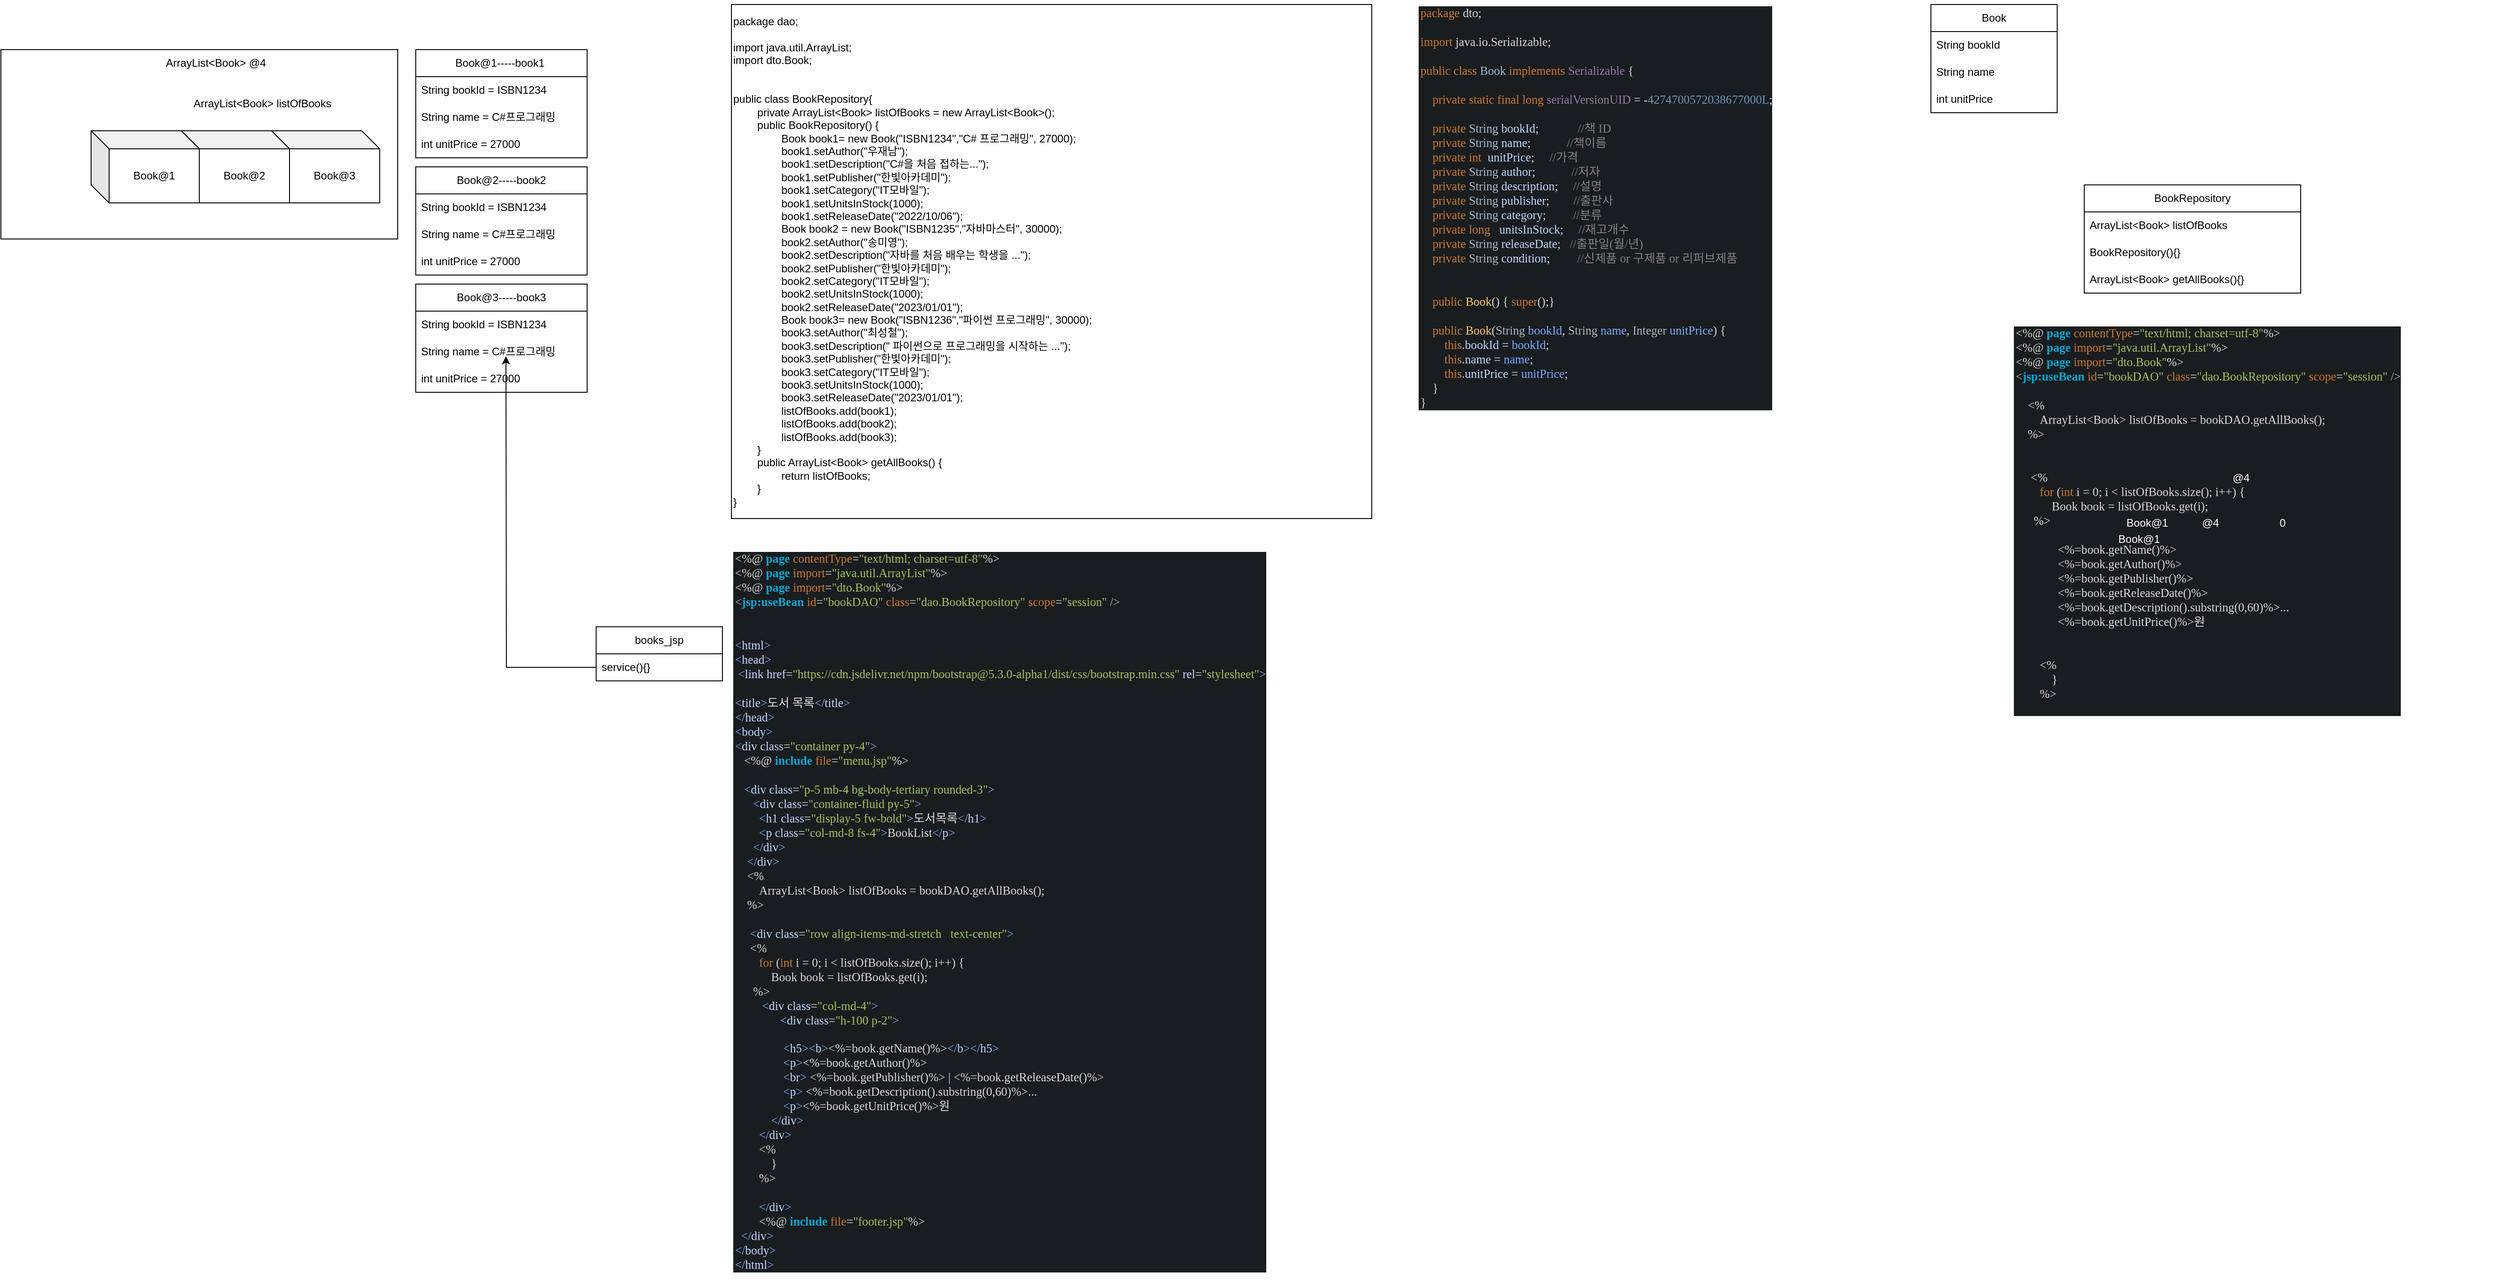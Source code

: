 <mxfile version="24.7.17">
  <diagram name="페이지-1" id="dpX6-D7zLcIbNKSV-1V8">
    <mxGraphModel dx="3047" dy="1042" grid="1" gridSize="10" guides="1" tooltips="1" connect="1" arrows="1" fold="1" page="1" pageScale="1" pageWidth="827" pageHeight="1169" math="0" shadow="0">
      <root>
        <mxCell id="0" />
        <mxCell id="1" parent="0" />
        <mxCell id="sL9KzqHIcuMjWzqX6_P6-42" value="" style="rounded=0;whiteSpace=wrap;html=1;" parent="1" vertex="1">
          <mxGeometry x="-540" y="110" width="440" height="210" as="geometry" />
        </mxCell>
        <mxCell id="sL9KzqHIcuMjWzqX6_P6-1" value="&lt;div&gt;package dao;&lt;/div&gt;&lt;div&gt;&lt;br&gt;&lt;/div&gt;&lt;div&gt;import java.util.ArrayList;&lt;/div&gt;&lt;div&gt;import dto.Book;&lt;/div&gt;&lt;div&gt;&lt;br&gt;&lt;/div&gt;&lt;div&gt;&lt;br&gt;&lt;/div&gt;&lt;div&gt;public class BookRepository{&lt;/div&gt;&lt;div&gt;&lt;span style=&quot;white-space: pre; white-space: normal;&quot;&gt;&#x9;&lt;/span&gt;&lt;/div&gt;&lt;div&gt;&lt;span style=&quot;white-space: normal;&quot;&gt;&lt;span style=&quot;white-space:pre&quot;&gt;&#x9;&lt;/span&gt;private ArrayList&amp;lt;Book&amp;gt; listOfBooks = new ArrayList&amp;lt;Book&amp;gt;();&lt;/span&gt;&lt;/div&gt;&lt;div&gt;&lt;span style=&quot;white-space: pre; white-space: normal;&quot;&gt;&#x9;&lt;/span&gt;&lt;/div&gt;&lt;div&gt;&lt;span style=&quot;white-space: normal;&quot;&gt;&lt;span style=&quot;white-space:pre&quot;&gt;&#x9;&lt;/span&gt;public BookRepository() {&lt;/span&gt;&lt;/div&gt;&lt;div&gt;&lt;span style=&quot;white-space: pre; white-space: normal;&quot;&gt;&#x9;&lt;/span&gt;&lt;/div&gt;&lt;div&gt;&lt;span style=&quot;white-space: normal;&quot;&gt;&lt;span style=&quot;white-space:pre&quot;&gt;&#x9;&#x9;&lt;/span&gt;Book book1= new Book(&quot;ISBN1234&quot;,&quot;C# 프로그래밍&quot;, 27000);&lt;/span&gt;&lt;/div&gt;&lt;div&gt;&lt;span style=&quot;white-space: normal;&quot;&gt;&lt;span style=&quot;white-space:pre&quot;&gt;&#x9;&#x9;&lt;/span&gt;book1.setAuthor(&quot;우재남&quot;);&lt;/span&gt;&lt;/div&gt;&lt;div&gt;&lt;span style=&quot;white-space: normal;&quot;&gt;&lt;span style=&quot;white-space:pre&quot;&gt;&#x9;&#x9;&lt;/span&gt;book1.setDescription(&quot;C#을 처음 접하는...&quot;);&lt;/span&gt;&lt;/div&gt;&lt;div&gt;&lt;span style=&quot;white-space: normal;&quot;&gt;&lt;span style=&quot;white-space:pre&quot;&gt;&#x9;&#x9;&lt;/span&gt;book1.setPublisher(&quot;한빛아카데미&quot;);&lt;/span&gt;&lt;/div&gt;&lt;div&gt;&lt;span style=&quot;white-space: normal;&quot;&gt;&lt;span style=&quot;white-space:pre&quot;&gt;&#x9;&#x9;&lt;/span&gt;book1.setCategory(&quot;IT모바일&quot;);&lt;/span&gt;&lt;/div&gt;&lt;div&gt;&lt;span style=&quot;white-space: normal;&quot;&gt;&lt;span style=&quot;white-space:pre&quot;&gt;&#x9;&#x9;&lt;/span&gt;book1.setUnitsInStock(1000);&lt;span style=&quot;white-space:pre&quot;&gt;&#x9;&#x9;&lt;/span&gt;&lt;/span&gt;&lt;/div&gt;&lt;div&gt;&lt;span style=&quot;white-space: normal;&quot;&gt;&lt;span style=&quot;white-space:pre&quot;&gt;&#x9;&#x9;&lt;/span&gt;book1.setReleaseDate(&quot;2022/10/06&quot;);&lt;/span&gt;&lt;/div&gt;&lt;div&gt;&lt;span style=&quot;white-space: pre; white-space: normal;&quot;&gt;&#x9;&#x9;&lt;/span&gt;&lt;/div&gt;&lt;div&gt;&lt;span style=&quot;white-space: pre; white-space: normal;&quot;&gt;&#x9;&#x9;&lt;/span&gt;&lt;/div&gt;&lt;div&gt;&lt;span style=&quot;white-space: normal;&quot;&gt;&lt;span style=&quot;white-space:pre&quot;&gt;&#x9;&#x9;&lt;/span&gt;Book book2 = new Book(&quot;ISBN1235&quot;,&quot;자바마스터&quot;, 30000);&lt;/span&gt;&lt;/div&gt;&lt;div&gt;&lt;span style=&quot;white-space: normal;&quot;&gt;&lt;span style=&quot;white-space:pre&quot;&gt;&#x9;&#x9;&lt;/span&gt;book2.setAuthor(&quot;송미영&quot;);&lt;/span&gt;&lt;/div&gt;&lt;div&gt;&lt;span style=&quot;white-space: normal;&quot;&gt;&lt;span style=&quot;white-space:pre&quot;&gt;&#x9;&#x9;&lt;/span&gt;book2.setDescription(&quot;자바를 처음 배우는 학생을 ...&quot;);&lt;/span&gt;&lt;/div&gt;&lt;div&gt;&lt;span style=&quot;white-space: normal;&quot;&gt;&lt;span style=&quot;white-space:pre&quot;&gt;&#x9;&#x9;&lt;/span&gt;book2.setPublisher(&quot;한빛아카데미&quot;);&lt;/span&gt;&lt;/div&gt;&lt;div&gt;&lt;span style=&quot;white-space: normal;&quot;&gt;&lt;span style=&quot;white-space:pre&quot;&gt;&#x9;&#x9;&lt;/span&gt;book2.setCategory(&quot;IT모바일&quot;);&lt;/span&gt;&lt;/div&gt;&lt;div&gt;&lt;span style=&quot;white-space: normal;&quot;&gt;&lt;span style=&quot;white-space:pre&quot;&gt;&#x9;&#x9;&lt;/span&gt;book2.setUnitsInStock(1000);&lt;span style=&quot;white-space:pre&quot;&gt;&#x9;&#x9;&lt;/span&gt;&lt;/span&gt;&lt;/div&gt;&lt;div&gt;&lt;span style=&quot;white-space: normal;&quot;&gt;&lt;span style=&quot;white-space:pre&quot;&gt;&#x9;&#x9;&lt;/span&gt;book2.setReleaseDate(&quot;2023/01/01&quot;);&lt;/span&gt;&lt;/div&gt;&lt;div&gt;&lt;span style=&quot;white-space: pre; white-space: normal;&quot;&gt;&#x9;&#x9;&lt;/span&gt;&lt;/div&gt;&lt;div&gt;&lt;span style=&quot;white-space: pre; white-space: normal;&quot;&gt;&#x9;&#x9;&lt;/span&gt;&lt;/div&gt;&lt;div&gt;&lt;span style=&quot;white-space: normal;&quot;&gt;&lt;span style=&quot;white-space:pre&quot;&gt;&#x9;&#x9;&lt;/span&gt;Book book3= new Book(&quot;ISBN1236&quot;,&quot;파이썬 프로그래밍&quot;, 30000);&lt;/span&gt;&lt;/div&gt;&lt;div&gt;&lt;span style=&quot;white-space: normal;&quot;&gt;&lt;span style=&quot;white-space:pre&quot;&gt;&#x9;&#x9;&lt;/span&gt;book3.setAuthor(&quot;최성철&quot;);&lt;/span&gt;&lt;/div&gt;&lt;div&gt;&lt;span style=&quot;white-space: normal;&quot;&gt;&lt;span style=&quot;white-space:pre&quot;&gt;&#x9;&#x9;&lt;/span&gt;book3.setDescription(&quot; 파이썬으로 프로그래밍을 시작하는 ...&quot;);&lt;/span&gt;&lt;/div&gt;&lt;div&gt;&lt;span style=&quot;white-space: normal;&quot;&gt;&lt;span style=&quot;white-space:pre&quot;&gt;&#x9;&#x9;&lt;/span&gt;book3.setPublisher(&quot;한빛아카데미&quot;);&lt;/span&gt;&lt;/div&gt;&lt;div&gt;&lt;span style=&quot;white-space: normal;&quot;&gt;&lt;span style=&quot;white-space:pre&quot;&gt;&#x9;&#x9;&lt;/span&gt;book3.setCategory(&quot;IT모바일&quot;);&lt;/span&gt;&lt;/div&gt;&lt;div&gt;&lt;span style=&quot;white-space: normal;&quot;&gt;&lt;span style=&quot;white-space:pre&quot;&gt;&#x9;&#x9;&lt;/span&gt;book3.setUnitsInStock(1000);&lt;span style=&quot;white-space:pre&quot;&gt;&#x9;&#x9;&lt;/span&gt;&lt;/span&gt;&lt;/div&gt;&lt;div&gt;&lt;span style=&quot;white-space: normal;&quot;&gt;&lt;span style=&quot;white-space:pre&quot;&gt;&#x9;&#x9;&lt;/span&gt;book3.setReleaseDate(&quot;2023/01/01&quot;);&lt;/span&gt;&lt;/div&gt;&lt;div&gt;&lt;span style=&quot;white-space: pre; white-space: normal;&quot;&gt;&#x9;&#x9;&lt;/span&gt;&lt;/div&gt;&lt;div&gt;&lt;span style=&quot;white-space: pre; white-space: normal;&quot;&gt;&#x9;&#x9;&lt;/span&gt;&lt;/div&gt;&lt;div&gt;&lt;span style=&quot;white-space: pre; white-space: normal;&quot;&gt;&#x9;&#x9;&lt;/span&gt;&lt;/div&gt;&lt;div&gt;&lt;span style=&quot;white-space: normal;&quot;&gt;&lt;span style=&quot;white-space:pre&quot;&gt;&#x9;&#x9;&lt;/span&gt;listOfBooks.add(book1);&lt;/span&gt;&lt;/div&gt;&lt;div&gt;&lt;span style=&quot;white-space: normal;&quot;&gt;&lt;span style=&quot;white-space:pre&quot;&gt;&#x9;&#x9;&lt;/span&gt;listOfBooks.add(book2);&lt;/span&gt;&lt;/div&gt;&lt;div&gt;&lt;span style=&quot;white-space: normal;&quot;&gt;&lt;span style=&quot;white-space:pre&quot;&gt;&#x9;&#x9;&lt;/span&gt;listOfBooks.add(book3);&lt;/span&gt;&lt;/div&gt;&lt;div&gt;&lt;span style=&quot;white-space: pre; white-space: normal;&quot;&gt;&#x9;&#x9;&lt;/span&gt;&lt;/div&gt;&lt;div&gt;&lt;span style=&quot;white-space: pre; white-space: normal;&quot;&gt;&#x9;&#x9;&lt;/span&gt;&lt;/div&gt;&lt;div&gt;&lt;span style=&quot;white-space: normal;&quot;&gt;&lt;span style=&quot;white-space:pre&quot;&gt;&#x9;&lt;/span&gt;}&lt;/span&gt;&lt;/div&gt;&lt;div&gt;&lt;span style=&quot;white-space: pre; white-space: normal;&quot;&gt;&#x9;&lt;/span&gt;&lt;/div&gt;&lt;div&gt;&lt;span style=&quot;white-space: normal;&quot;&gt;&lt;span style=&quot;white-space:pre&quot;&gt;&#x9;&lt;/span&gt;public ArrayList&amp;lt;Book&amp;gt; getAllBooks() {&lt;/span&gt;&lt;/div&gt;&lt;div&gt;&lt;span style=&quot;white-space: normal;&quot;&gt;&lt;span style=&quot;white-space:pre&quot;&gt;&#x9;&#x9;&lt;/span&gt;return listOfBooks;&lt;/span&gt;&lt;/div&gt;&lt;div&gt;&lt;span style=&quot;white-space: normal;&quot;&gt;&lt;span style=&quot;white-space:pre&quot;&gt;&#x9;&lt;/span&gt;}&lt;/span&gt;&lt;/div&gt;&lt;div&gt;&lt;span style=&quot;white-space: pre; white-space: normal;&quot;&gt;&#x9;&lt;/span&gt;&lt;/div&gt;&lt;div&gt;}&lt;/div&gt;" style="rounded=0;whiteSpace=wrap;html=1;align=left;" parent="1" vertex="1">
          <mxGeometry x="270" y="60" width="710" height="570" as="geometry" />
        </mxCell>
        <UserObject label="&lt;div style=&quot;background-color:#191d1f;padding:0px 0px 0px 2px;&quot;&gt;&lt;div style=&quot;color:#d8d8d8;background-color:#191d1f;font-family:&amp;quot;Consolas&amp;quot;;font-size:10pt;white-space:pre;&quot;&gt;&lt;p style=&quot;margin:0;&quot;&gt;&lt;span style=&quot;color:#cc7832;&quot;&gt;package&lt;/span&gt;&lt;span style=&quot;color:#d8d8d8;&quot;&gt; dto;&lt;/span&gt;&lt;/p&gt;&lt;p style=&quot;margin:0;&quot;&gt;&lt;br&gt;&lt;/p&gt;&lt;p style=&quot;margin:0;&quot;&gt;&lt;span style=&quot;color:#cc7832;&quot;&gt;import&lt;/span&gt;&lt;span style=&quot;color:#d8d8d8;&quot;&gt; java.io.Serializable;&lt;/span&gt;&lt;/p&gt;&lt;p style=&quot;margin:0;&quot;&gt;&lt;br&gt;&lt;/p&gt;&lt;p style=&quot;margin:0;&quot;&gt;&lt;span style=&quot;color:#cc7832;&quot;&gt;public&lt;/span&gt;&lt;span style=&quot;color:#d8d8d8;&quot;&gt; &lt;/span&gt;&lt;span style=&quot;color:#cc7832;&quot;&gt;class&lt;/span&gt;&lt;span style=&quot;color:#d8d8d8;&quot;&gt; &lt;/span&gt;&lt;span style=&quot;color:#a9b7c6;&quot;&gt;Book&lt;/span&gt;&lt;span style=&quot;color:#d8d8d8;&quot;&gt; &lt;/span&gt;&lt;span style=&quot;color:#cc7832;&quot;&gt;implements&lt;/span&gt;&lt;span style=&quot;color:#d8d8d8;&quot;&gt; &lt;/span&gt;&lt;span style=&quot;color:#9876aa;&quot;&gt;Serializable&lt;/span&gt;&lt;span style=&quot;color:#d8d8d8;&quot;&gt; {&lt;/span&gt;&lt;/p&gt;&lt;p style=&quot;margin:0;&quot;&gt;&lt;br&gt;&lt;/p&gt;&lt;p style=&quot;margin:0;&quot;&gt;&lt;span style=&quot;color:#d8d8d8;&quot;&gt;&lt;span style=&quot;white-space: pre;&quot;&gt;&amp;nbsp;&amp;nbsp;&amp;nbsp;&amp;nbsp;&lt;/span&gt;&lt;/span&gt;&lt;span style=&quot;color:#cc7832;&quot;&gt;private&lt;/span&gt;&lt;span style=&quot;color:#d8d8d8;&quot;&gt; &lt;/span&gt;&lt;span style=&quot;color:#cc7832;&quot;&gt;static&lt;/span&gt;&lt;span style=&quot;color:#d8d8d8;&quot;&gt; &lt;/span&gt;&lt;span style=&quot;color:#cc7832;&quot;&gt;final&lt;/span&gt;&lt;span style=&quot;color:#d8d8d8;&quot;&gt; &lt;/span&gt;&lt;span style=&quot;color:#cc7832;&quot;&gt;long&lt;/span&gt;&lt;span style=&quot;color:#d8d8d8;&quot;&gt; &lt;/span&gt;&lt;span style=&quot;color:#9876aa;&quot;&gt;serialVersionUID&lt;/span&gt;&lt;span style=&quot;color:#d8d8d8;&quot;&gt; = -&lt;/span&gt;&lt;span style=&quot;color:#6897bb;&quot;&gt;4274700572038677000L&lt;/span&gt;&lt;span style=&quot;color:#d8d8d8;&quot;&gt;;&lt;/span&gt;&lt;/p&gt;&lt;p style=&quot;margin:0;&quot;&gt;&lt;br&gt;&lt;/p&gt;&lt;p style=&quot;margin:0;&quot;&gt;&lt;span style=&quot;color:#d8d8d8;&quot;&gt;&lt;span style=&quot;white-space: pre;&quot;&gt;&amp;nbsp;&amp;nbsp;&amp;nbsp;&amp;nbsp;&lt;/span&gt;&lt;/span&gt;&lt;span style=&quot;color:#cc7832;&quot;&gt;private&lt;/span&gt;&lt;span style=&quot;color:#d8d8d8;&quot;&gt; &lt;/span&gt;&lt;span style=&quot;color:#a9b7c6;&quot;&gt;String&lt;/span&gt;&lt;span style=&quot;color:#d8d8d8;&quot;&gt; &lt;/span&gt;&lt;span style=&quot;color:#bed6ff;&quot;&gt;bookId&lt;/span&gt;&lt;span style=&quot;color:#d8d8d8;&quot;&gt;; &lt;span style=&quot;white-space: pre;&quot;&gt;&amp;nbsp;&amp;nbsp;&amp;nbsp;&amp;nbsp;&lt;/span&gt;&lt;span style=&quot;white-space: pre;&quot;&gt;&amp;nbsp;&amp;nbsp;&amp;nbsp;&amp;nbsp;&lt;/span&gt;    &lt;/span&gt;&lt;span style=&quot;color:#808080;&quot;&gt;//책 ID&lt;/span&gt;&lt;/p&gt;&lt;p style=&quot;margin:0;&quot;&gt;&lt;span style=&quot;color:#d8d8d8;&quot;&gt;&lt;span style=&quot;white-space: pre;&quot;&gt;&amp;nbsp;&amp;nbsp;&amp;nbsp;&amp;nbsp;&lt;/span&gt;&lt;/span&gt;&lt;span style=&quot;color:#cc7832;&quot;&gt;private&lt;/span&gt;&lt;span style=&quot;color:#d8d8d8;&quot;&gt; &lt;/span&gt;&lt;span style=&quot;color:#a9b7c6;&quot;&gt;String&lt;/span&gt;&lt;span style=&quot;color:#d8d8d8;&quot;&gt; &lt;/span&gt;&lt;span style=&quot;color:#bed6ff;&quot;&gt;name&lt;/span&gt;&lt;span style=&quot;color:#d8d8d8;&quot;&gt;;&lt;span style=&quot;white-space: pre;&quot;&gt;&amp;nbsp;&amp;nbsp;&amp;nbsp;&amp;nbsp;&lt;/span&gt;&lt;span style=&quot;white-space: pre;&quot;&gt;&amp;nbsp;&amp;nbsp;&amp;nbsp;&amp;nbsp;&lt;/span&gt;&lt;span style=&quot;white-space: pre;&quot;&gt;&amp;nbsp;&amp;nbsp;&amp;nbsp;&amp;nbsp;&lt;/span&gt;&lt;/span&gt;&lt;span style=&quot;color:#808080;&quot;&gt;//책이름&lt;/span&gt;&lt;/p&gt;&lt;p style=&quot;margin:0;&quot;&gt;&lt;span style=&quot;color:#d8d8d8;&quot;&gt;&lt;span style=&quot;white-space: pre;&quot;&gt;&amp;nbsp;&amp;nbsp;&amp;nbsp;&amp;nbsp;&lt;/span&gt;&lt;/span&gt;&lt;span style=&quot;color:#cc7832;&quot;&gt;private&lt;/span&gt;&lt;span style=&quot;color:#d8d8d8;&quot;&gt; &lt;/span&gt;&lt;span style=&quot;color:#cc7832;&quot;&gt;int&lt;/span&gt;&lt;span style=&quot;color:#d8d8d8;&quot;&gt;  &lt;/span&gt;&lt;span style=&quot;color:#bed6ff;&quot;&gt;unitPrice&lt;/span&gt;&lt;span style=&quot;color:#d8d8d8;&quot;&gt;; &lt;span style=&quot;white-space: pre;&quot;&gt;&amp;nbsp;&amp;nbsp;&amp;nbsp;&amp;nbsp;&lt;/span&gt;&lt;/span&gt;&lt;span style=&quot;color:#808080;&quot;&gt;//가격&lt;/span&gt;&lt;/p&gt;&lt;p style=&quot;margin:0;&quot;&gt;&lt;span style=&quot;color:#d8d8d8;&quot;&gt;&lt;span style=&quot;white-space: pre;&quot;&gt;&amp;nbsp;&amp;nbsp;&amp;nbsp;&amp;nbsp;&lt;/span&gt;&lt;/span&gt;&lt;span style=&quot;color:#cc7832;&quot;&gt;private&lt;/span&gt;&lt;span style=&quot;color:#d8d8d8;&quot;&gt; &lt;/span&gt;&lt;span style=&quot;color:#a9b7c6;&quot;&gt;String&lt;/span&gt;&lt;span style=&quot;color:#d8d8d8;&quot;&gt; &lt;/span&gt;&lt;span style=&quot;color:#bed6ff;&quot;&gt;author&lt;/span&gt;&lt;span style=&quot;color:#d8d8d8;&quot;&gt;;&lt;span style=&quot;white-space: pre;&quot;&gt;&amp;nbsp;&amp;nbsp;&amp;nbsp;&amp;nbsp;&lt;/span&gt;&lt;span style=&quot;white-space: pre;&quot;&gt;&amp;nbsp;&amp;nbsp;&amp;nbsp;&amp;nbsp;&lt;/span&gt;&lt;span style=&quot;white-space: pre;&quot;&gt;&amp;nbsp;&amp;nbsp;&amp;nbsp;&amp;nbsp;&lt;/span&gt;&lt;/span&gt;&lt;span style=&quot;color:#808080;&quot;&gt;//저자&lt;/span&gt;&lt;/p&gt;&lt;p style=&quot;margin:0;&quot;&gt;&lt;span style=&quot;color:#d8d8d8;&quot;&gt;&lt;span style=&quot;white-space: pre;&quot;&gt;&amp;nbsp;&amp;nbsp;&amp;nbsp;&amp;nbsp;&lt;/span&gt;&lt;/span&gt;&lt;span style=&quot;color:#cc7832;&quot;&gt;private&lt;/span&gt;&lt;span style=&quot;color:#d8d8d8;&quot;&gt; &lt;/span&gt;&lt;span style=&quot;color:#a9b7c6;&quot;&gt;String&lt;/span&gt;&lt;span style=&quot;color:#d8d8d8;&quot;&gt; &lt;/span&gt;&lt;span style=&quot;color:#bed6ff;&quot;&gt;description&lt;/span&gt;&lt;span style=&quot;color:#d8d8d8;&quot;&gt;; &lt;span style=&quot;white-space: pre;&quot;&gt;&amp;nbsp;&amp;nbsp;&amp;nbsp;&amp;nbsp;&lt;/span&gt;&lt;/span&gt;&lt;span style=&quot;color:#808080;&quot;&gt;//설명&lt;/span&gt;&lt;/p&gt;&lt;p style=&quot;margin:0;&quot;&gt;&lt;span style=&quot;color:#d8d8d8;&quot;&gt;&lt;span style=&quot;white-space: pre;&quot;&gt;&amp;nbsp;&amp;nbsp;&amp;nbsp;&amp;nbsp;&lt;/span&gt;&lt;/span&gt;&lt;span style=&quot;color:#cc7832;&quot;&gt;private&lt;/span&gt;&lt;span style=&quot;color:#d8d8d8;&quot;&gt; &lt;/span&gt;&lt;span style=&quot;color:#a9b7c6;&quot;&gt;String&lt;/span&gt;&lt;span style=&quot;color:#d8d8d8;&quot;&gt; &lt;/span&gt;&lt;span style=&quot;color:#bed6ff;&quot;&gt;publisher&lt;/span&gt;&lt;span style=&quot;color:#d8d8d8;&quot;&gt;;&lt;span style=&quot;white-space: pre;&quot;&gt;&amp;nbsp;&amp;nbsp;&amp;nbsp;&amp;nbsp;&lt;/span&gt;    &lt;/span&gt;&lt;span style=&quot;color:#808080;&quot;&gt;//출판사&lt;/span&gt;&lt;/p&gt;&lt;p style=&quot;margin:0;&quot;&gt;&lt;span style=&quot;color:#d8d8d8;&quot;&gt;&lt;span style=&quot;white-space: pre;&quot;&gt;&amp;nbsp;&amp;nbsp;&amp;nbsp;&amp;nbsp;&lt;/span&gt;&lt;/span&gt;&lt;span style=&quot;color:#cc7832;&quot;&gt;private&lt;/span&gt;&lt;span style=&quot;color:#d8d8d8;&quot;&gt; &lt;/span&gt;&lt;span style=&quot;color:#a9b7c6;&quot;&gt;String&lt;/span&gt;&lt;span style=&quot;color:#d8d8d8;&quot;&gt; &lt;/span&gt;&lt;span style=&quot;color:#bed6ff;&quot;&gt;category&lt;/span&gt;&lt;span style=&quot;color:#d8d8d8;&quot;&gt;; &lt;span style=&quot;white-space: pre;&quot;&gt;&amp;nbsp;&amp;nbsp;&amp;nbsp;&amp;nbsp;&lt;/span&gt;&lt;span style=&quot;white-space: pre;&quot;&gt;&amp;nbsp;&amp;nbsp;&amp;nbsp;&amp;nbsp;&lt;/span&gt;&lt;/span&gt;&lt;span style=&quot;color:#808080;&quot;&gt;//분류&lt;/span&gt;&lt;/p&gt;&lt;p style=&quot;margin:0;&quot;&gt;&lt;span style=&quot;color:#d8d8d8;&quot;&gt;&lt;span style=&quot;white-space: pre;&quot;&gt;&amp;nbsp;&amp;nbsp;&amp;nbsp;&amp;nbsp;&lt;/span&gt;&lt;/span&gt;&lt;span style=&quot;color:#cc7832;&quot;&gt;private&lt;/span&gt;&lt;span style=&quot;color:#d8d8d8;&quot;&gt; &lt;/span&gt;&lt;span style=&quot;color:#cc7832;&quot;&gt;long&lt;/span&gt;&lt;span style=&quot;color:#d8d8d8;&quot;&gt;   &lt;/span&gt;&lt;span style=&quot;color:#bed6ff;&quot;&gt;unitsInStock&lt;/span&gt;&lt;span style=&quot;color:#d8d8d8;&quot;&gt;; &lt;span style=&quot;white-space: pre;&quot;&gt;&amp;nbsp;&amp;nbsp;&amp;nbsp;&amp;nbsp;&lt;/span&gt;&lt;/span&gt;&lt;span style=&quot;color:#808080;&quot;&gt;//재고개수&lt;/span&gt;&lt;/p&gt;&lt;p style=&quot;margin:0;&quot;&gt;&lt;span style=&quot;color:#d8d8d8;&quot;&gt;&lt;span style=&quot;white-space: pre;&quot;&gt;&amp;nbsp;&amp;nbsp;&amp;nbsp;&amp;nbsp;&lt;/span&gt;&lt;/span&gt;&lt;span style=&quot;color:#cc7832;&quot;&gt;private&lt;/span&gt;&lt;span style=&quot;color:#d8d8d8;&quot;&gt; &lt;/span&gt;&lt;span style=&quot;color:#a9b7c6;&quot;&gt;String&lt;/span&gt;&lt;span style=&quot;color:#d8d8d8;&quot;&gt; &lt;/span&gt;&lt;span style=&quot;color:#bed6ff;&quot;&gt;releaseDate&lt;/span&gt;&lt;span style=&quot;color:#d8d8d8;&quot;&gt;;   &lt;/span&gt;&lt;span style=&quot;color:#808080;&quot;&gt;//출판일(월/년)&lt;/span&gt;&lt;/p&gt;&lt;p style=&quot;margin:0;&quot;&gt;&lt;span style=&quot;color:#d8d8d8;&quot;&gt;&lt;span style=&quot;white-space: pre;&quot;&gt;&amp;nbsp;&amp;nbsp;&amp;nbsp;&amp;nbsp;&lt;/span&gt;&lt;/span&gt;&lt;span style=&quot;color:#cc7832;&quot;&gt;private&lt;/span&gt;&lt;span style=&quot;color:#d8d8d8;&quot;&gt; &lt;/span&gt;&lt;span style=&quot;color:#a9b7c6;&quot;&gt;String&lt;/span&gt;&lt;span style=&quot;color:#d8d8d8;&quot;&gt; &lt;/span&gt;&lt;span style=&quot;color:#bed6ff;&quot;&gt;condition&lt;/span&gt;&lt;span style=&quot;color:#d8d8d8;&quot;&gt;; &lt;span style=&quot;white-space: pre;&quot;&gt;&amp;nbsp;&amp;nbsp;&amp;nbsp;&amp;nbsp;&lt;/span&gt;&lt;span style=&quot;white-space: pre;&quot;&gt;&amp;nbsp;&amp;nbsp;&amp;nbsp;&amp;nbsp;&lt;/span&gt;&lt;/span&gt;&lt;span style=&quot;color:#808080;&quot;&gt;//신제품 or 구제품 or 리퍼브제품&lt;/span&gt;&lt;/p&gt;&lt;p style=&quot;margin:0;&quot;&gt;&lt;span style=&quot;color:#d8d8d8;&quot;&gt;&lt;span style=&quot;white-space: pre;&quot;&gt;&amp;nbsp;&amp;nbsp;&amp;nbsp;&amp;nbsp;&lt;/span&gt;&lt;/span&gt;&lt;/p&gt;&lt;p style=&quot;margin:0;&quot;&gt;&lt;br&gt;&lt;/p&gt;&lt;p style=&quot;margin:0;&quot;&gt;&lt;span style=&quot;color:#d8d8d8;&quot;&gt;&lt;span style=&quot;white-space: pre;&quot;&gt;&amp;nbsp;&amp;nbsp;&amp;nbsp;&amp;nbsp;&lt;/span&gt;&lt;/span&gt;&lt;span style=&quot;color:#cc7832;&quot;&gt;public&lt;/span&gt;&lt;span style=&quot;color:#d8d8d8;&quot;&gt; &lt;/span&gt;&lt;span style=&quot;color:#ffc66d;&quot;&gt;Book&lt;/span&gt;&lt;span style=&quot;color:#d8d8d8;&quot;&gt;() { &lt;/span&gt;&lt;span style=&quot;font-size: 10pt; color: rgb(204, 120, 50);&quot;&gt;super&lt;/span&gt;&lt;span style=&quot;font-size: 10pt;&quot;&gt;();&lt;/span&gt;&lt;span style=&quot;font-size: 10pt;&quot;&gt;}&lt;/span&gt;&lt;/p&gt;&lt;p style=&quot;margin:0;&quot;&gt;&lt;br&gt;&lt;/p&gt;&lt;p style=&quot;margin:0;&quot;&gt;&lt;span style=&quot;color:#d8d8d8;&quot;&gt;&lt;span style=&quot;white-space: pre;&quot;&gt;&amp;nbsp;&amp;nbsp;&amp;nbsp;&amp;nbsp;&lt;/span&gt;&lt;/span&gt;&lt;span style=&quot;color:#cc7832;&quot;&gt;public&lt;/span&gt;&lt;span style=&quot;color:#d8d8d8;&quot;&gt; &lt;/span&gt;&lt;span style=&quot;color:#ffc66d;&quot;&gt;Book&lt;/span&gt;&lt;span style=&quot;color:#d8d8d8;&quot;&gt;(&lt;/span&gt;&lt;span style=&quot;color:#a9b7c6;&quot;&gt;String&lt;/span&gt;&lt;span style=&quot;color:#d8d8d8;&quot;&gt; &lt;/span&gt;&lt;span style=&quot;color:#79abff;&quot;&gt;bookId&lt;/span&gt;&lt;span style=&quot;color:#d8d8d8;&quot;&gt;, &lt;/span&gt;&lt;span style=&quot;color:#a9b7c6;&quot;&gt;String&lt;/span&gt;&lt;span style=&quot;color:#d8d8d8;&quot;&gt; &lt;/span&gt;&lt;span style=&quot;color:#79abff;&quot;&gt;name&lt;/span&gt;&lt;span style=&quot;color:#d8d8d8;&quot;&gt;, &lt;/span&gt;&lt;span style=&quot;color:#a9b7c6;&quot;&gt;Integer&lt;/span&gt;&lt;span style=&quot;color:#d8d8d8;&quot;&gt; &lt;/span&gt;&lt;span style=&quot;color:#79abff;&quot;&gt;unitPrice&lt;/span&gt;&lt;span style=&quot;color:#d8d8d8;&quot;&gt;) {&lt;/span&gt;&lt;/p&gt;&lt;p style=&quot;margin:0;&quot;&gt;&lt;span style=&quot;color:#d8d8d8;&quot;&gt;&lt;span style=&quot;white-space: pre;&quot;&gt;&amp;nbsp;&amp;nbsp;&amp;nbsp;&amp;nbsp;&lt;/span&gt;&lt;span style=&quot;white-space: pre;&quot;&gt;&amp;nbsp;&amp;nbsp;&amp;nbsp;&amp;nbsp;&lt;/span&gt;&lt;/span&gt;&lt;span style=&quot;color:#cc7832;&quot;&gt;this&lt;/span&gt;&lt;span style=&quot;color:#d8d8d8;&quot;&gt;.&lt;/span&gt;&lt;span style=&quot;color:#bed6ff;&quot;&gt;bookId&lt;/span&gt;&lt;span style=&quot;color:#d8d8d8;&quot;&gt; = &lt;/span&gt;&lt;span style=&quot;color:#79abff;&quot;&gt;bookId&lt;/span&gt;&lt;span style=&quot;color:#d8d8d8;&quot;&gt;;&lt;/span&gt;&lt;/p&gt;&lt;p style=&quot;margin:0;&quot;&gt;&lt;span style=&quot;color:#d8d8d8;&quot;&gt;&lt;span style=&quot;white-space: pre;&quot;&gt;&amp;nbsp;&amp;nbsp;&amp;nbsp;&amp;nbsp;&lt;/span&gt;&lt;span style=&quot;white-space: pre;&quot;&gt;&amp;nbsp;&amp;nbsp;&amp;nbsp;&amp;nbsp;&lt;/span&gt;&lt;/span&gt;&lt;span style=&quot;color:#cc7832;&quot;&gt;this&lt;/span&gt;&lt;span style=&quot;color:#d8d8d8;&quot;&gt;.&lt;/span&gt;&lt;span style=&quot;color:#bed6ff;&quot;&gt;name&lt;/span&gt;&lt;span style=&quot;color:#d8d8d8;&quot;&gt; = &lt;/span&gt;&lt;span style=&quot;color:#79abff;&quot;&gt;name&lt;/span&gt;&lt;span style=&quot;color:#d8d8d8;&quot;&gt;;&lt;/span&gt;&lt;/p&gt;&lt;p style=&quot;margin:0;&quot;&gt;&lt;span style=&quot;color:#d8d8d8;&quot;&gt;&lt;span style=&quot;white-space: pre;&quot;&gt;&amp;nbsp;&amp;nbsp;&amp;nbsp;&amp;nbsp;&lt;/span&gt;&lt;span style=&quot;white-space: pre;&quot;&gt;&amp;nbsp;&amp;nbsp;&amp;nbsp;&amp;nbsp;&lt;/span&gt;&lt;/span&gt;&lt;span style=&quot;color:#cc7832;&quot;&gt;this&lt;/span&gt;&lt;span style=&quot;color:#d8d8d8;&quot;&gt;.&lt;/span&gt;&lt;span style=&quot;color:#bed6ff;&quot;&gt;unitPrice&lt;/span&gt;&lt;span style=&quot;color:#d8d8d8;&quot;&gt; = &lt;/span&gt;&lt;span style=&quot;color:#79abff;&quot;&gt;unitPrice&lt;/span&gt;&lt;span style=&quot;color:#d8d8d8;&quot;&gt;;&lt;/span&gt;&lt;/p&gt;&lt;p style=&quot;margin:0;&quot;&gt;&lt;span style=&quot;color:#d8d8d8;&quot;&gt;&lt;span style=&quot;white-space: pre;&quot;&gt;&amp;nbsp;&amp;nbsp;&amp;nbsp;&amp;nbsp;&lt;/span&gt;}&lt;/span&gt;&lt;/p&gt;&lt;p style=&quot;margin:0;&quot;&gt;&lt;span style=&quot;color:#d8d8d8;&quot;&gt;}&lt;/span&gt;&lt;/p&gt;&lt;/div&gt;&lt;/div&gt;" link="&lt;div style=&quot;background-color:#191d1f;padding:0px 0px 0px 2px;&quot;&gt;&lt;div style=&quot;color:#d8d8d8;background-color:#191d1f;font-family:&amp;quot;Consolas&amp;quot;;font-size:10pt;white-space:pre;&quot;&gt;&lt;p style=&quot;margin:0;&quot;&gt;&lt;span style=&quot;color:#cc7832;&quot;&gt;package&lt;/span&gt;&lt;span style=&quot;color:#d8d8d8;&quot;&gt; dto;&lt;/span&gt;&lt;/p&gt;&lt;p style=&quot;margin:0;&quot;&gt;&lt;br&gt;&lt;/p&gt;&lt;p style=&quot;margin:0;&quot;&gt;&lt;span style=&quot;color:#cc7832;&quot;&gt;import&lt;/span&gt;&lt;span style=&quot;color:#d8d8d8;&quot;&gt; java.io.Serializable;&lt;/span&gt;&lt;/p&gt;&lt;p style=&quot;margin:0;&quot;&gt;&lt;br&gt;&lt;/p&gt;&lt;p style=&quot;margin:0;&quot;&gt;&lt;span style=&quot;color:#cc7832;&quot;&gt;public&lt;/span&gt;&lt;span style=&quot;color:#d8d8d8;&quot;&gt; &lt;/span&gt;&lt;span style=&quot;color:#cc7832;&quot;&gt;class&lt;/span&gt;&lt;span style=&quot;color:#d8d8d8;&quot;&gt; &lt;/span&gt;&lt;span style=&quot;color:#a9b7c6;&quot;&gt;Book&lt;/span&gt;&lt;span style=&quot;color:#d8d8d8;&quot;&gt; &lt;/span&gt;&lt;span style=&quot;color:#cc7832;&quot;&gt;implements&lt;/span&gt;&lt;span style=&quot;color:#d8d8d8;&quot;&gt; &lt;/span&gt;&lt;span style=&quot;color:#9876aa;&quot;&gt;Serializable&lt;/span&gt;&lt;span style=&quot;color:#d8d8d8;&quot;&gt; {&lt;/span&gt;&lt;/p&gt;&lt;p style=&quot;margin:0;&quot;&gt;&lt;br&gt;&lt;/p&gt;&lt;p style=&quot;margin:0;&quot;&gt;&lt;span style=&quot;color:#d8d8d8;&quot;&gt;&lt;span style=&quot;white-space: pre;&quot;&gt;&amp;nbsp;&amp;nbsp;&amp;nbsp;&amp;nbsp;&lt;/span&gt;&lt;/span&gt;&lt;span style=&quot;color:#cc7832;&quot;&gt;private&lt;/span&gt;&lt;span style=&quot;color:#d8d8d8;&quot;&gt; &lt;/span&gt;&lt;span style=&quot;color:#cc7832;&quot;&gt;static&lt;/span&gt;&lt;span style=&quot;color:#d8d8d8;&quot;&gt; &lt;/span&gt;&lt;span style=&quot;color:#cc7832;&quot;&gt;final&lt;/span&gt;&lt;span style=&quot;color:#d8d8d8;&quot;&gt; &lt;/span&gt;&lt;span style=&quot;color:#cc7832;&quot;&gt;long&lt;/span&gt;&lt;span style=&quot;color:#d8d8d8;&quot;&gt; &lt;/span&gt;&lt;span style=&quot;color:#9876aa;&quot;&gt;serialVersionUID&lt;/span&gt;&lt;span style=&quot;color:#d8d8d8;&quot;&gt; = -&lt;/span&gt;&lt;span style=&quot;color:#6897bb;&quot;&gt;4274700572038677000L&lt;/span&gt;&lt;span style=&quot;color:#d8d8d8;&quot;&gt;;&lt;/span&gt;&lt;/p&gt;&lt;p style=&quot;margin:0;&quot;&gt;&lt;br&gt;&lt;/p&gt;&lt;p style=&quot;margin:0;&quot;&gt;&lt;span style=&quot;color:#d8d8d8;&quot;&gt;&lt;span style=&quot;white-space: pre;&quot;&gt;&amp;nbsp;&amp;nbsp;&amp;nbsp;&amp;nbsp;&lt;/span&gt;&lt;/span&gt;&lt;span style=&quot;color:#cc7832;&quot;&gt;private&lt;/span&gt;&lt;span style=&quot;color:#d8d8d8;&quot;&gt; &lt;/span&gt;&lt;span style=&quot;color:#a9b7c6;&quot;&gt;String&lt;/span&gt;&lt;span style=&quot;color:#d8d8d8;&quot;&gt; &lt;/span&gt;&lt;span style=&quot;color:#bed6ff;&quot;&gt;bookId&lt;/span&gt;&lt;span style=&quot;color:#d8d8d8;&quot;&gt;; &lt;span style=&quot;white-space: pre;&quot;&gt;&amp;nbsp;&amp;nbsp;&amp;nbsp;&amp;nbsp;&lt;/span&gt;&lt;span style=&quot;white-space: pre;&quot;&gt;&amp;nbsp;&amp;nbsp;&amp;nbsp;&amp;nbsp;&lt;/span&gt;    &lt;/span&gt;&lt;span style=&quot;color:#808080;&quot;&gt;//책 ID&lt;/span&gt;&lt;/p&gt;&lt;p style=&quot;margin:0;&quot;&gt;&lt;span style=&quot;color:#d8d8d8;&quot;&gt;&lt;span style=&quot;white-space: pre;&quot;&gt;&amp;nbsp;&amp;nbsp;&amp;nbsp;&amp;nbsp;&lt;/span&gt;&lt;/span&gt;&lt;span style=&quot;color:#cc7832;&quot;&gt;private&lt;/span&gt;&lt;span style=&quot;color:#d8d8d8;&quot;&gt; &lt;/span&gt;&lt;span style=&quot;color:#a9b7c6;&quot;&gt;String&lt;/span&gt;&lt;span style=&quot;color:#d8d8d8;&quot;&gt; &lt;/span&gt;&lt;span style=&quot;color:#bed6ff;&quot;&gt;name&lt;/span&gt;&lt;span style=&quot;color:#d8d8d8;&quot;&gt;;&lt;span style=&quot;white-space: pre;&quot;&gt;&amp;nbsp;&amp;nbsp;&amp;nbsp;&amp;nbsp;&lt;/span&gt;&lt;span style=&quot;white-space: pre;&quot;&gt;&amp;nbsp;&amp;nbsp;&amp;nbsp;&amp;nbsp;&lt;/span&gt;&lt;span style=&quot;white-space: pre;&quot;&gt;&amp;nbsp;&amp;nbsp;&amp;nbsp;&amp;nbsp;&lt;/span&gt;&lt;/span&gt;&lt;span style=&quot;color:#808080;&quot;&gt;//책이름&lt;/span&gt;&lt;/p&gt;&lt;p style=&quot;margin:0;&quot;&gt;&lt;span style=&quot;color:#d8d8d8;&quot;&gt;&lt;span style=&quot;white-space: pre;&quot;&gt;&amp;nbsp;&amp;nbsp;&amp;nbsp;&amp;nbsp;&lt;/span&gt;&lt;/span&gt;&lt;span style=&quot;color:#cc7832;&quot;&gt;private&lt;/span&gt;&lt;span style=&quot;color:#d8d8d8;&quot;&gt; &lt;/span&gt;&lt;span style=&quot;color:#cc7832;&quot;&gt;int&lt;/span&gt;&lt;span style=&quot;color:#d8d8d8;&quot;&gt;  &lt;/span&gt;&lt;span style=&quot;color:#bed6ff;&quot;&gt;unitPrice&lt;/span&gt;&lt;span style=&quot;color:#d8d8d8;&quot;&gt;; &lt;span style=&quot;white-space: pre;&quot;&gt;&amp;nbsp;&amp;nbsp;&amp;nbsp;&amp;nbsp;&lt;/span&gt;&lt;/span&gt;&lt;span style=&quot;color:#808080;&quot;&gt;//가격&lt;/span&gt;&lt;/p&gt;&lt;p style=&quot;margin:0;&quot;&gt;&lt;span style=&quot;color:#d8d8d8;&quot;&gt;&lt;span style=&quot;white-space: pre;&quot;&gt;&amp;nbsp;&amp;nbsp;&amp;nbsp;&amp;nbsp;&lt;/span&gt;&lt;/span&gt;&lt;span style=&quot;color:#cc7832;&quot;&gt;private&lt;/span&gt;&lt;span style=&quot;color:#d8d8d8;&quot;&gt; &lt;/span&gt;&lt;span style=&quot;color:#a9b7c6;&quot;&gt;String&lt;/span&gt;&lt;span style=&quot;color:#d8d8d8;&quot;&gt; &lt;/span&gt;&lt;span style=&quot;color:#bed6ff;&quot;&gt;author&lt;/span&gt;&lt;span style=&quot;color:#d8d8d8;&quot;&gt;;&lt;span style=&quot;white-space: pre;&quot;&gt;&amp;nbsp;&amp;nbsp;&amp;nbsp;&amp;nbsp;&lt;/span&gt;&lt;span style=&quot;white-space: pre;&quot;&gt;&amp;nbsp;&amp;nbsp;&amp;nbsp;&amp;nbsp;&lt;/span&gt;&lt;span style=&quot;white-space: pre;&quot;&gt;&amp;nbsp;&amp;nbsp;&amp;nbsp;&amp;nbsp;&lt;/span&gt;&lt;/span&gt;&lt;span style=&quot;color:#808080;&quot;&gt;//저자&lt;/span&gt;&lt;/p&gt;&lt;p style=&quot;margin:0;&quot;&gt;&lt;span style=&quot;color:#d8d8d8;&quot;&gt;&lt;span style=&quot;white-space: pre;&quot;&gt;&amp;nbsp;&amp;nbsp;&amp;nbsp;&amp;nbsp;&lt;/span&gt;&lt;/span&gt;&lt;span style=&quot;color:#cc7832;&quot;&gt;private&lt;/span&gt;&lt;span style=&quot;color:#d8d8d8;&quot;&gt; &lt;/span&gt;&lt;span style=&quot;color:#a9b7c6;&quot;&gt;String&lt;/span&gt;&lt;span style=&quot;color:#d8d8d8;&quot;&gt; &lt;/span&gt;&lt;span style=&quot;color:#bed6ff;&quot;&gt;description&lt;/span&gt;&lt;span style=&quot;color:#d8d8d8;&quot;&gt;; &lt;span style=&quot;white-space: pre;&quot;&gt;&amp;nbsp;&amp;nbsp;&amp;nbsp;&amp;nbsp;&lt;/span&gt;&lt;/span&gt;&lt;span style=&quot;color:#808080;&quot;&gt;//설명&lt;/span&gt;&lt;/p&gt;&lt;p style=&quot;margin:0;&quot;&gt;&lt;span style=&quot;color:#d8d8d8;&quot;&gt;&lt;span style=&quot;white-space: pre;&quot;&gt;&amp;nbsp;&amp;nbsp;&amp;nbsp;&amp;nbsp;&lt;/span&gt;&lt;/span&gt;&lt;span style=&quot;color:#cc7832;&quot;&gt;private&lt;/span&gt;&lt;span style=&quot;color:#d8d8d8;&quot;&gt; &lt;/span&gt;&lt;span style=&quot;color:#a9b7c6;&quot;&gt;String&lt;/span&gt;&lt;span style=&quot;color:#d8d8d8;&quot;&gt; &lt;/span&gt;&lt;span style=&quot;color:#bed6ff;&quot;&gt;publisher&lt;/span&gt;&lt;span style=&quot;color:#d8d8d8;&quot;&gt;;&lt;span style=&quot;white-space: pre;&quot;&gt;&amp;nbsp;&amp;nbsp;&amp;nbsp;&amp;nbsp;&lt;/span&gt;    &lt;/span&gt;&lt;span style=&quot;color:#808080;&quot;&gt;//출판사&lt;/span&gt;&lt;/p&gt;&lt;p style=&quot;margin:0;&quot;&gt;&lt;span style=&quot;color:#d8d8d8;&quot;&gt;&lt;span style=&quot;white-space: pre;&quot;&gt;&amp;nbsp;&amp;nbsp;&amp;nbsp;&amp;nbsp;&lt;/span&gt;&lt;/span&gt;&lt;span style=&quot;color:#cc7832;&quot;&gt;private&lt;/span&gt;&lt;span style=&quot;color:#d8d8d8;&quot;&gt; &lt;/span&gt;&lt;span style=&quot;color:#a9b7c6;&quot;&gt;String&lt;/span&gt;&lt;span style=&quot;color:#d8d8d8;&quot;&gt; &lt;/span&gt;&lt;span style=&quot;color:#bed6ff;&quot;&gt;category&lt;/span&gt;&lt;span style=&quot;color:#d8d8d8;&quot;&gt;; &lt;span style=&quot;white-space: pre;&quot;&gt;&amp;nbsp;&amp;nbsp;&amp;nbsp;&amp;nbsp;&lt;/span&gt;&lt;span style=&quot;white-space: pre;&quot;&gt;&amp;nbsp;&amp;nbsp;&amp;nbsp;&amp;nbsp;&lt;/span&gt;&lt;/span&gt;&lt;span style=&quot;color:#808080;&quot;&gt;//분류&lt;/span&gt;&lt;/p&gt;&lt;p style=&quot;margin:0;&quot;&gt;&lt;span style=&quot;color:#d8d8d8;&quot;&gt;&lt;span style=&quot;white-space: pre;&quot;&gt;&amp;nbsp;&amp;nbsp;&amp;nbsp;&amp;nbsp;&lt;/span&gt;&lt;/span&gt;&lt;span style=&quot;color:#cc7832;&quot;&gt;private&lt;/span&gt;&lt;span style=&quot;color:#d8d8d8;&quot;&gt; &lt;/span&gt;&lt;span style=&quot;color:#cc7832;&quot;&gt;long&lt;/span&gt;&lt;span style=&quot;color:#d8d8d8;&quot;&gt;   &lt;/span&gt;&lt;span style=&quot;color:#bed6ff;&quot;&gt;unitsInStock&lt;/span&gt;&lt;span style=&quot;color:#d8d8d8;&quot;&gt;; &lt;span style=&quot;white-space: pre;&quot;&gt;&amp;nbsp;&amp;nbsp;&amp;nbsp;&amp;nbsp;&lt;/span&gt;&lt;/span&gt;&lt;span style=&quot;color:#808080;&quot;&gt;//재고개수&lt;/span&gt;&lt;/p&gt;&lt;p style=&quot;margin:0;&quot;&gt;&lt;span style=&quot;color:#d8d8d8;&quot;&gt;&lt;span style=&quot;white-space: pre;&quot;&gt;&amp;nbsp;&amp;nbsp;&amp;nbsp;&amp;nbsp;&lt;/span&gt;&lt;/span&gt;&lt;span style=&quot;color:#cc7832;&quot;&gt;private&lt;/span&gt;&lt;span style=&quot;color:#d8d8d8;&quot;&gt; &lt;/span&gt;&lt;span style=&quot;color:#a9b7c6;&quot;&gt;String&lt;/span&gt;&lt;span style=&quot;color:#d8d8d8;&quot;&gt; &lt;/span&gt;&lt;span style=&quot;color:#bed6ff;&quot;&gt;releaseDate&lt;/span&gt;&lt;span style=&quot;color:#d8d8d8;&quot;&gt;;   &lt;/span&gt;&lt;span style=&quot;color:#808080;&quot;&gt;//출판일(월/년)&lt;/span&gt;&lt;/p&gt;&lt;p style=&quot;margin:0;&quot;&gt;&lt;span style=&quot;color:#d8d8d8;&quot;&gt;&lt;span style=&quot;white-space: pre;&quot;&gt;&amp;nbsp;&amp;nbsp;&amp;nbsp;&amp;nbsp;&lt;/span&gt;&lt;/span&gt;&lt;span style=&quot;color:#cc7832;&quot;&gt;private&lt;/span&gt;&lt;span style=&quot;color:#d8d8d8;&quot;&gt; &lt;/span&gt;&lt;span style=&quot;color:#a9b7c6;&quot;&gt;String&lt;/span&gt;&lt;span style=&quot;color:#d8d8d8;&quot;&gt; &lt;/span&gt;&lt;span style=&quot;color:#bed6ff;&quot;&gt;condition&lt;/span&gt;&lt;span style=&quot;color:#d8d8d8;&quot;&gt;; &lt;span style=&quot;white-space: pre;&quot;&gt;&amp;nbsp;&amp;nbsp;&amp;nbsp;&amp;nbsp;&lt;/span&gt;&lt;span style=&quot;white-space: pre;&quot;&gt;&amp;nbsp;&amp;nbsp;&amp;nbsp;&amp;nbsp;&lt;/span&gt;&lt;/span&gt;&lt;span style=&quot;color:#808080;&quot;&gt;//신제품 or 구제품 or 리퍼브제품&lt;/span&gt;&lt;/p&gt;&lt;p style=&quot;margin:0;&quot;&gt;&lt;span style=&quot;color:#d8d8d8;&quot;&gt;&lt;span style=&quot;white-space: pre;&quot;&gt;&amp;nbsp;&amp;nbsp;&amp;nbsp;&amp;nbsp;&lt;/span&gt;&lt;/span&gt;&lt;/p&gt;&lt;p style=&quot;margin:0;&quot;&gt;&lt;br&gt;&lt;/p&gt;&lt;p style=&quot;margin:0;&quot;&gt;&lt;span style=&quot;color:#d8d8d8;&quot;&gt;&lt;span style=&quot;white-space: pre;&quot;&gt;&amp;nbsp;&amp;nbsp;&amp;nbsp;&amp;nbsp;&lt;/span&gt;&lt;/span&gt;&lt;span style=&quot;color:#cc7832;&quot;&gt;public&lt;/span&gt;&lt;span style=&quot;color:#d8d8d8;&quot;&gt; &lt;/span&gt;&lt;span style=&quot;color:#ffc66d;&quot;&gt;Book&lt;/span&gt;&lt;span style=&quot;color:#d8d8d8;&quot;&gt;() {&lt;/span&gt;&lt;/p&gt;&lt;p style=&quot;margin:0;&quot;&gt;&lt;span style=&quot;color:#d8d8d8;&quot;&gt;&lt;span style=&quot;white-space: pre;&quot;&gt;&amp;nbsp;&amp;nbsp;&amp;nbsp;&amp;nbsp;&lt;/span&gt;&lt;span style=&quot;white-space: pre;&quot;&gt;&amp;nbsp;&amp;nbsp;&amp;nbsp;&amp;nbsp;&lt;/span&gt;&lt;/span&gt;&lt;span style=&quot;color:#cc7832;&quot;&gt;super&lt;/span&gt;&lt;span style=&quot;color:#d8d8d8;&quot;&gt;();&lt;/span&gt;&lt;/p&gt;&lt;p style=&quot;margin:0;&quot;&gt;&lt;span style=&quot;color:#d8d8d8;&quot;&gt;}&lt;/span&gt;&lt;/p&gt;&lt;p style=&quot;margin:0;&quot;&gt;&lt;br&gt;&lt;/p&gt;&lt;p style=&quot;margin:0;&quot;&gt;&lt;span style=&quot;color:#d8d8d8;&quot;&gt;&lt;span style=&quot;white-space: pre;&quot;&gt;&amp;nbsp;&amp;nbsp;&amp;nbsp;&amp;nbsp;&lt;/span&gt;&lt;/span&gt;&lt;span style=&quot;color:#cc7832;&quot;&gt;public&lt;/span&gt;&lt;span style=&quot;color:#d8d8d8;&quot;&gt; &lt;/span&gt;&lt;span style=&quot;color:#ffc66d;&quot;&gt;Book&lt;/span&gt;&lt;span style=&quot;color:#d8d8d8;&quot;&gt;(&lt;/span&gt;&lt;span style=&quot;color:#a9b7c6;&quot;&gt;String&lt;/span&gt;&lt;span style=&quot;color:#d8d8d8;&quot;&gt; &lt;/span&gt;&lt;span style=&quot;color:#79abff;&quot;&gt;bookId&lt;/span&gt;&lt;span style=&quot;color:#d8d8d8;&quot;&gt;, &lt;/span&gt;&lt;span style=&quot;color:#a9b7c6;&quot;&gt;String&lt;/span&gt;&lt;span style=&quot;color:#d8d8d8;&quot;&gt; &lt;/span&gt;&lt;span style=&quot;color:#79abff;&quot;&gt;name&lt;/span&gt;&lt;span style=&quot;color:#d8d8d8;&quot;&gt;, &lt;/span&gt;&lt;span style=&quot;color:#a9b7c6;&quot;&gt;Integer&lt;/span&gt;&lt;span style=&quot;color:#d8d8d8;&quot;&gt; &lt;/span&gt;&lt;span style=&quot;color:#79abff;&quot;&gt;unitPrice&lt;/span&gt;&lt;span style=&quot;color:#d8d8d8;&quot;&gt;) {&lt;/span&gt;&lt;/p&gt;&lt;p style=&quot;margin:0;&quot;&gt;&lt;span style=&quot;color:#d8d8d8;&quot;&gt;&lt;span style=&quot;white-space: pre;&quot;&gt;&amp;nbsp;&amp;nbsp;&amp;nbsp;&amp;nbsp;&lt;/span&gt;&lt;span style=&quot;white-space: pre;&quot;&gt;&amp;nbsp;&amp;nbsp;&amp;nbsp;&amp;nbsp;&lt;/span&gt;&lt;/span&gt;&lt;span style=&quot;color:#cc7832;&quot;&gt;this&lt;/span&gt;&lt;span style=&quot;color:#d8d8d8;&quot;&gt;.&lt;/span&gt;&lt;span style=&quot;color:#bed6ff;&quot;&gt;bookId&lt;/span&gt;&lt;span style=&quot;color:#d8d8d8;&quot;&gt; = &lt;/span&gt;&lt;span style=&quot;color:#79abff;&quot;&gt;bookId&lt;/span&gt;&lt;span style=&quot;color:#d8d8d8;&quot;&gt;;&lt;/span&gt;&lt;/p&gt;&lt;p style=&quot;margin:0;&quot;&gt;&lt;span style=&quot;color:#d8d8d8;&quot;&gt;&lt;span style=&quot;white-space: pre;&quot;&gt;&amp;nbsp;&amp;nbsp;&amp;nbsp;&amp;nbsp;&lt;/span&gt;&lt;span style=&quot;white-space: pre;&quot;&gt;&amp;nbsp;&amp;nbsp;&amp;nbsp;&amp;nbsp;&lt;/span&gt;&lt;/span&gt;&lt;span style=&quot;color:#cc7832;&quot;&gt;this&lt;/span&gt;&lt;span style=&quot;color:#d8d8d8;&quot;&gt;.&lt;/span&gt;&lt;span style=&quot;color:#bed6ff;&quot;&gt;name&lt;/span&gt;&lt;span style=&quot;color:#d8d8d8;&quot;&gt; = &lt;/span&gt;&lt;span style=&quot;color:#79abff;&quot;&gt;name&lt;/span&gt;&lt;span style=&quot;color:#d8d8d8;&quot;&gt;;&lt;/span&gt;&lt;/p&gt;&lt;p style=&quot;margin:0;&quot;&gt;&lt;span style=&quot;color:#d8d8d8;&quot;&gt;&lt;span style=&quot;white-space: pre;&quot;&gt;&amp;nbsp;&amp;nbsp;&amp;nbsp;&amp;nbsp;&lt;/span&gt;&lt;span style=&quot;white-space: pre;&quot;&gt;&amp;nbsp;&amp;nbsp;&amp;nbsp;&amp;nbsp;&lt;/span&gt;&lt;/span&gt;&lt;span style=&quot;color:#cc7832;&quot;&gt;this&lt;/span&gt;&lt;span style=&quot;color:#d8d8d8;&quot;&gt;.&lt;/span&gt;&lt;span style=&quot;color:#bed6ff;&quot;&gt;unitPrice&lt;/span&gt;&lt;span style=&quot;color:#d8d8d8;&quot;&gt; = &lt;/span&gt;&lt;span style=&quot;color:#79abff;&quot;&gt;unitPrice&lt;/span&gt;&lt;span style=&quot;color:#d8d8d8;&quot;&gt;;&lt;/span&gt;&lt;/p&gt;&lt;p style=&quot;margin:0;&quot;&gt;&lt;span style=&quot;color:#d8d8d8;&quot;&gt;&lt;span style=&quot;white-space: pre;&quot;&gt;&amp;nbsp;&amp;nbsp;&amp;nbsp;&amp;nbsp;&lt;/span&gt;}&lt;/span&gt;&lt;/p&gt;&lt;/div&gt;&lt;/div&gt;" id="sL9KzqHIcuMjWzqX6_P6-2">
          <mxCell style="text;whiteSpace=wrap;html=1;" parent="1" vertex="1">
            <mxGeometry x="1030" y="55" width="560" height="490" as="geometry" />
          </mxCell>
        </UserObject>
        <UserObject label="&lt;div style=&quot;background-color:#191d1f;padding:0px 0px 0px 2px;&quot;&gt;&lt;div style=&quot;color:#d8d8d8;background-color:#191d1f;font-family:&amp;quot;Consolas&amp;quot;;font-size:10pt;white-space:pre;&quot;&gt;&lt;p style=&quot;margin:0;&quot;&gt;&lt;span style=&quot;color:#d8d8d8;&quot;&gt;&amp;lt;%@&lt;/span&gt; &lt;span style=&quot;color:#03a8d8;font-weight:bold;&quot;&gt;page&lt;/span&gt; &lt;span style=&quot;color:#cc7832;&quot;&gt;contentType&lt;/span&gt;&lt;span style=&quot;color:#d8d8d8;&quot;&gt;=&lt;/span&gt;&lt;span style=&quot;color:#a5c25c;&quot;&gt;&quot;text/html; charset=utf-8&quot;&lt;/span&gt;&lt;span style=&quot;color:#d8d8d8;&quot;&gt;%&amp;gt;&lt;/span&gt;&lt;/p&gt;&lt;p style=&quot;margin:0;&quot;&gt;&lt;span style=&quot;color:#d8d8d8;&quot;&gt;&amp;lt;%@&lt;/span&gt; &lt;span style=&quot;color:#03a8d8;font-weight:bold;&quot;&gt;page&lt;/span&gt; &lt;span style=&quot;color:#cc7832;&quot;&gt;import&lt;/span&gt;&lt;span style=&quot;color:#d8d8d8;&quot;&gt;=&lt;/span&gt;&lt;span style=&quot;color:#a5c25c;&quot;&gt;&quot;java.util.ArrayList&quot;&lt;/span&gt;&lt;span style=&quot;color:#d8d8d8;&quot;&gt;%&amp;gt;&lt;/span&gt;&lt;/p&gt;&lt;p style=&quot;margin:0;&quot;&gt;&lt;span style=&quot;color:#d8d8d8;&quot;&gt;&amp;lt;%@&lt;/span&gt; &lt;span style=&quot;color:#03a8d8;font-weight:bold;&quot;&gt;page&lt;/span&gt; &lt;span style=&quot;color:#cc7832;&quot;&gt;import&lt;/span&gt;&lt;span style=&quot;color:#d8d8d8;&quot;&gt;=&lt;/span&gt;&lt;span style=&quot;color:#a5c25c;&quot;&gt;&quot;dto.Book&quot;&lt;/span&gt;&lt;span style=&quot;color:#d8d8d8;&quot;&gt;%&amp;gt;&lt;/span&gt;&lt;/p&gt;&lt;p style=&quot;margin:0;&quot;&gt;&lt;span style=&quot;color:#a9b7c6;&quot;&gt;&amp;lt;&lt;/span&gt;&lt;span style=&quot;color:#03a8d8;font-weight:bold;&quot;&gt;jsp:useBean&lt;/span&gt; &lt;span style=&quot;color:#cc7832;&quot;&gt;id&lt;/span&gt;&lt;span style=&quot;color:#d8d8d8;&quot;&gt;=&lt;/span&gt;&lt;span style=&quot;color:#a5c25c;&quot;&gt;&quot;bookDAO&quot;&lt;/span&gt; &lt;span style=&quot;color:#cc7832;&quot;&gt;class&lt;/span&gt;&lt;span style=&quot;color:#d8d8d8;&quot;&gt;=&lt;/span&gt;&lt;span style=&quot;color:#a5c25c;&quot;&gt;&quot;dao.BookRepository&quot;&lt;/span&gt; &lt;span style=&quot;color:#cc7832;&quot;&gt;scope&lt;/span&gt;&lt;span style=&quot;color:#d8d8d8;&quot;&gt;=&lt;/span&gt;&lt;span style=&quot;color:#a5c25c;&quot;&gt;&quot;session&quot;&lt;/span&gt; &lt;span style=&quot;color:#a9b7c6;&quot;&gt;/&amp;gt;&lt;/span&gt;&lt;/p&gt;&lt;p style=&quot;margin:0;&quot;&gt;&lt;br&gt;&lt;/p&gt;&lt;p style=&quot;margin:0;&quot;&gt;&lt;br&gt;&lt;/p&gt;&lt;p style=&quot;margin:0;&quot;&gt;&lt;span style=&quot;color:#79abff;&quot;&gt;&amp;lt;&lt;/span&gt;&lt;span style=&quot;color:#bed6ff;&quot;&gt;html&lt;/span&gt;&lt;span style=&quot;color:#79abff;&quot;&gt;&amp;gt;&lt;/span&gt;&lt;/p&gt;&lt;p style=&quot;margin:0;&quot;&gt;&lt;span style=&quot;color:#79abff;&quot;&gt;&amp;lt;&lt;/span&gt;&lt;span style=&quot;color:#bed6ff;&quot;&gt;head&lt;/span&gt;&lt;span style=&quot;color:#79abff;&quot;&gt;&amp;gt;&lt;/span&gt;&lt;/p&gt;&lt;p style=&quot;margin:0;&quot;&gt;&lt;span style=&quot;color:#d8d8d8;&quot;&gt; &lt;/span&gt;&lt;span style=&quot;color:#79abff;&quot;&gt;&amp;lt;&lt;/span&gt;&lt;span style=&quot;color:#bed6ff;&quot;&gt;link&lt;/span&gt; &lt;span style=&quot;color:#bed6ff;&quot;&gt;href&lt;/span&gt;&lt;span style=&quot;color:#d8d8d8;&quot;&gt;=&lt;/span&gt;&lt;span style=&quot;color:#a5c25c;&quot;&gt;&quot;https://cdn.jsdelivr.net/npm/bootstrap@5.3.0-alpha1/dist/css/bootstrap.min.css&quot;&lt;/span&gt; &lt;span style=&quot;color:#bed6ff;&quot;&gt;rel&lt;/span&gt;&lt;span style=&quot;color:#d8d8d8;&quot;&gt;=&lt;/span&gt;&lt;span style=&quot;color:#a5c25c;&quot;&gt;&quot;stylesheet&quot;&lt;/span&gt;&lt;span style=&quot;color:#79abff;&quot;&gt;&amp;gt;&lt;/span&gt;&lt;/p&gt;&lt;p style=&quot;margin:0;&quot;&gt;&lt;br&gt;&lt;/p&gt;&lt;p style=&quot;margin:0;&quot;&gt;&lt;span style=&quot;color:#79abff;&quot;&gt;&amp;lt;&lt;/span&gt;&lt;span style=&quot;color:#bed6ff;&quot;&gt;title&lt;/span&gt;&lt;span style=&quot;color:#79abff;&quot;&gt;&amp;gt;&lt;/span&gt;&lt;span style=&quot;color:#d8d8d8;&quot;&gt;도서 목록&lt;/span&gt;&lt;span style=&quot;color:#79abff;&quot;&gt;&amp;lt;/&lt;/span&gt;&lt;span style=&quot;color:#bed6ff;&quot;&gt;title&lt;/span&gt;&lt;span style=&quot;color:#79abff;&quot;&gt;&amp;gt;&lt;/span&gt;&lt;/p&gt;&lt;p style=&quot;margin:0;&quot;&gt;&lt;span style=&quot;color:#79abff;&quot;&gt;&amp;lt;/&lt;/span&gt;&lt;span style=&quot;color:#bed6ff;&quot;&gt;head&lt;/span&gt;&lt;span style=&quot;color:#79abff;&quot;&gt;&amp;gt;&lt;/span&gt;&lt;/p&gt;&lt;p style=&quot;margin:0;&quot;&gt;&lt;span style=&quot;color:#79abff;&quot;&gt;&amp;lt;&lt;/span&gt;&lt;span style=&quot;color:#bed6ff;&quot;&gt;body&lt;/span&gt;&lt;span style=&quot;color:#79abff;&quot;&gt;&amp;gt;&lt;/span&gt;&lt;/p&gt;&lt;p style=&quot;margin:0;&quot;&gt;&lt;span style=&quot;color:#79abff;&quot;&gt;&amp;lt;&lt;/span&gt;&lt;span style=&quot;color:#bed6ff;&quot;&gt;div&lt;/span&gt; &lt;span style=&quot;color:#bed6ff;&quot;&gt;class&lt;/span&gt;&lt;span style=&quot;color:#d8d8d8;&quot;&gt;=&lt;/span&gt;&lt;span style=&quot;color:#a5c25c;&quot;&gt;&quot;container py-4&quot;&lt;/span&gt;&lt;span style=&quot;color:#79abff;&quot;&gt;&amp;gt;&lt;/span&gt;&lt;/p&gt;&lt;p style=&quot;margin:0;&quot;&gt;&lt;span style=&quot;color:#d8d8d8;&quot;&gt;   &lt;/span&gt;&lt;span style=&quot;color:#d8d8d8;&quot;&gt;&amp;lt;%@&lt;/span&gt; &lt;span style=&quot;color:#03a8d8;font-weight:bold;&quot;&gt;include&lt;/span&gt; &lt;span style=&quot;color:#cc7832;&quot;&gt;file&lt;/span&gt;&lt;span style=&quot;color:#d8d8d8;&quot;&gt;=&lt;/span&gt;&lt;span style=&quot;color:#a5c25c;&quot;&gt;&quot;menu.jsp&quot;&lt;/span&gt;&lt;span style=&quot;color:#d8d8d8;&quot;&gt;%&amp;gt;&lt;/span&gt;&lt;span style=&quot;color:#d8d8d8;&quot;&gt;&lt;span style=&quot;white-space: pre;&quot;&gt;&amp;nbsp;&amp;nbsp;&amp;nbsp;&amp;nbsp;&lt;/span&gt;&lt;/span&gt;&lt;/p&gt;&lt;p style=&quot;margin:0;&quot;&gt;&lt;br&gt;&lt;/p&gt;&lt;p style=&quot;margin:0;&quot;&gt;&lt;span style=&quot;color:#d8d8d8;&quot;&gt;   &lt;/span&gt;&lt;span style=&quot;color:#79abff;&quot;&gt;&amp;lt;&lt;/span&gt;&lt;span style=&quot;color:#bed6ff;&quot;&gt;div&lt;/span&gt; &lt;span style=&quot;color:#bed6ff;&quot;&gt;class&lt;/span&gt;&lt;span style=&quot;color:#d8d8d8;&quot;&gt;=&lt;/span&gt;&lt;span style=&quot;color:#a5c25c;&quot;&gt;&quot;p-5 mb-4 bg-body-tertiary rounded-3&quot;&lt;/span&gt;&lt;span style=&quot;color:#79abff;&quot;&gt;&amp;gt;&lt;/span&gt;&lt;/p&gt;&lt;p style=&quot;margin:0;&quot;&gt;&lt;span style=&quot;color:#d8d8d8;&quot;&gt;      &lt;/span&gt;&lt;span style=&quot;color:#79abff;&quot;&gt;&amp;lt;&lt;/span&gt;&lt;span style=&quot;color:#bed6ff;&quot;&gt;div&lt;/span&gt; &lt;span style=&quot;color:#bed6ff;&quot;&gt;class&lt;/span&gt;&lt;span style=&quot;color:#d8d8d8;&quot;&gt;=&lt;/span&gt;&lt;span style=&quot;color:#a5c25c;&quot;&gt;&quot;container-fluid py-5&quot;&lt;/span&gt;&lt;span style=&quot;color:#79abff;&quot;&gt;&amp;gt;&lt;/span&gt;&lt;/p&gt;&lt;p style=&quot;margin:0;&quot;&gt;&lt;span style=&quot;color:#d8d8d8;&quot;&gt;        &lt;/span&gt;&lt;span style=&quot;color:#79abff;&quot;&gt;&amp;lt;&lt;/span&gt;&lt;span style=&quot;color:#bed6ff;&quot;&gt;h1&lt;/span&gt; &lt;span style=&quot;color:#bed6ff;&quot;&gt;class&lt;/span&gt;&lt;span style=&quot;color:#d8d8d8;&quot;&gt;=&lt;/span&gt;&lt;span style=&quot;color:#a5c25c;&quot;&gt;&quot;display-5 fw-bold&quot;&lt;/span&gt;&lt;span style=&quot;color:#79abff;&quot;&gt;&amp;gt;&lt;/span&gt;&lt;span style=&quot;color:#d8d8d8;&quot;&gt;도서목록&lt;/span&gt;&lt;span style=&quot;color:#79abff;&quot;&gt;&amp;lt;/&lt;/span&gt;&lt;span style=&quot;color:#bed6ff;&quot;&gt;h1&lt;/span&gt;&lt;span style=&quot;color:#79abff;&quot;&gt;&amp;gt;&lt;/span&gt;&lt;/p&gt;&lt;p style=&quot;margin:0;&quot;&gt;&lt;span style=&quot;color:#d8d8d8;&quot;&gt;        &lt;/span&gt;&lt;span style=&quot;color:#79abff;&quot;&gt;&amp;lt;&lt;/span&gt;&lt;span style=&quot;color:#bed6ff;&quot;&gt;p&lt;/span&gt; &lt;span style=&quot;color:#bed6ff;&quot;&gt;class&lt;/span&gt;&lt;span style=&quot;color:#d8d8d8;&quot;&gt;=&lt;/span&gt;&lt;span style=&quot;color:#a5c25c;&quot;&gt;&quot;col-md-8 fs-4&quot;&lt;/span&gt;&lt;span style=&quot;color:#79abff;&quot;&gt;&amp;gt;&lt;/span&gt;&lt;span style=&quot;color:#d8d8d8;&quot;&gt;BookList&lt;/span&gt;&lt;span style=&quot;color:#79abff;&quot;&gt;&amp;lt;/&lt;/span&gt;&lt;span style=&quot;color:#bed6ff;&quot;&gt;p&lt;/span&gt;&lt;span style=&quot;color:#79abff;&quot;&gt;&amp;gt;&lt;/span&gt;&lt;span style=&quot;color:#d8d8d8;&quot;&gt;      &lt;/span&gt;&lt;/p&gt;&lt;p style=&quot;margin:0;&quot;&gt;&lt;span style=&quot;color:#d8d8d8;&quot;&gt;      &lt;/span&gt;&lt;span style=&quot;color:#79abff;&quot;&gt;&amp;lt;/&lt;/span&gt;&lt;span style=&quot;color:#bed6ff;&quot;&gt;div&lt;/span&gt;&lt;span style=&quot;color:#79abff;&quot;&gt;&amp;gt;&lt;/span&gt;&lt;/p&gt;&lt;p style=&quot;margin:0;&quot;&gt;&lt;span style=&quot;color:#d8d8d8;&quot;&gt;    &lt;/span&gt;&lt;span style=&quot;color:#79abff;&quot;&gt;&amp;lt;/&lt;/span&gt;&lt;span style=&quot;color:#bed6ff;&quot;&gt;div&lt;/span&gt;&lt;span style=&quot;color:#79abff;&quot;&gt;&amp;gt;&lt;/span&gt;&lt;/p&gt;&lt;p style=&quot;margin:0;&quot;&gt;&lt;span style=&quot;color:#d8d8d8;&quot;&gt;&lt;span style=&quot;white-space: pre;&quot;&gt;&amp;nbsp;&amp;nbsp;&amp;nbsp;&amp;nbsp;&lt;/span&gt;&lt;/span&gt;&lt;span style=&quot;color:#d8d8d8;&quot;&gt;&amp;lt;%&lt;/span&gt;&lt;/p&gt;&lt;p style=&quot;margin:0;&quot;&gt;&lt;span style=&quot;color:#d8d8d8;&quot;&gt;&lt;span style=&quot;white-space: pre;&quot;&gt;&amp;nbsp;&amp;nbsp;&amp;nbsp;&amp;nbsp;&lt;/span&gt;&lt;span style=&quot;white-space: pre;&quot;&gt;&amp;nbsp;&amp;nbsp;&amp;nbsp;&amp;nbsp;&lt;/span&gt;&lt;/span&gt;&lt;span style=&quot;color:#d8d8d8;&quot;&gt;ArrayList&lt;/span&gt;&lt;span style=&quot;color:#d8d8d8;&quot;&gt;&amp;lt;&lt;/span&gt;&lt;span style=&quot;color:#d8d8d8;&quot;&gt;Book&lt;/span&gt;&lt;span style=&quot;color:#d8d8d8;&quot;&gt;&amp;gt; &lt;/span&gt;&lt;span style=&quot;color:#d8d8d8;&quot;&gt;listOfBooks&lt;/span&gt;&lt;span style=&quot;color:#d8d8d8;&quot;&gt; = &lt;/span&gt;&lt;span style=&quot;color:#d8d8d8;&quot;&gt;bookDAO&lt;/span&gt;&lt;span style=&quot;color:#d8d8d8;&quot;&gt;.&lt;/span&gt;&lt;span style=&quot;color:#d8d8d8;&quot;&gt;getAllBooks&lt;/span&gt;&lt;span style=&quot;color:#d8d8d8;&quot;&gt;();&lt;/span&gt;&lt;/p&gt;&lt;p style=&quot;margin:0;&quot;&gt;&lt;span style=&quot;color:#d8d8d8;&quot;&gt;&lt;span style=&quot;white-space: pre;&quot;&gt;&amp;nbsp;&amp;nbsp;&amp;nbsp;&amp;nbsp;&lt;/span&gt;&lt;/span&gt;&lt;span style=&quot;color:#d8d8d8;&quot;&gt;%&amp;gt;&lt;/span&gt;&lt;/p&gt;&lt;p style=&quot;margin:0;&quot;&gt;&lt;span style=&quot;color:#d8d8d8;&quot;&gt;      &lt;/span&gt;&lt;/p&gt;&lt;p style=&quot;margin:0;&quot;&gt;&lt;span style=&quot;color:#d8d8d8;&quot;&gt;&lt;span style=&quot;white-space: pre;&quot;&gt;&amp;nbsp;&amp;nbsp;&amp;nbsp;&amp;nbsp;&lt;/span&gt; &lt;/span&gt;&lt;span style=&quot;color:#79abff;&quot;&gt;&amp;lt;&lt;/span&gt;&lt;span style=&quot;color:#bed6ff;&quot;&gt;div&lt;/span&gt; &lt;span style=&quot;color:#bed6ff;&quot;&gt;class&lt;/span&gt;&lt;span style=&quot;color:#d8d8d8;&quot;&gt;=&lt;/span&gt;&lt;span style=&quot;color:#a5c25c;&quot;&gt;&quot;row align-items-md-stretch   text-center&quot;&lt;/span&gt;&lt;span style=&quot;color:#79abff;&quot;&gt;&amp;gt;&lt;/span&gt;&lt;span style=&quot;color:#d8d8d8;&quot;&gt;&lt;span style=&quot;white-space: pre;&quot;&gt;&amp;nbsp;&amp;nbsp;&amp;nbsp;&amp;nbsp;&lt;/span&gt; &lt;span style=&quot;white-space: pre;&quot;&gt;&amp;nbsp;&amp;nbsp;&amp;nbsp;&amp;nbsp;&lt;/span&gt;&lt;/span&gt;&lt;/p&gt;&lt;p style=&quot;margin:0;&quot;&gt;&lt;span style=&quot;color:#d8d8d8;&quot;&gt;&lt;span style=&quot;white-space: pre;&quot;&gt;&amp;nbsp;&amp;nbsp;&amp;nbsp;&amp;nbsp;&lt;/span&gt; &lt;/span&gt;&lt;span style=&quot;color:#d8d8d8;&quot;&gt;&amp;lt;%&lt;/span&gt;&lt;/p&gt;&lt;p style=&quot;margin:0;&quot;&gt;&lt;span style=&quot;color:#d8d8d8;&quot;&gt;&lt;span style=&quot;white-space: pre;&quot;&gt;&amp;nbsp;&amp;nbsp;&amp;nbsp;&amp;nbsp;&lt;/span&gt;&lt;span style=&quot;white-space: pre;&quot;&gt;&amp;nbsp;&amp;nbsp;&amp;nbsp;&amp;nbsp;&lt;/span&gt;&lt;/span&gt;&lt;span style=&quot;color:#cc7832;&quot;&gt;for&lt;/span&gt;&lt;span style=&quot;color:#d8d8d8;&quot;&gt; (&lt;/span&gt;&lt;span style=&quot;color:#cc7832;&quot;&gt;int&lt;/span&gt;&lt;span style=&quot;color:#d8d8d8;&quot;&gt; &lt;/span&gt;&lt;span style=&quot;color:#d8d8d8;&quot;&gt;i&lt;/span&gt;&lt;span style=&quot;color:#d8d8d8;&quot;&gt; = 0; &lt;/span&gt;&lt;span style=&quot;color:#d8d8d8;&quot;&gt;i&lt;/span&gt;&lt;span style=&quot;color:#d8d8d8;&quot;&gt; &amp;lt; &lt;/span&gt;&lt;span style=&quot;color:#d8d8d8;&quot;&gt;listOfBooks&lt;/span&gt;&lt;span style=&quot;color:#d8d8d8;&quot;&gt;.&lt;/span&gt;&lt;span style=&quot;color:#d8d8d8;&quot;&gt;size&lt;/span&gt;&lt;span style=&quot;color:#d8d8d8;&quot;&gt;(); &lt;/span&gt;&lt;span style=&quot;color:#d8d8d8;&quot;&gt;i&lt;/span&gt;&lt;span style=&quot;color:#d8d8d8;&quot;&gt;++) {&lt;/span&gt;&lt;/p&gt;&lt;p style=&quot;margin:0;&quot;&gt;&lt;span style=&quot;color:#d8d8d8;&quot;&gt;&lt;span style=&quot;white-space: pre;&quot;&gt;&amp;nbsp;&amp;nbsp;&amp;nbsp;&amp;nbsp;&lt;/span&gt;&lt;span style=&quot;white-space: pre;&quot;&gt;&amp;nbsp;&amp;nbsp;&amp;nbsp;&amp;nbsp;&lt;/span&gt;&lt;span style=&quot;white-space: pre;&quot;&gt;&amp;nbsp;&amp;nbsp;&amp;nbsp;&amp;nbsp;&lt;/span&gt;&lt;/span&gt;&lt;span style=&quot;color:#d8d8d8;&quot;&gt;Book&lt;/span&gt;&lt;span style=&quot;color:#d8d8d8;&quot;&gt; &lt;/span&gt;&lt;span style=&quot;color:#d8d8d8;&quot;&gt;book&lt;/span&gt;&lt;span style=&quot;color:#d8d8d8;&quot;&gt; = &lt;/span&gt;&lt;span style=&quot;color:#d8d8d8;&quot;&gt;listOfBooks&lt;/span&gt;&lt;span style=&quot;color:#d8d8d8;&quot;&gt;.&lt;/span&gt;&lt;span style=&quot;color:#d8d8d8;&quot;&gt;get&lt;/span&gt;&lt;span style=&quot;color:#d8d8d8;&quot;&gt;(&lt;/span&gt;&lt;span style=&quot;color:#d8d8d8;&quot;&gt;i&lt;/span&gt;&lt;span style=&quot;color:#d8d8d8;&quot;&gt;);&lt;/span&gt;&lt;/p&gt;&lt;p style=&quot;margin:0;&quot;&gt;&lt;span style=&quot;color:#d8d8d8;&quot;&gt;&lt;span style=&quot;white-space: pre;&quot;&gt;&amp;nbsp;&amp;nbsp;&amp;nbsp;&amp;nbsp;&lt;/span&gt;  &lt;/span&gt;&lt;span style=&quot;color:#d8d8d8;&quot;&gt;%&amp;gt;&lt;/span&gt;&lt;/p&gt;&lt;p style=&quot;margin:0;&quot;&gt;&lt;span style=&quot;color:#d8d8d8;&quot;&gt;     &lt;span style=&quot;white-space: pre;&quot;&gt;&amp;nbsp;&amp;nbsp;&amp;nbsp;&amp;nbsp;&lt;/span&gt;&lt;/span&gt;&lt;span style=&quot;color:#79abff;&quot;&gt;&amp;lt;&lt;/span&gt;&lt;span style=&quot;color:#bed6ff;&quot;&gt;div&lt;/span&gt; &lt;span style=&quot;color:#bed6ff;&quot;&gt;class&lt;/span&gt;&lt;span style=&quot;color:#d8d8d8;&quot;&gt;=&lt;/span&gt;&lt;span style=&quot;color:#a5c25c;&quot;&gt;&quot;col-md-4&quot;&lt;/span&gt;&lt;span style=&quot;color:#79abff;&quot;&gt;&amp;gt;&lt;/span&gt;&lt;/p&gt;&lt;p style=&quot;margin:0;&quot;&gt;&lt;span style=&quot;color:#d8d8d8;&quot;&gt;       &lt;span style=&quot;white-space: pre;&quot;&gt;&amp;nbsp;&amp;nbsp;&amp;nbsp;&amp;nbsp;&lt;/span&gt;&lt;span style=&quot;white-space: pre;&quot;&gt;&amp;nbsp;&amp;nbsp;&amp;nbsp;&amp;nbsp;&lt;/span&gt;&lt;/span&gt;&lt;span style=&quot;color:#79abff;&quot;&gt;&amp;lt;&lt;/span&gt;&lt;span style=&quot;color:#bed6ff;&quot;&gt;div&lt;/span&gt; &lt;span style=&quot;color:#bed6ff;&quot;&gt;class&lt;/span&gt;&lt;span style=&quot;color:#d8d8d8;&quot;&gt;=&lt;/span&gt;&lt;span style=&quot;color:#a5c25c;&quot;&gt;&quot;h-100 p-2&quot;&lt;/span&gt;&lt;span style=&quot;color:#79abff;&quot;&gt;&amp;gt;&lt;/span&gt;&lt;span style=&quot;color:#d8d8d8;&quot;&gt;&lt;span style=&quot;white-space: pre;&quot;&gt;&amp;nbsp;&amp;nbsp;&amp;nbsp;&amp;nbsp;&lt;/span&gt;&lt;/span&gt;&lt;/p&gt;&lt;p style=&quot;margin:0;&quot;&gt;&lt;span style=&quot;color:#d8d8d8;&quot;&gt;&lt;span style=&quot;white-space: pre;&quot;&gt;&amp;nbsp;&amp;nbsp;&amp;nbsp;&amp;nbsp;&lt;/span&gt;&lt;span style=&quot;white-space: pre;&quot;&gt;&amp;nbsp;&amp;nbsp;&amp;nbsp;&amp;nbsp;&lt;/span&gt;&lt;/span&gt;&lt;/p&gt;&lt;p style=&quot;margin:0;&quot;&gt;&lt;span style=&quot;color:#d8d8d8;&quot;&gt;&lt;span style=&quot;white-space: pre;&quot;&gt;&amp;nbsp;&amp;nbsp;&amp;nbsp;&amp;nbsp;&lt;/span&gt;&lt;span style=&quot;white-space: pre;&quot;&gt;&amp;nbsp;&amp;nbsp;&amp;nbsp;&amp;nbsp;&lt;/span&gt;&lt;span style=&quot;white-space: pre;&quot;&gt;&amp;nbsp;&amp;nbsp;&amp;nbsp;&amp;nbsp;&lt;/span&gt;&lt;span style=&quot;white-space: pre;&quot;&gt;&amp;nbsp;&amp;nbsp;&amp;nbsp;&amp;nbsp;&lt;/span&gt;&lt;/span&gt;&lt;span style=&quot;color:#79abff;&quot;&gt;&amp;lt;&lt;/span&gt;&lt;span style=&quot;color:#bed6ff;&quot;&gt;h5&lt;/span&gt;&lt;span style=&quot;color:#79abff;&quot;&gt;&amp;gt;&amp;lt;&lt;/span&gt;&lt;span style=&quot;color:#bed6ff;&quot;&gt;b&lt;/span&gt;&lt;span style=&quot;color:#79abff;&quot;&gt;&amp;gt;&lt;/span&gt;&lt;span style=&quot;color:#d8d8d8;&quot;&gt;&amp;lt;%=book.getName()%&amp;gt;&lt;/span&gt;&lt;span style=&quot;color:#79abff;&quot;&gt;&amp;lt;/&lt;/span&gt;&lt;span style=&quot;color:#bed6ff;&quot;&gt;b&lt;/span&gt;&lt;span style=&quot;color:#79abff;&quot;&gt;&amp;gt;&amp;lt;/&lt;/span&gt;&lt;span style=&quot;color:#bed6ff;&quot;&gt;h5&lt;/span&gt;&lt;span style=&quot;color:#79abff;&quot;&gt;&amp;gt;&lt;/span&gt;&lt;/p&gt;&lt;p style=&quot;margin:0;&quot;&gt;&lt;span style=&quot;color:#d8d8d8;&quot;&gt;&lt;span style=&quot;white-space: pre;&quot;&gt;&amp;nbsp;&amp;nbsp;&amp;nbsp;&amp;nbsp;&lt;/span&gt;&lt;span style=&quot;white-space: pre;&quot;&gt;&amp;nbsp;&amp;nbsp;&amp;nbsp;&amp;nbsp;&lt;/span&gt;&lt;span style=&quot;white-space: pre;&quot;&gt;&amp;nbsp;&amp;nbsp;&amp;nbsp;&amp;nbsp;&lt;/span&gt;&lt;span style=&quot;white-space: pre;&quot;&gt;&amp;nbsp;&amp;nbsp;&amp;nbsp;&amp;nbsp;&lt;/span&gt;&lt;/span&gt;&lt;span style=&quot;color:#79abff;&quot;&gt;&amp;lt;&lt;/span&gt;&lt;span style=&quot;color:#bed6ff;&quot;&gt;p&lt;/span&gt;&lt;span style=&quot;color:#79abff;&quot;&gt;&amp;gt;&lt;/span&gt;&lt;span style=&quot;color:#d8d8d8;&quot;&gt;&amp;lt;%=book.getAuthor()%&amp;gt;&lt;/span&gt;&lt;/p&gt;&lt;p style=&quot;margin:0;&quot;&gt;&lt;span style=&quot;color:#d8d8d8;&quot;&gt;&lt;span style=&quot;white-space: pre;&quot;&gt;&amp;nbsp;&amp;nbsp;&amp;nbsp;&amp;nbsp;&lt;/span&gt;&lt;span style=&quot;white-space: pre;&quot;&gt;&amp;nbsp;&amp;nbsp;&amp;nbsp;&amp;nbsp;&lt;/span&gt;&lt;span style=&quot;white-space: pre;&quot;&gt;&amp;nbsp;&amp;nbsp;&amp;nbsp;&amp;nbsp;&lt;/span&gt;&lt;span style=&quot;white-space: pre;&quot;&gt;&amp;nbsp;&amp;nbsp;&amp;nbsp;&amp;nbsp;&lt;/span&gt;&lt;/span&gt;&lt;span style=&quot;color:#79abff;&quot;&gt;&amp;lt;&lt;/span&gt;&lt;span style=&quot;color:#bed6ff;&quot;&gt;br&lt;/span&gt;&lt;span style=&quot;color:#79abff;&quot;&gt;&amp;gt;&lt;/span&gt;&lt;span style=&quot;color:#d8d8d8;&quot;&gt; &amp;lt;%=book.getPublisher()%&amp;gt; | &amp;lt;%=book.getReleaseDate()%&amp;gt;&lt;/span&gt;&lt;/p&gt;&lt;p style=&quot;margin:0;&quot;&gt;&lt;span style=&quot;color:#d8d8d8;&quot;&gt;&lt;span style=&quot;white-space: pre;&quot;&gt;&amp;nbsp;&amp;nbsp;&amp;nbsp;&amp;nbsp;&lt;/span&gt;&lt;span style=&quot;white-space: pre;&quot;&gt;&amp;nbsp;&amp;nbsp;&amp;nbsp;&amp;nbsp;&lt;/span&gt;&lt;span style=&quot;white-space: pre;&quot;&gt;&amp;nbsp;&amp;nbsp;&amp;nbsp;&amp;nbsp;&lt;/span&gt;&lt;span style=&quot;white-space: pre;&quot;&gt;&amp;nbsp;&amp;nbsp;&amp;nbsp;&amp;nbsp;&lt;/span&gt;&lt;/span&gt;&lt;span style=&quot;color:#79abff;&quot;&gt;&amp;lt;&lt;/span&gt;&lt;span style=&quot;color:#bed6ff;&quot;&gt;p&lt;/span&gt;&lt;span style=&quot;color:#79abff;&quot;&gt;&amp;gt;&lt;/span&gt;&lt;span style=&quot;color:#d8d8d8;&quot;&gt; &amp;lt;%=book.getDescription().substring(0,60)%&amp;gt;...&lt;/span&gt;&lt;/p&gt;&lt;p style=&quot;margin:0;&quot;&gt;&lt;span style=&quot;color:#d8d8d8;&quot;&gt;&lt;span style=&quot;white-space: pre;&quot;&gt;&amp;nbsp;&amp;nbsp;&amp;nbsp;&amp;nbsp;&lt;/span&gt;&lt;span style=&quot;white-space: pre;&quot;&gt;&amp;nbsp;&amp;nbsp;&amp;nbsp;&amp;nbsp;&lt;/span&gt;&lt;span style=&quot;white-space: pre;&quot;&gt;&amp;nbsp;&amp;nbsp;&amp;nbsp;&amp;nbsp;&lt;/span&gt;&lt;span style=&quot;white-space: pre;&quot;&gt;&amp;nbsp;&amp;nbsp;&amp;nbsp;&amp;nbsp;&lt;/span&gt;&lt;/span&gt;&lt;span style=&quot;color:#79abff;&quot;&gt;&amp;lt;&lt;/span&gt;&lt;span style=&quot;color:#bed6ff;&quot;&gt;p&lt;/span&gt;&lt;span style=&quot;color:#79abff;&quot;&gt;&amp;gt;&lt;/span&gt;&lt;span style=&quot;color:#d8d8d8;&quot;&gt;&amp;lt;%=book.getUnitPrice()%&amp;gt;원&lt;/span&gt;&lt;/p&gt;&lt;p style=&quot;margin:0;&quot;&gt;&lt;span style=&quot;color:#d8d8d8;&quot;&gt;&lt;span style=&quot;white-space: pre;&quot;&gt;&amp;nbsp;&amp;nbsp;&amp;nbsp;&amp;nbsp;&lt;/span&gt;&lt;span style=&quot;white-space: pre;&quot;&gt;&amp;nbsp;&amp;nbsp;&amp;nbsp;&amp;nbsp;&lt;/span&gt;&lt;span style=&quot;white-space: pre;&quot;&gt;&amp;nbsp;&amp;nbsp;&amp;nbsp;&amp;nbsp;&lt;/span&gt;&lt;/span&gt;&lt;span style=&quot;color:#79abff;&quot;&gt;&amp;lt;/&lt;/span&gt;&lt;span style=&quot;color:#bed6ff;&quot;&gt;div&lt;/span&gt;&lt;span style=&quot;color:#79abff;&quot;&gt;&amp;gt;&lt;/span&gt;&lt;span style=&quot;color:#d8d8d8;&quot;&gt;&lt;span style=&quot;white-space: pre;&quot;&gt;&amp;nbsp;&amp;nbsp;&amp;nbsp;&amp;nbsp;&lt;/span&gt;&lt;/span&gt;&lt;/p&gt;&lt;p style=&quot;margin:0;&quot;&gt;&lt;span style=&quot;color:#d8d8d8;&quot;&gt;&lt;span style=&quot;white-space: pre;&quot;&gt;&amp;nbsp;&amp;nbsp;&amp;nbsp;&amp;nbsp;&lt;/span&gt;&lt;span style=&quot;white-space: pre;&quot;&gt;&amp;nbsp;&amp;nbsp;&amp;nbsp;&amp;nbsp;&lt;/span&gt;&lt;/span&gt;&lt;span style=&quot;color:#79abff;&quot;&gt;&amp;lt;/&lt;/span&gt;&lt;span style=&quot;color:#bed6ff;&quot;&gt;div&lt;/span&gt;&lt;span style=&quot;color:#79abff;&quot;&gt;&amp;gt;&lt;/span&gt;&lt;span style=&quot;color:#d8d8d8;&quot;&gt;&lt;span style=&quot;white-space: pre;&quot;&gt;&amp;nbsp;&amp;nbsp;&amp;nbsp;&amp;nbsp;&lt;/span&gt;&lt;span style=&quot;white-space: pre;&quot;&gt;&amp;nbsp;&amp;nbsp;&amp;nbsp;&amp;nbsp;&lt;/span&gt;&lt;span style=&quot;white-space: pre;&quot;&gt;&amp;nbsp;&amp;nbsp;&amp;nbsp;&amp;nbsp;&lt;/span&gt;&lt;/span&gt;&lt;/p&gt;&lt;p style=&quot;margin:0;&quot;&gt;&lt;span style=&quot;color:#d8d8d8;&quot;&gt;&lt;span style=&quot;white-space: pre;&quot;&gt;&amp;nbsp;&amp;nbsp;&amp;nbsp;&amp;nbsp;&lt;/span&gt;&lt;span style=&quot;white-space: pre;&quot;&gt;&amp;nbsp;&amp;nbsp;&amp;nbsp;&amp;nbsp;&lt;/span&gt;&lt;/span&gt;&lt;span style=&quot;color:#d8d8d8;&quot;&gt;&amp;lt;%&lt;/span&gt;&lt;/p&gt;&lt;p style=&quot;margin:0;&quot;&gt;&lt;span style=&quot;color:#d8d8d8;&quot;&gt;&lt;span style=&quot;white-space: pre;&quot;&gt;&amp;nbsp;&amp;nbsp;&amp;nbsp;&amp;nbsp;&lt;/span&gt;&lt;span style=&quot;white-space: pre;&quot;&gt;&amp;nbsp;&amp;nbsp;&amp;nbsp;&amp;nbsp;&lt;/span&gt;&lt;span style=&quot;white-space: pre;&quot;&gt;&amp;nbsp;&amp;nbsp;&amp;nbsp;&amp;nbsp;&lt;/span&gt;}&lt;/span&gt;&lt;/p&gt;&lt;p style=&quot;margin:0;&quot;&gt;&lt;span style=&quot;color:#d8d8d8;&quot;&gt;&lt;span style=&quot;white-space: pre;&quot;&gt;&amp;nbsp;&amp;nbsp;&amp;nbsp;&amp;nbsp;&lt;/span&gt;&lt;span style=&quot;white-space: pre;&quot;&gt;&amp;nbsp;&amp;nbsp;&amp;nbsp;&amp;nbsp;&lt;/span&gt;&lt;/span&gt;&lt;span style=&quot;color:#d8d8d8;&quot;&gt;%&amp;gt;&lt;/span&gt;&lt;/p&gt;&lt;p style=&quot;margin:0;&quot;&gt;&lt;span style=&quot;color:#d8d8d8;&quot;&gt;&lt;span style=&quot;white-space: pre;&quot;&gt;&amp;nbsp;&amp;nbsp;&amp;nbsp;&amp;nbsp;&lt;/span&gt;&lt;/span&gt;&lt;/p&gt;&lt;p style=&quot;margin:0;&quot;&gt;&lt;span style=&quot;color:#d8d8d8;&quot;&gt;&lt;span style=&quot;white-space: pre;&quot;&gt;&amp;nbsp;&amp;nbsp;&amp;nbsp;&amp;nbsp;&lt;/span&gt;&lt;span style=&quot;white-space: pre;&quot;&gt;&amp;nbsp;&amp;nbsp;&amp;nbsp;&amp;nbsp;&lt;/span&gt;&lt;/span&gt;&lt;span style=&quot;color:#79abff;&quot;&gt;&amp;lt;/&lt;/span&gt;&lt;span style=&quot;color:#bed6ff;&quot;&gt;div&lt;/span&gt;&lt;span style=&quot;color:#79abff;&quot;&gt;&amp;gt;&lt;/span&gt;&lt;span style=&quot;color:#d8d8d8;&quot;&gt;&lt;span style=&quot;white-space: pre;&quot;&gt;&amp;nbsp;&amp;nbsp;&amp;nbsp;&amp;nbsp;&lt;/span&gt;&lt;/span&gt;&lt;/p&gt;&lt;p style=&quot;margin:0;&quot;&gt;&lt;span style=&quot;color:#d8d8d8;&quot;&gt;&lt;span style=&quot;white-space: pre;&quot;&gt;&amp;nbsp;&amp;nbsp;&amp;nbsp;&amp;nbsp;&lt;/span&gt;&lt;span style=&quot;white-space: pre;&quot;&gt;&amp;nbsp;&amp;nbsp;&amp;nbsp;&amp;nbsp;&lt;/span&gt;&lt;/span&gt;&lt;span style=&quot;color:#d8d8d8;&quot;&gt;&amp;lt;%@&lt;/span&gt; &lt;span style=&quot;color:#03a8d8;font-weight:bold;&quot;&gt;include&lt;/span&gt; &lt;span style=&quot;color:#cc7832;&quot;&gt;file&lt;/span&gt;&lt;span style=&quot;color:#d8d8d8;&quot;&gt;=&lt;/span&gt;&lt;span style=&quot;color:#a5c25c;&quot;&gt;&quot;footer.jsp&quot;&lt;/span&gt;&lt;span style=&quot;color:#d8d8d8;&quot;&gt;%&amp;gt;&lt;/span&gt;&lt;span style=&quot;color:#d8d8d8;&quot;&gt;   &lt;/span&gt;&lt;/p&gt;&lt;p style=&quot;margin:0;&quot;&gt;&lt;span style=&quot;color:#d8d8d8;&quot;&gt;  &lt;/span&gt;&lt;span style=&quot;color:#79abff;&quot;&gt;&amp;lt;/&lt;/span&gt;&lt;span style=&quot;color:#bed6ff;&quot;&gt;div&lt;/span&gt;&lt;span style=&quot;color:#79abff;&quot;&gt;&amp;gt;&lt;/span&gt;&lt;/p&gt;&lt;p style=&quot;margin:0;&quot;&gt;&lt;span style=&quot;color:#79abff;&quot;&gt;&amp;lt;/&lt;/span&gt;&lt;span style=&quot;color:#bed6ff;&quot;&gt;body&lt;/span&gt;&lt;span style=&quot;color:#79abff;&quot;&gt;&amp;gt;&lt;/span&gt;&lt;/p&gt;&lt;p style=&quot;margin:0;&quot;&gt;&lt;span style=&quot;color:#79abff;&quot;&gt;&amp;lt;/&lt;/span&gt;&lt;span style=&quot;color:#bed6ff;&quot;&gt;html&lt;/span&gt;&lt;span style=&quot;color:#79abff;&quot;&gt;&amp;gt;&lt;/span&gt;&lt;/p&gt;&lt;p style=&quot;margin:0;&quot;&gt;&lt;/p&gt;&lt;/div&gt;&lt;/div&gt;" link="&lt;div style=&quot;background-color:#191d1f;padding:0px 0px 0px 2px;&quot;&gt;&lt;div style=&quot;color:#d8d8d8;background-color:#191d1f;font-family:&amp;quot;Consolas&amp;quot;;font-size:10pt;white-space:pre;&quot;&gt;&lt;p style=&quot;margin:0;&quot;&gt;&lt;span style=&quot;color:#d8d8d8;&quot;&gt;&amp;lt;%@&lt;/span&gt; &lt;span style=&quot;color:#03a8d8;font-weight:bold;&quot;&gt;page&lt;/span&gt; &lt;span style=&quot;color:#cc7832;&quot;&gt;contentType&lt;/span&gt;&lt;span style=&quot;color:#d8d8d8;&quot;&gt;=&lt;/span&gt;&lt;span style=&quot;color:#a5c25c;&quot;&gt;&quot;text/html; charset=utf-8&quot;&lt;/span&gt;&lt;span style=&quot;color:#d8d8d8;&quot;&gt;%&amp;gt;&lt;/span&gt;&lt;/p&gt;&lt;p style=&quot;margin:0;&quot;&gt;&lt;span style=&quot;color:#d8d8d8;&quot;&gt;&amp;lt;%@&lt;/span&gt; &lt;span style=&quot;color:#03a8d8;font-weight:bold;&quot;&gt;page&lt;/span&gt; &lt;span style=&quot;color:#cc7832;&quot;&gt;import&lt;/span&gt;&lt;span style=&quot;color:#d8d8d8;&quot;&gt;=&lt;/span&gt;&lt;span style=&quot;color:#a5c25c;&quot;&gt;&quot;java.util.ArrayList&quot;&lt;/span&gt;&lt;span style=&quot;color:#d8d8d8;&quot;&gt;%&amp;gt;&lt;/span&gt;&lt;/p&gt;&lt;p style=&quot;margin:0;&quot;&gt;&lt;span style=&quot;color:#d8d8d8;&quot;&gt;&amp;lt;%@&lt;/span&gt; &lt;span style=&quot;color:#03a8d8;font-weight:bold;&quot;&gt;page&lt;/span&gt; &lt;span style=&quot;color:#cc7832;&quot;&gt;import&lt;/span&gt;&lt;span style=&quot;color:#d8d8d8;&quot;&gt;=&lt;/span&gt;&lt;span style=&quot;color:#a5c25c;&quot;&gt;&quot;dto.Book&quot;&lt;/span&gt;&lt;span style=&quot;color:#d8d8d8;&quot;&gt;%&amp;gt;&lt;/span&gt;&lt;/p&gt;&lt;p style=&quot;margin:0;&quot;&gt;&lt;span style=&quot;color:#a9b7c6;&quot;&gt;&amp;lt;&lt;/span&gt;&lt;span style=&quot;color:#03a8d8;font-weight:bold;&quot;&gt;jsp:useBean&lt;/span&gt; &lt;span style=&quot;color:#cc7832;&quot;&gt;id&lt;/span&gt;&lt;span style=&quot;color:#d8d8d8;&quot;&gt;=&lt;/span&gt;&lt;span style=&quot;color:#a5c25c;&quot;&gt;&quot;bookDAO&quot;&lt;/span&gt; &lt;span style=&quot;color:#cc7832;&quot;&gt;class&lt;/span&gt;&lt;span style=&quot;color:#d8d8d8;&quot;&gt;=&lt;/span&gt;&lt;span style=&quot;color:#a5c25c;&quot;&gt;&quot;dao.BookRepository&quot;&lt;/span&gt; &lt;span style=&quot;color:#cc7832;&quot;&gt;scope&lt;/span&gt;&lt;span style=&quot;color:#d8d8d8;&quot;&gt;=&lt;/span&gt;&lt;span style=&quot;color:#a5c25c;&quot;&gt;&quot;session&quot;&lt;/span&gt; &lt;span style=&quot;color:#a9b7c6;&quot;&gt;/&amp;gt;&lt;/span&gt;&lt;/p&gt;&lt;p style=&quot;margin:0;&quot;&gt;&lt;br&gt;&lt;/p&gt;&lt;p style=&quot;margin:0;&quot;&gt;&lt;br&gt;&lt;/p&gt;&lt;p style=&quot;margin:0;&quot;&gt;&lt;span style=&quot;color:#79abff;&quot;&gt;&amp;lt;&lt;/span&gt;&lt;span style=&quot;color:#bed6ff;&quot;&gt;html&lt;/span&gt;&lt;span style=&quot;color:#79abff;&quot;&gt;&amp;gt;&lt;/span&gt;&lt;/p&gt;&lt;p style=&quot;margin:0;&quot;&gt;&lt;span style=&quot;color:#79abff;&quot;&gt;&amp;lt;&lt;/span&gt;&lt;span style=&quot;color:#bed6ff;&quot;&gt;head&lt;/span&gt;&lt;span style=&quot;color:#79abff;&quot;&gt;&amp;gt;&lt;/span&gt;&lt;/p&gt;&lt;p style=&quot;margin:0;&quot;&gt;&lt;span style=&quot;color:#d8d8d8;&quot;&gt; &lt;/span&gt;&lt;span style=&quot;color:#79abff;&quot;&gt;&amp;lt;&lt;/span&gt;&lt;span style=&quot;color:#bed6ff;&quot;&gt;link&lt;/span&gt; &lt;span style=&quot;color:#bed6ff;&quot;&gt;href&lt;/span&gt;&lt;span style=&quot;color:#d8d8d8;&quot;&gt;=&lt;/span&gt;&lt;span style=&quot;color:#a5c25c;&quot;&gt;&quot;https://cdn.jsdelivr.net/npm/bootstrap@5.3.0-alpha1/dist/css/bootstrap.min.css&quot;&lt;/span&gt; &lt;span style=&quot;color:#bed6ff;&quot;&gt;rel&lt;/span&gt;&lt;span style=&quot;color:#d8d8d8;&quot;&gt;=&lt;/span&gt;&lt;span style=&quot;color:#a5c25c;&quot;&gt;&quot;stylesheet&quot;&lt;/span&gt;&lt;span style=&quot;color:#79abff;&quot;&gt;&amp;gt;&lt;/span&gt;&lt;/p&gt;&lt;p style=&quot;margin:0;&quot;&gt;&lt;br&gt;&lt;/p&gt;&lt;p style=&quot;margin:0;&quot;&gt;&lt;span style=&quot;color:#79abff;&quot;&gt;&amp;lt;&lt;/span&gt;&lt;span style=&quot;color:#bed6ff;&quot;&gt;title&lt;/span&gt;&lt;span style=&quot;color:#79abff;&quot;&gt;&amp;gt;&lt;/span&gt;&lt;span style=&quot;color:#d8d8d8;&quot;&gt;도서 목록&lt;/span&gt;&lt;span style=&quot;color:#79abff;&quot;&gt;&amp;lt;/&lt;/span&gt;&lt;span style=&quot;color:#bed6ff;&quot;&gt;title&lt;/span&gt;&lt;span style=&quot;color:#79abff;&quot;&gt;&amp;gt;&lt;/span&gt;&lt;/p&gt;&lt;p style=&quot;margin:0;&quot;&gt;&lt;span style=&quot;color:#79abff;&quot;&gt;&amp;lt;/&lt;/span&gt;&lt;span style=&quot;color:#bed6ff;&quot;&gt;head&lt;/span&gt;&lt;span style=&quot;color:#79abff;&quot;&gt;&amp;gt;&lt;/span&gt;&lt;/p&gt;&lt;p style=&quot;margin:0;&quot;&gt;&lt;span style=&quot;color:#79abff;&quot;&gt;&amp;lt;&lt;/span&gt;&lt;span style=&quot;color:#bed6ff;&quot;&gt;body&lt;/span&gt;&lt;span style=&quot;color:#79abff;&quot;&gt;&amp;gt;&lt;/span&gt;&lt;/p&gt;&lt;p style=&quot;margin:0;&quot;&gt;&lt;span style=&quot;color:#79abff;&quot;&gt;&amp;lt;&lt;/span&gt;&lt;span style=&quot;color:#bed6ff;&quot;&gt;div&lt;/span&gt; &lt;span style=&quot;color:#bed6ff;&quot;&gt;class&lt;/span&gt;&lt;span style=&quot;color:#d8d8d8;&quot;&gt;=&lt;/span&gt;&lt;span style=&quot;color:#a5c25c;&quot;&gt;&quot;container py-4&quot;&lt;/span&gt;&lt;span style=&quot;color:#79abff;&quot;&gt;&amp;gt;&lt;/span&gt;&lt;/p&gt;&lt;p style=&quot;margin:0;&quot;&gt;&lt;span style=&quot;color:#d8d8d8;&quot;&gt;   &lt;/span&gt;&lt;span style=&quot;color:#d8d8d8;&quot;&gt;&amp;lt;%@&lt;/span&gt; &lt;span style=&quot;color:#03a8d8;font-weight:bold;&quot;&gt;include&lt;/span&gt; &lt;span style=&quot;color:#cc7832;&quot;&gt;file&lt;/span&gt;&lt;span style=&quot;color:#d8d8d8;&quot;&gt;=&lt;/span&gt;&lt;span style=&quot;color:#a5c25c;&quot;&gt;&quot;menu.jsp&quot;&lt;/span&gt;&lt;span style=&quot;color:#d8d8d8;&quot;&gt;%&amp;gt;&lt;/span&gt;&lt;span style=&quot;color:#d8d8d8;&quot;&gt;&lt;span style=&quot;white-space: pre;&quot;&gt;&amp;nbsp;&amp;nbsp;&amp;nbsp;&amp;nbsp;&lt;/span&gt;&lt;/span&gt;&lt;/p&gt;&lt;p style=&quot;margin:0;&quot;&gt;&lt;br&gt;&lt;/p&gt;&lt;p style=&quot;margin:0;&quot;&gt;&lt;span style=&quot;color:#d8d8d8;&quot;&gt;   &lt;/span&gt;&lt;span style=&quot;color:#79abff;&quot;&gt;&amp;lt;&lt;/span&gt;&lt;span style=&quot;color:#bed6ff;&quot;&gt;div&lt;/span&gt; &lt;span style=&quot;color:#bed6ff;&quot;&gt;class&lt;/span&gt;&lt;span style=&quot;color:#d8d8d8;&quot;&gt;=&lt;/span&gt;&lt;span style=&quot;color:#a5c25c;&quot;&gt;&quot;p-5 mb-4 bg-body-tertiary rounded-3&quot;&lt;/span&gt;&lt;span style=&quot;color:#79abff;&quot;&gt;&amp;gt;&lt;/span&gt;&lt;/p&gt;&lt;p style=&quot;margin:0;&quot;&gt;&lt;span style=&quot;color:#d8d8d8;&quot;&gt;      &lt;/span&gt;&lt;span style=&quot;color:#79abff;&quot;&gt;&amp;lt;&lt;/span&gt;&lt;span style=&quot;color:#bed6ff;&quot;&gt;div&lt;/span&gt; &lt;span style=&quot;color:#bed6ff;&quot;&gt;class&lt;/span&gt;&lt;span style=&quot;color:#d8d8d8;&quot;&gt;=&lt;/span&gt;&lt;span style=&quot;color:#a5c25c;&quot;&gt;&quot;container-fluid py-5&quot;&lt;/span&gt;&lt;span style=&quot;color:#79abff;&quot;&gt;&amp;gt;&lt;/span&gt;&lt;/p&gt;&lt;p style=&quot;margin:0;&quot;&gt;&lt;span style=&quot;color:#d8d8d8;&quot;&gt;        &lt;/span&gt;&lt;span style=&quot;color:#79abff;&quot;&gt;&amp;lt;&lt;/span&gt;&lt;span style=&quot;color:#bed6ff;&quot;&gt;h1&lt;/span&gt; &lt;span style=&quot;color:#bed6ff;&quot;&gt;class&lt;/span&gt;&lt;span style=&quot;color:#d8d8d8;&quot;&gt;=&lt;/span&gt;&lt;span style=&quot;color:#a5c25c;&quot;&gt;&quot;display-5 fw-bold&quot;&lt;/span&gt;&lt;span style=&quot;color:#79abff;&quot;&gt;&amp;gt;&lt;/span&gt;&lt;span style=&quot;color:#d8d8d8;&quot;&gt;도서목록&lt;/span&gt;&lt;span style=&quot;color:#79abff;&quot;&gt;&amp;lt;/&lt;/span&gt;&lt;span style=&quot;color:#bed6ff;&quot;&gt;h1&lt;/span&gt;&lt;span style=&quot;color:#79abff;&quot;&gt;&amp;gt;&lt;/span&gt;&lt;/p&gt;&lt;p style=&quot;margin:0;&quot;&gt;&lt;span style=&quot;color:#d8d8d8;&quot;&gt;        &lt;/span&gt;&lt;span style=&quot;color:#79abff;&quot;&gt;&amp;lt;&lt;/span&gt;&lt;span style=&quot;color:#bed6ff;&quot;&gt;p&lt;/span&gt; &lt;span style=&quot;color:#bed6ff;&quot;&gt;class&lt;/span&gt;&lt;span style=&quot;color:#d8d8d8;&quot;&gt;=&lt;/span&gt;&lt;span style=&quot;color:#a5c25c;&quot;&gt;&quot;col-md-8 fs-4&quot;&lt;/span&gt;&lt;span style=&quot;color:#79abff;&quot;&gt;&amp;gt;&lt;/span&gt;&lt;span style=&quot;color:#d8d8d8;&quot;&gt;BookList&lt;/span&gt;&lt;span style=&quot;color:#79abff;&quot;&gt;&amp;lt;/&lt;/span&gt;&lt;span style=&quot;color:#bed6ff;&quot;&gt;p&lt;/span&gt;&lt;span style=&quot;color:#79abff;&quot;&gt;&amp;gt;&lt;/span&gt;&lt;span style=&quot;color:#d8d8d8;&quot;&gt;      &lt;/span&gt;&lt;/p&gt;&lt;p style=&quot;margin:0;&quot;&gt;&lt;span style=&quot;color:#d8d8d8;&quot;&gt;      &lt;/span&gt;&lt;span style=&quot;color:#79abff;&quot;&gt;&amp;lt;/&lt;/span&gt;&lt;span style=&quot;color:#bed6ff;&quot;&gt;div&lt;/span&gt;&lt;span style=&quot;color:#79abff;&quot;&gt;&amp;gt;&lt;/span&gt;&lt;/p&gt;&lt;p style=&quot;margin:0;&quot;&gt;&lt;span style=&quot;color:#d8d8d8;&quot;&gt;    &lt;/span&gt;&lt;span style=&quot;color:#79abff;&quot;&gt;&amp;lt;/&lt;/span&gt;&lt;span style=&quot;color:#bed6ff;&quot;&gt;div&lt;/span&gt;&lt;span style=&quot;color:#79abff;&quot;&gt;&amp;gt;&lt;/span&gt;&lt;/p&gt;&lt;p style=&quot;margin:0;&quot;&gt;&lt;span style=&quot;color:#d8d8d8;&quot;&gt;&lt;span style=&quot;white-space: pre;&quot;&gt;&amp;nbsp;&amp;nbsp;&amp;nbsp;&amp;nbsp;&lt;/span&gt;&lt;/span&gt;&lt;span style=&quot;color:#d8d8d8;&quot;&gt;&amp;lt;%&lt;/span&gt;&lt;/p&gt;&lt;p style=&quot;margin:0;&quot;&gt;&lt;span style=&quot;color:#d8d8d8;&quot;&gt;&lt;span style=&quot;white-space: pre;&quot;&gt;&amp;nbsp;&amp;nbsp;&amp;nbsp;&amp;nbsp;&lt;/span&gt;&lt;span style=&quot;white-space: pre;&quot;&gt;&amp;nbsp;&amp;nbsp;&amp;nbsp;&amp;nbsp;&lt;/span&gt;&lt;/span&gt;&lt;span style=&quot;color:#d8d8d8;&quot;&gt;ArrayList&lt;/span&gt;&lt;span style=&quot;color:#d8d8d8;&quot;&gt;&amp;lt;&lt;/span&gt;&lt;span style=&quot;color:#d8d8d8;&quot;&gt;Book&lt;/span&gt;&lt;span style=&quot;color:#d8d8d8;&quot;&gt;&amp;gt; &lt;/span&gt;&lt;span style=&quot;color:#d8d8d8;&quot;&gt;listOfBooks&lt;/span&gt;&lt;span style=&quot;color:#d8d8d8;&quot;&gt; = &lt;/span&gt;&lt;span style=&quot;color:#d8d8d8;&quot;&gt;bookDAO&lt;/span&gt;&lt;span style=&quot;color:#d8d8d8;&quot;&gt;.&lt;/span&gt;&lt;span style=&quot;color:#d8d8d8;&quot;&gt;getAllBooks&lt;/span&gt;&lt;span style=&quot;color:#d8d8d8;&quot;&gt;();&lt;/span&gt;&lt;/p&gt;&lt;p style=&quot;margin:0;&quot;&gt;&lt;span style=&quot;color:#d8d8d8;&quot;&gt;&lt;span style=&quot;white-space: pre;&quot;&gt;&amp;nbsp;&amp;nbsp;&amp;nbsp;&amp;nbsp;&lt;/span&gt;&lt;/span&gt;&lt;span style=&quot;color:#d8d8d8;&quot;&gt;%&amp;gt;&lt;/span&gt;&lt;/p&gt;&lt;p style=&quot;margin:0;&quot;&gt;&lt;span style=&quot;color:#d8d8d8;&quot;&gt;      &lt;/span&gt;&lt;/p&gt;&lt;p style=&quot;margin:0;&quot;&gt;&lt;span style=&quot;color:#d8d8d8;&quot;&gt;&lt;span style=&quot;white-space: pre;&quot;&gt;&amp;nbsp;&amp;nbsp;&amp;nbsp;&amp;nbsp;&lt;/span&gt; &lt;/span&gt;&lt;span style=&quot;color:#79abff;&quot;&gt;&amp;lt;&lt;/span&gt;&lt;span style=&quot;color:#bed6ff;&quot;&gt;div&lt;/span&gt; &lt;span style=&quot;color:#bed6ff;&quot;&gt;class&lt;/span&gt;&lt;span style=&quot;color:#d8d8d8;&quot;&gt;=&lt;/span&gt;&lt;span style=&quot;color:#a5c25c;&quot;&gt;&quot;row align-items-md-stretch   text-center&quot;&lt;/span&gt;&lt;span style=&quot;color:#79abff;&quot;&gt;&amp;gt;&lt;/span&gt;&lt;span style=&quot;color:#d8d8d8;&quot;&gt;&lt;span style=&quot;white-space: pre;&quot;&gt;&amp;nbsp;&amp;nbsp;&amp;nbsp;&amp;nbsp;&lt;/span&gt; &lt;span style=&quot;white-space: pre;&quot;&gt;&amp;nbsp;&amp;nbsp;&amp;nbsp;&amp;nbsp;&lt;/span&gt;&lt;/span&gt;&lt;/p&gt;&lt;p style=&quot;margin:0;&quot;&gt;&lt;span style=&quot;color:#d8d8d8;&quot;&gt;&lt;span style=&quot;white-space: pre;&quot;&gt;&amp;nbsp;&amp;nbsp;&amp;nbsp;&amp;nbsp;&lt;/span&gt; &lt;/span&gt;&lt;span style=&quot;color:#d8d8d8;&quot;&gt;&amp;lt;%&lt;/span&gt;&lt;/p&gt;&lt;p style=&quot;margin:0;&quot;&gt;&lt;span style=&quot;color:#d8d8d8;&quot;&gt;&lt;span style=&quot;white-space: pre;&quot;&gt;&amp;nbsp;&amp;nbsp;&amp;nbsp;&amp;nbsp;&lt;/span&gt;&lt;span style=&quot;white-space: pre;&quot;&gt;&amp;nbsp;&amp;nbsp;&amp;nbsp;&amp;nbsp;&lt;/span&gt;&lt;/span&gt;&lt;span style=&quot;color:#cc7832;&quot;&gt;for&lt;/span&gt;&lt;span style=&quot;color:#d8d8d8;&quot;&gt; (&lt;/span&gt;&lt;span style=&quot;color:#cc7832;&quot;&gt;int&lt;/span&gt;&lt;span style=&quot;color:#d8d8d8;&quot;&gt; &lt;/span&gt;&lt;span style=&quot;color:#d8d8d8;&quot;&gt;i&lt;/span&gt;&lt;span style=&quot;color:#d8d8d8;&quot;&gt; = 0; &lt;/span&gt;&lt;span style=&quot;color:#d8d8d8;&quot;&gt;i&lt;/span&gt;&lt;span style=&quot;color:#d8d8d8;&quot;&gt; &amp;lt; &lt;/span&gt;&lt;span style=&quot;color:#d8d8d8;&quot;&gt;listOfBooks&lt;/span&gt;&lt;span style=&quot;color:#d8d8d8;&quot;&gt;.&lt;/span&gt;&lt;span style=&quot;color:#d8d8d8;&quot;&gt;size&lt;/span&gt;&lt;span style=&quot;color:#d8d8d8;&quot;&gt;(); &lt;/span&gt;&lt;span style=&quot;color:#d8d8d8;&quot;&gt;i&lt;/span&gt;&lt;span style=&quot;color:#d8d8d8;&quot;&gt;++) {&lt;/span&gt;&lt;/p&gt;&lt;p style=&quot;margin:0;&quot;&gt;&lt;span style=&quot;color:#d8d8d8;&quot;&gt;&lt;span style=&quot;white-space: pre;&quot;&gt;&amp;nbsp;&amp;nbsp;&amp;nbsp;&amp;nbsp;&lt;/span&gt;&lt;span style=&quot;white-space: pre;&quot;&gt;&amp;nbsp;&amp;nbsp;&amp;nbsp;&amp;nbsp;&lt;/span&gt;&lt;span style=&quot;white-space: pre;&quot;&gt;&amp;nbsp;&amp;nbsp;&amp;nbsp;&amp;nbsp;&lt;/span&gt;&lt;/span&gt;&lt;span style=&quot;color:#d8d8d8;&quot;&gt;Book&lt;/span&gt;&lt;span style=&quot;color:#d8d8d8;&quot;&gt; &lt;/span&gt;&lt;span style=&quot;color:#d8d8d8;&quot;&gt;book&lt;/span&gt;&lt;span style=&quot;color:#d8d8d8;&quot;&gt; = &lt;/span&gt;&lt;span style=&quot;color:#d8d8d8;&quot;&gt;listOfBooks&lt;/span&gt;&lt;span style=&quot;color:#d8d8d8;&quot;&gt;.&lt;/span&gt;&lt;span style=&quot;color:#d8d8d8;&quot;&gt;get&lt;/span&gt;&lt;span style=&quot;color:#d8d8d8;&quot;&gt;(&lt;/span&gt;&lt;span style=&quot;color:#d8d8d8;&quot;&gt;i&lt;/span&gt;&lt;span style=&quot;color:#d8d8d8;&quot;&gt;);&lt;/span&gt;&lt;/p&gt;&lt;p style=&quot;margin:0;&quot;&gt;&lt;span style=&quot;color:#d8d8d8;&quot;&gt;&lt;span style=&quot;white-space: pre;&quot;&gt;&amp;nbsp;&amp;nbsp;&amp;nbsp;&amp;nbsp;&lt;/span&gt;  &lt;/span&gt;&lt;span style=&quot;color:#d8d8d8;&quot;&gt;%&amp;gt;&lt;/span&gt;&lt;/p&gt;&lt;p style=&quot;margin:0;&quot;&gt;&lt;span style=&quot;color:#d8d8d8;&quot;&gt;     &lt;span style=&quot;white-space: pre;&quot;&gt;&amp;nbsp;&amp;nbsp;&amp;nbsp;&amp;nbsp;&lt;/span&gt;&lt;/span&gt;&lt;span style=&quot;color:#79abff;&quot;&gt;&amp;lt;&lt;/span&gt;&lt;span style=&quot;color:#bed6ff;&quot;&gt;div&lt;/span&gt; &lt;span style=&quot;color:#bed6ff;&quot;&gt;class&lt;/span&gt;&lt;span style=&quot;color:#d8d8d8;&quot;&gt;=&lt;/span&gt;&lt;span style=&quot;color:#a5c25c;&quot;&gt;&quot;col-md-4&quot;&lt;/span&gt;&lt;span style=&quot;color:#79abff;&quot;&gt;&amp;gt;&lt;/span&gt;&lt;/p&gt;&lt;p style=&quot;margin:0;&quot;&gt;&lt;span style=&quot;color:#d8d8d8;&quot;&gt;       &lt;span style=&quot;white-space: pre;&quot;&gt;&amp;nbsp;&amp;nbsp;&amp;nbsp;&amp;nbsp;&lt;/span&gt;&lt;span style=&quot;white-space: pre;&quot;&gt;&amp;nbsp;&amp;nbsp;&amp;nbsp;&amp;nbsp;&lt;/span&gt;&lt;/span&gt;&lt;span style=&quot;color:#79abff;&quot;&gt;&amp;lt;&lt;/span&gt;&lt;span style=&quot;color:#bed6ff;&quot;&gt;div&lt;/span&gt; &lt;span style=&quot;color:#bed6ff;&quot;&gt;class&lt;/span&gt;&lt;span style=&quot;color:#d8d8d8;&quot;&gt;=&lt;/span&gt;&lt;span style=&quot;color:#a5c25c;&quot;&gt;&quot;h-100 p-2&quot;&lt;/span&gt;&lt;span style=&quot;color:#79abff;&quot;&gt;&amp;gt;&lt;/span&gt;&lt;span style=&quot;color:#d8d8d8;&quot;&gt;&lt;span style=&quot;white-space: pre;&quot;&gt;&amp;nbsp;&amp;nbsp;&amp;nbsp;&amp;nbsp;&lt;/span&gt;&lt;/span&gt;&lt;/p&gt;&lt;p style=&quot;margin:0;&quot;&gt;&lt;span style=&quot;color:#d8d8d8;&quot;&gt;&lt;span style=&quot;white-space: pre;&quot;&gt;&amp;nbsp;&amp;nbsp;&amp;nbsp;&amp;nbsp;&lt;/span&gt;&lt;span style=&quot;white-space: pre;&quot;&gt;&amp;nbsp;&amp;nbsp;&amp;nbsp;&amp;nbsp;&lt;/span&gt;&lt;/span&gt;&lt;/p&gt;&lt;p style=&quot;margin:0;&quot;&gt;&lt;span style=&quot;color:#d8d8d8;&quot;&gt;&lt;span style=&quot;white-space: pre;&quot;&gt;&amp;nbsp;&amp;nbsp;&amp;nbsp;&amp;nbsp;&lt;/span&gt;&lt;span style=&quot;white-space: pre;&quot;&gt;&amp;nbsp;&amp;nbsp;&amp;nbsp;&amp;nbsp;&lt;/span&gt;&lt;span style=&quot;white-space: pre;&quot;&gt;&amp;nbsp;&amp;nbsp;&amp;nbsp;&amp;nbsp;&lt;/span&gt;&lt;span style=&quot;white-space: pre;&quot;&gt;&amp;nbsp;&amp;nbsp;&amp;nbsp;&amp;nbsp;&lt;/span&gt;&lt;/span&gt;&lt;span style=&quot;color:#79abff;&quot;&gt;&amp;lt;&lt;/span&gt;&lt;span style=&quot;color:#bed6ff;&quot;&gt;h5&lt;/span&gt;&lt;span style=&quot;color:#79abff;&quot;&gt;&amp;gt;&amp;lt;&lt;/span&gt;&lt;span style=&quot;color:#bed6ff;&quot;&gt;b&lt;/span&gt;&lt;span style=&quot;color:#79abff;&quot;&gt;&amp;gt;&lt;/span&gt;&lt;span style=&quot;color:#d8d8d8;&quot;&gt;&amp;lt;%=book.getName()%&amp;gt;&lt;/span&gt;&lt;span style=&quot;color:#79abff;&quot;&gt;&amp;lt;/&lt;/span&gt;&lt;span style=&quot;color:#bed6ff;&quot;&gt;b&lt;/span&gt;&lt;span style=&quot;color:#79abff;&quot;&gt;&amp;gt;&amp;lt;/&lt;/span&gt;&lt;span style=&quot;color:#bed6ff;&quot;&gt;h5&lt;/span&gt;&lt;span style=&quot;color:#79abff;&quot;&gt;&amp;gt;&lt;/span&gt;&lt;/p&gt;&lt;p style=&quot;margin:0;&quot;&gt;&lt;span style=&quot;color:#d8d8d8;&quot;&gt;&lt;span style=&quot;white-space: pre;&quot;&gt;&amp;nbsp;&amp;nbsp;&amp;nbsp;&amp;nbsp;&lt;/span&gt;&lt;span style=&quot;white-space: pre;&quot;&gt;&amp;nbsp;&amp;nbsp;&amp;nbsp;&amp;nbsp;&lt;/span&gt;&lt;span style=&quot;white-space: pre;&quot;&gt;&amp;nbsp;&amp;nbsp;&amp;nbsp;&amp;nbsp;&lt;/span&gt;&lt;span style=&quot;white-space: pre;&quot;&gt;&amp;nbsp;&amp;nbsp;&amp;nbsp;&amp;nbsp;&lt;/span&gt;&lt;/span&gt;&lt;span style=&quot;color:#79abff;&quot;&gt;&amp;lt;&lt;/span&gt;&lt;span style=&quot;color:#bed6ff;&quot;&gt;p&lt;/span&gt;&lt;span style=&quot;color:#79abff;&quot;&gt;&amp;gt;&lt;/span&gt;&lt;span style=&quot;color:#d8d8d8;&quot;&gt;&amp;lt;%=book.getAuthor()%&amp;gt;&lt;/span&gt;&lt;/p&gt;&lt;p style=&quot;margin:0;&quot;&gt;&lt;span style=&quot;color:#d8d8d8;&quot;&gt;&lt;span style=&quot;white-space: pre;&quot;&gt;&amp;nbsp;&amp;nbsp;&amp;nbsp;&amp;nbsp;&lt;/span&gt;&lt;span style=&quot;white-space: pre;&quot;&gt;&amp;nbsp;&amp;nbsp;&amp;nbsp;&amp;nbsp;&lt;/span&gt;&lt;span style=&quot;white-space: pre;&quot;&gt;&amp;nbsp;&amp;nbsp;&amp;nbsp;&amp;nbsp;&lt;/span&gt;&lt;span style=&quot;white-space: pre;&quot;&gt;&amp;nbsp;&amp;nbsp;&amp;nbsp;&amp;nbsp;&lt;/span&gt;&lt;/span&gt;&lt;span style=&quot;color:#79abff;&quot;&gt;&amp;lt;&lt;/span&gt;&lt;span style=&quot;color:#bed6ff;&quot;&gt;br&lt;/span&gt;&lt;span style=&quot;color:#79abff;&quot;&gt;&amp;gt;&lt;/span&gt;&lt;span style=&quot;color:#d8d8d8;&quot;&gt; &amp;lt;%=book.getPublisher()%&amp;gt; | &amp;lt;%=book.getReleaseDate()%&amp;gt;&lt;/span&gt;&lt;/p&gt;&lt;p style=&quot;margin:0;&quot;&gt;&lt;span style=&quot;color:#d8d8d8;&quot;&gt;&lt;span style=&quot;white-space: pre;&quot;&gt;&amp;nbsp;&amp;nbsp;&amp;nbsp;&amp;nbsp;&lt;/span&gt;&lt;span style=&quot;white-space: pre;&quot;&gt;&amp;nbsp;&amp;nbsp;&amp;nbsp;&amp;nbsp;&lt;/span&gt;&lt;span style=&quot;white-space: pre;&quot;&gt;&amp;nbsp;&amp;nbsp;&amp;nbsp;&amp;nbsp;&lt;/span&gt;&lt;span style=&quot;white-space: pre;&quot;&gt;&amp;nbsp;&amp;nbsp;&amp;nbsp;&amp;nbsp;&lt;/span&gt;&lt;/span&gt;&lt;span style=&quot;color:#79abff;&quot;&gt;&amp;lt;&lt;/span&gt;&lt;span style=&quot;color:#bed6ff;&quot;&gt;p&lt;/span&gt;&lt;span style=&quot;color:#79abff;&quot;&gt;&amp;gt;&lt;/span&gt;&lt;span style=&quot;color:#d8d8d8;&quot;&gt; &amp;lt;%=book.getDescription().substring(0,60)%&amp;gt;...&lt;/span&gt;&lt;/p&gt;&lt;p style=&quot;margin:0;&quot;&gt;&lt;span style=&quot;color:#d8d8d8;&quot;&gt;&lt;span style=&quot;white-space: pre;&quot;&gt;&amp;nbsp;&amp;nbsp;&amp;nbsp;&amp;nbsp;&lt;/span&gt;&lt;span style=&quot;white-space: pre;&quot;&gt;&amp;nbsp;&amp;nbsp;&amp;nbsp;&amp;nbsp;&lt;/span&gt;&lt;span style=&quot;white-space: pre;&quot;&gt;&amp;nbsp;&amp;nbsp;&amp;nbsp;&amp;nbsp;&lt;/span&gt;&lt;span style=&quot;white-space: pre;&quot;&gt;&amp;nbsp;&amp;nbsp;&amp;nbsp;&amp;nbsp;&lt;/span&gt;&lt;/span&gt;&lt;span style=&quot;color:#79abff;&quot;&gt;&amp;lt;&lt;/span&gt;&lt;span style=&quot;color:#bed6ff;&quot;&gt;p&lt;/span&gt;&lt;span style=&quot;color:#79abff;&quot;&gt;&amp;gt;&lt;/span&gt;&lt;span style=&quot;color:#d8d8d8;&quot;&gt;&amp;lt;%=book.getUnitPrice()%&amp;gt;원&lt;/span&gt;&lt;/p&gt;&lt;p style=&quot;margin:0;&quot;&gt;&lt;span style=&quot;color:#d8d8d8;&quot;&gt;&lt;span style=&quot;white-space: pre;&quot;&gt;&amp;nbsp;&amp;nbsp;&amp;nbsp;&amp;nbsp;&lt;/span&gt;&lt;span style=&quot;white-space: pre;&quot;&gt;&amp;nbsp;&amp;nbsp;&amp;nbsp;&amp;nbsp;&lt;/span&gt;&lt;span style=&quot;white-space: pre;&quot;&gt;&amp;nbsp;&amp;nbsp;&amp;nbsp;&amp;nbsp;&lt;/span&gt;&lt;/span&gt;&lt;span style=&quot;color:#79abff;&quot;&gt;&amp;lt;/&lt;/span&gt;&lt;span style=&quot;color:#bed6ff;&quot;&gt;div&lt;/span&gt;&lt;span style=&quot;color:#79abff;&quot;&gt;&amp;gt;&lt;/span&gt;&lt;span style=&quot;color:#d8d8d8;&quot;&gt;&lt;span style=&quot;white-space: pre;&quot;&gt;&amp;nbsp;&amp;nbsp;&amp;nbsp;&amp;nbsp;&lt;/span&gt;&lt;/span&gt;&lt;/p&gt;&lt;p style=&quot;margin:0;&quot;&gt;&lt;span style=&quot;color:#d8d8d8;&quot;&gt;&lt;span style=&quot;white-space: pre;&quot;&gt;&amp;nbsp;&amp;nbsp;&amp;nbsp;&amp;nbsp;&lt;/span&gt;&lt;span style=&quot;white-space: pre;&quot;&gt;&amp;nbsp;&amp;nbsp;&amp;nbsp;&amp;nbsp;&lt;/span&gt;&lt;/span&gt;&lt;span style=&quot;color:#79abff;&quot;&gt;&amp;lt;/&lt;/span&gt;&lt;span style=&quot;color:#bed6ff;&quot;&gt;div&lt;/span&gt;&lt;span style=&quot;color:#79abff;&quot;&gt;&amp;gt;&lt;/span&gt;&lt;span style=&quot;color:#d8d8d8;&quot;&gt;&lt;span style=&quot;white-space: pre;&quot;&gt;&amp;nbsp;&amp;nbsp;&amp;nbsp;&amp;nbsp;&lt;/span&gt;&lt;span style=&quot;white-space: pre;&quot;&gt;&amp;nbsp;&amp;nbsp;&amp;nbsp;&amp;nbsp;&lt;/span&gt;&lt;span style=&quot;white-space: pre;&quot;&gt;&amp;nbsp;&amp;nbsp;&amp;nbsp;&amp;nbsp;&lt;/span&gt;&lt;/span&gt;&lt;/p&gt;&lt;p style=&quot;margin:0;&quot;&gt;&lt;span style=&quot;color:#d8d8d8;&quot;&gt;&lt;span style=&quot;white-space: pre;&quot;&gt;&amp;nbsp;&amp;nbsp;&amp;nbsp;&amp;nbsp;&lt;/span&gt;&lt;span style=&quot;white-space: pre;&quot;&gt;&amp;nbsp;&amp;nbsp;&amp;nbsp;&amp;nbsp;&lt;/span&gt;&lt;/span&gt;&lt;span style=&quot;color:#d8d8d8;&quot;&gt;&amp;lt;%&lt;/span&gt;&lt;/p&gt;&lt;p style=&quot;margin:0;&quot;&gt;&lt;span style=&quot;color:#d8d8d8;&quot;&gt;&lt;span style=&quot;white-space: pre;&quot;&gt;&amp;nbsp;&amp;nbsp;&amp;nbsp;&amp;nbsp;&lt;/span&gt;&lt;span style=&quot;white-space: pre;&quot;&gt;&amp;nbsp;&amp;nbsp;&amp;nbsp;&amp;nbsp;&lt;/span&gt;&lt;span style=&quot;white-space: pre;&quot;&gt;&amp;nbsp;&amp;nbsp;&amp;nbsp;&amp;nbsp;&lt;/span&gt;}&lt;/span&gt;&lt;/p&gt;&lt;p style=&quot;margin:0;&quot;&gt;&lt;span style=&quot;color:#d8d8d8;&quot;&gt;&lt;span style=&quot;white-space: pre;&quot;&gt;&amp;nbsp;&amp;nbsp;&amp;nbsp;&amp;nbsp;&lt;/span&gt;&lt;span style=&quot;white-space: pre;&quot;&gt;&amp;nbsp;&amp;nbsp;&amp;nbsp;&amp;nbsp;&lt;/span&gt;&lt;/span&gt;&lt;span style=&quot;color:#d8d8d8;&quot;&gt;%&amp;gt;&lt;/span&gt;&lt;/p&gt;&lt;p style=&quot;margin:0;&quot;&gt;&lt;span style=&quot;color:#d8d8d8;&quot;&gt;&lt;span style=&quot;white-space: pre;&quot;&gt;&amp;nbsp;&amp;nbsp;&amp;nbsp;&amp;nbsp;&lt;/span&gt;&lt;/span&gt;&lt;/p&gt;&lt;p style=&quot;margin:0;&quot;&gt;&lt;span style=&quot;color:#d8d8d8;&quot;&gt;&lt;span style=&quot;white-space: pre;&quot;&gt;&amp;nbsp;&amp;nbsp;&amp;nbsp;&amp;nbsp;&lt;/span&gt;&lt;span style=&quot;white-space: pre;&quot;&gt;&amp;nbsp;&amp;nbsp;&amp;nbsp;&amp;nbsp;&lt;/span&gt;&lt;/span&gt;&lt;span style=&quot;color:#79abff;&quot;&gt;&amp;lt;/&lt;/span&gt;&lt;span style=&quot;color:#bed6ff;&quot;&gt;div&lt;/span&gt;&lt;span style=&quot;color:#79abff;&quot;&gt;&amp;gt;&lt;/span&gt;&lt;span style=&quot;color:#d8d8d8;&quot;&gt;&lt;span style=&quot;white-space: pre;&quot;&gt;&amp;nbsp;&amp;nbsp;&amp;nbsp;&amp;nbsp;&lt;/span&gt;&lt;/span&gt;&lt;/p&gt;&lt;p style=&quot;margin:0;&quot;&gt;&lt;span style=&quot;color:#d8d8d8;&quot;&gt;&lt;span style=&quot;white-space: pre;&quot;&gt;&amp;nbsp;&amp;nbsp;&amp;nbsp;&amp;nbsp;&lt;/span&gt;&lt;span style=&quot;white-space: pre;&quot;&gt;&amp;nbsp;&amp;nbsp;&amp;nbsp;&amp;nbsp;&lt;/span&gt;&lt;/span&gt;&lt;span style=&quot;color:#d8d8d8;&quot;&gt;&amp;lt;%@&lt;/span&gt; &lt;span style=&quot;color:#03a8d8;font-weight:bold;&quot;&gt;include&lt;/span&gt; &lt;span style=&quot;color:#cc7832;&quot;&gt;file&lt;/span&gt;&lt;span style=&quot;color:#d8d8d8;&quot;&gt;=&lt;/span&gt;&lt;span style=&quot;color:#a5c25c;&quot;&gt;&quot;footer.jsp&quot;&lt;/span&gt;&lt;span style=&quot;color:#d8d8d8;&quot;&gt;%&amp;gt;&lt;/span&gt;&lt;span style=&quot;color:#d8d8d8;&quot;&gt;   &lt;/span&gt;&lt;/p&gt;&lt;p style=&quot;margin:0;&quot;&gt;&lt;span style=&quot;color:#d8d8d8;&quot;&gt;  &lt;/span&gt;&lt;span style=&quot;color:#79abff;&quot;&gt;&amp;lt;/&lt;/span&gt;&lt;span style=&quot;color:#bed6ff;&quot;&gt;div&lt;/span&gt;&lt;span style=&quot;color:#79abff;&quot;&gt;&amp;gt;&lt;/span&gt;&lt;/p&gt;&lt;p style=&quot;margin:0;&quot;&gt;&lt;span style=&quot;color:#79abff;&quot;&gt;&amp;lt;/&lt;/span&gt;&lt;span style=&quot;color:#bed6ff;&quot;&gt;body&lt;/span&gt;&lt;span style=&quot;color:#79abff;&quot;&gt;&amp;gt;&lt;/span&gt;&lt;/p&gt;&lt;p style=&quot;margin:0;&quot;&gt;&lt;span style=&quot;color:#79abff;&quot;&gt;&amp;lt;/&lt;/span&gt;&lt;span style=&quot;color:#bed6ff;&quot;&gt;html&lt;/span&gt;&lt;span style=&quot;color:#79abff;&quot;&gt;&amp;gt;&lt;/span&gt;&lt;/p&gt;&lt;p style=&quot;margin:0;&quot;&gt;&lt;/p&gt;&lt;/div&gt;&lt;/div&gt;" id="sL9KzqHIcuMjWzqX6_P6-5">
          <mxCell style="text;whiteSpace=wrap;html=1;" parent="1" vertex="1">
            <mxGeometry x="270" y="660" width="850" height="820" as="geometry" />
          </mxCell>
        </UserObject>
        <mxCell id="sL9KzqHIcuMjWzqX6_P6-6" value="Book" style="swimlane;fontStyle=0;childLayout=stackLayout;horizontal=1;startSize=30;horizontalStack=0;resizeParent=1;resizeParentMax=0;resizeLast=0;collapsible=1;marginBottom=0;whiteSpace=wrap;html=1;" parent="1" vertex="1">
          <mxGeometry x="1600" y="60" width="140" height="120" as="geometry" />
        </mxCell>
        <mxCell id="sL9KzqHIcuMjWzqX6_P6-7" value="String bookId" style="text;strokeColor=none;fillColor=none;align=left;verticalAlign=middle;spacingLeft=4;spacingRight=4;overflow=hidden;points=[[0,0.5],[1,0.5]];portConstraint=eastwest;rotatable=0;whiteSpace=wrap;html=1;" parent="sL9KzqHIcuMjWzqX6_P6-6" vertex="1">
          <mxGeometry y="30" width="140" height="30" as="geometry" />
        </mxCell>
        <mxCell id="sL9KzqHIcuMjWzqX6_P6-8" value="String name" style="text;strokeColor=none;fillColor=none;align=left;verticalAlign=middle;spacingLeft=4;spacingRight=4;overflow=hidden;points=[[0,0.5],[1,0.5]];portConstraint=eastwest;rotatable=0;whiteSpace=wrap;html=1;" parent="sL9KzqHIcuMjWzqX6_P6-6" vertex="1">
          <mxGeometry y="60" width="140" height="30" as="geometry" />
        </mxCell>
        <mxCell id="sL9KzqHIcuMjWzqX6_P6-9" value="int unitPrice" style="text;strokeColor=none;fillColor=none;align=left;verticalAlign=middle;spacingLeft=4;spacingRight=4;overflow=hidden;points=[[0,0.5],[1,0.5]];portConstraint=eastwest;rotatable=0;whiteSpace=wrap;html=1;" parent="sL9KzqHIcuMjWzqX6_P6-6" vertex="1">
          <mxGeometry y="90" width="140" height="30" as="geometry" />
        </mxCell>
        <mxCell id="sL9KzqHIcuMjWzqX6_P6-10" value="BookRepository" style="swimlane;fontStyle=0;childLayout=stackLayout;horizontal=1;startSize=30;horizontalStack=0;resizeParent=1;resizeParentMax=0;resizeLast=0;collapsible=1;marginBottom=0;whiteSpace=wrap;html=1;" parent="1" vertex="1">
          <mxGeometry x="1770" y="260" width="240" height="120" as="geometry" />
        </mxCell>
        <mxCell id="sL9KzqHIcuMjWzqX6_P6-11" value="ArrayList&amp;lt;Book&amp;gt; listOfBooks" style="text;strokeColor=none;fillColor=none;align=left;verticalAlign=middle;spacingLeft=4;spacingRight=4;overflow=hidden;points=[[0,0.5],[1,0.5]];portConstraint=eastwest;rotatable=0;whiteSpace=wrap;html=1;" parent="sL9KzqHIcuMjWzqX6_P6-10" vertex="1">
          <mxGeometry y="30" width="240" height="30" as="geometry" />
        </mxCell>
        <mxCell id="sL9KzqHIcuMjWzqX6_P6-12" value="BookRepository(){}" style="text;strokeColor=none;fillColor=none;align=left;verticalAlign=middle;spacingLeft=4;spacingRight=4;overflow=hidden;points=[[0,0.5],[1,0.5]];portConstraint=eastwest;rotatable=0;whiteSpace=wrap;html=1;" parent="sL9KzqHIcuMjWzqX6_P6-10" vertex="1">
          <mxGeometry y="60" width="240" height="30" as="geometry" />
        </mxCell>
        <mxCell id="sL9KzqHIcuMjWzqX6_P6-13" value="ArrayList&amp;lt;Book&amp;gt; getAllBooks(){}" style="text;strokeColor=none;fillColor=none;align=left;verticalAlign=middle;spacingLeft=4;spacingRight=4;overflow=hidden;points=[[0,0.5],[1,0.5]];portConstraint=eastwest;rotatable=0;whiteSpace=wrap;html=1;" parent="sL9KzqHIcuMjWzqX6_P6-10" vertex="1">
          <mxGeometry y="90" width="240" height="30" as="geometry" />
        </mxCell>
        <mxCell id="sL9KzqHIcuMjWzqX6_P6-21" value="Book@1-----book1&amp;nbsp;" style="swimlane;fontStyle=0;childLayout=stackLayout;horizontal=1;startSize=30;horizontalStack=0;resizeParent=1;resizeParentMax=0;resizeLast=0;collapsible=1;marginBottom=0;whiteSpace=wrap;html=1;" parent="1" vertex="1">
          <mxGeometry x="-80" y="110" width="190" height="120" as="geometry" />
        </mxCell>
        <mxCell id="sL9KzqHIcuMjWzqX6_P6-22" value="String bookId = ISBN1234" style="text;strokeColor=none;fillColor=none;align=left;verticalAlign=middle;spacingLeft=4;spacingRight=4;overflow=hidden;points=[[0,0.5],[1,0.5]];portConstraint=eastwest;rotatable=0;whiteSpace=wrap;html=1;" parent="sL9KzqHIcuMjWzqX6_P6-21" vertex="1">
          <mxGeometry y="30" width="190" height="30" as="geometry" />
        </mxCell>
        <mxCell id="sL9KzqHIcuMjWzqX6_P6-23" value="String name = C#프로그래밍" style="text;strokeColor=none;fillColor=none;align=left;verticalAlign=middle;spacingLeft=4;spacingRight=4;overflow=hidden;points=[[0,0.5],[1,0.5]];portConstraint=eastwest;rotatable=0;whiteSpace=wrap;html=1;" parent="sL9KzqHIcuMjWzqX6_P6-21" vertex="1">
          <mxGeometry y="60" width="190" height="30" as="geometry" />
        </mxCell>
        <mxCell id="sL9KzqHIcuMjWzqX6_P6-24" value="int unitPrice = 27000" style="text;strokeColor=none;fillColor=none;align=left;verticalAlign=middle;spacingLeft=4;spacingRight=4;overflow=hidden;points=[[0,0.5],[1,0.5]];portConstraint=eastwest;rotatable=0;whiteSpace=wrap;html=1;" parent="sL9KzqHIcuMjWzqX6_P6-21" vertex="1">
          <mxGeometry y="90" width="190" height="30" as="geometry" />
        </mxCell>
        <mxCell id="sL9KzqHIcuMjWzqX6_P6-25" value="Book@2-----book2" style="swimlane;fontStyle=0;childLayout=stackLayout;horizontal=1;startSize=30;horizontalStack=0;resizeParent=1;resizeParentMax=0;resizeLast=0;collapsible=1;marginBottom=0;whiteSpace=wrap;html=1;" parent="1" vertex="1">
          <mxGeometry x="-80" y="240" width="190" height="120" as="geometry" />
        </mxCell>
        <mxCell id="sL9KzqHIcuMjWzqX6_P6-26" value="String bookId = ISBN1234" style="text;strokeColor=none;fillColor=none;align=left;verticalAlign=middle;spacingLeft=4;spacingRight=4;overflow=hidden;points=[[0,0.5],[1,0.5]];portConstraint=eastwest;rotatable=0;whiteSpace=wrap;html=1;" parent="sL9KzqHIcuMjWzqX6_P6-25" vertex="1">
          <mxGeometry y="30" width="190" height="30" as="geometry" />
        </mxCell>
        <mxCell id="sL9KzqHIcuMjWzqX6_P6-27" value="String name = C#프로그래밍" style="text;strokeColor=none;fillColor=none;align=left;verticalAlign=middle;spacingLeft=4;spacingRight=4;overflow=hidden;points=[[0,0.5],[1,0.5]];portConstraint=eastwest;rotatable=0;whiteSpace=wrap;html=1;" parent="sL9KzqHIcuMjWzqX6_P6-25" vertex="1">
          <mxGeometry y="60" width="190" height="30" as="geometry" />
        </mxCell>
        <mxCell id="sL9KzqHIcuMjWzqX6_P6-28" value="int unitPrice = 27000" style="text;strokeColor=none;fillColor=none;align=left;verticalAlign=middle;spacingLeft=4;spacingRight=4;overflow=hidden;points=[[0,0.5],[1,0.5]];portConstraint=eastwest;rotatable=0;whiteSpace=wrap;html=1;" parent="sL9KzqHIcuMjWzqX6_P6-25" vertex="1">
          <mxGeometry y="90" width="190" height="30" as="geometry" />
        </mxCell>
        <mxCell id="sL9KzqHIcuMjWzqX6_P6-29" value="books_jsp" style="swimlane;fontStyle=0;childLayout=stackLayout;horizontal=1;startSize=30;horizontalStack=0;resizeParent=1;resizeParentMax=0;resizeLast=0;collapsible=1;marginBottom=0;whiteSpace=wrap;html=1;" parent="1" vertex="1">
          <mxGeometry x="120" y="750" width="140" height="60" as="geometry" />
        </mxCell>
        <mxCell id="sL9KzqHIcuMjWzqX6_P6-33" style="edgeStyle=orthogonalEdgeStyle;rounded=0;orthogonalLoop=1;jettySize=auto;html=1;" parent="sL9KzqHIcuMjWzqX6_P6-29" source="sL9KzqHIcuMjWzqX6_P6-32" edge="1">
          <mxGeometry relative="1" as="geometry">
            <mxPoint x="-100.0" y="-300" as="targetPoint" />
          </mxGeometry>
        </mxCell>
        <mxCell id="sL9KzqHIcuMjWzqX6_P6-32" value="service(){}" style="text;strokeColor=none;fillColor=none;align=left;verticalAlign=middle;spacingLeft=4;spacingRight=4;overflow=hidden;points=[[0,0.5],[1,0.5]];portConstraint=eastwest;rotatable=0;whiteSpace=wrap;html=1;" parent="sL9KzqHIcuMjWzqX6_P6-29" vertex="1">
          <mxGeometry y="30" width="140" height="30" as="geometry" />
        </mxCell>
        <mxCell id="sL9KzqHIcuMjWzqX6_P6-34" value="Book@3-----book3" style="swimlane;fontStyle=0;childLayout=stackLayout;horizontal=1;startSize=30;horizontalStack=0;resizeParent=1;resizeParentMax=0;resizeLast=0;collapsible=1;marginBottom=0;whiteSpace=wrap;html=1;" parent="1" vertex="1">
          <mxGeometry x="-80" y="370" width="190" height="120" as="geometry" />
        </mxCell>
        <mxCell id="sL9KzqHIcuMjWzqX6_P6-35" value="String bookId = ISBN1234" style="text;strokeColor=none;fillColor=none;align=left;verticalAlign=middle;spacingLeft=4;spacingRight=4;overflow=hidden;points=[[0,0.5],[1,0.5]];portConstraint=eastwest;rotatable=0;whiteSpace=wrap;html=1;" parent="sL9KzqHIcuMjWzqX6_P6-34" vertex="1">
          <mxGeometry y="30" width="190" height="30" as="geometry" />
        </mxCell>
        <mxCell id="sL9KzqHIcuMjWzqX6_P6-36" value="String name = C#프로그래밍" style="text;strokeColor=none;fillColor=none;align=left;verticalAlign=middle;spacingLeft=4;spacingRight=4;overflow=hidden;points=[[0,0.5],[1,0.5]];portConstraint=eastwest;rotatable=0;whiteSpace=wrap;html=1;" parent="sL9KzqHIcuMjWzqX6_P6-34" vertex="1">
          <mxGeometry y="60" width="190" height="30" as="geometry" />
        </mxCell>
        <mxCell id="sL9KzqHIcuMjWzqX6_P6-37" value="int unitPrice = 27000" style="text;strokeColor=none;fillColor=none;align=left;verticalAlign=middle;spacingLeft=4;spacingRight=4;overflow=hidden;points=[[0,0.5],[1,0.5]];portConstraint=eastwest;rotatable=0;whiteSpace=wrap;html=1;" parent="sL9KzqHIcuMjWzqX6_P6-34" vertex="1">
          <mxGeometry y="90" width="190" height="30" as="geometry" />
        </mxCell>
        <mxCell id="sL9KzqHIcuMjWzqX6_P6-38" value="Book@3" style="shape=cube;whiteSpace=wrap;html=1;boundedLbl=1;backgroundOutline=1;darkOpacity=0.05;darkOpacity2=0.1;" parent="1" vertex="1">
          <mxGeometry x="-240" y="200" width="120" height="80" as="geometry" />
        </mxCell>
        <mxCell id="sL9KzqHIcuMjWzqX6_P6-39" value="Book@2" style="shape=cube;whiteSpace=wrap;html=1;boundedLbl=1;backgroundOutline=1;darkOpacity=0.05;darkOpacity2=0.1;" parent="1" vertex="1">
          <mxGeometry x="-340" y="200" width="120" height="80" as="geometry" />
        </mxCell>
        <mxCell id="sL9KzqHIcuMjWzqX6_P6-40" value="Book@1" style="shape=cube;whiteSpace=wrap;html=1;boundedLbl=1;backgroundOutline=1;darkOpacity=0.05;darkOpacity2=0.1;" parent="1" vertex="1">
          <mxGeometry x="-440" y="200" width="120" height="80" as="geometry" />
        </mxCell>
        <mxCell id="sL9KzqHIcuMjWzqX6_P6-41" value="ArrayList&amp;lt;Book&amp;gt; listOfBooks" style="text;html=1;align=center;verticalAlign=middle;whiteSpace=wrap;rounded=0;" parent="1" vertex="1">
          <mxGeometry x="-350" y="155" width="200" height="30" as="geometry" />
        </mxCell>
        <mxCell id="sL9KzqHIcuMjWzqX6_P6-43" value="ArrayList&amp;lt;Book&amp;gt; @4" style="text;html=1;align=center;verticalAlign=middle;whiteSpace=wrap;rounded=0;" parent="1" vertex="1">
          <mxGeometry x="-413" y="110" width="223" height="30" as="geometry" />
        </mxCell>
        <mxCell id="hI6aEkzv5kinHOjtL3IV-5" value="" style="group" vertex="1" connectable="0" parent="1">
          <mxGeometry x="1690" y="410" width="540" height="470" as="geometry" />
        </mxCell>
        <UserObject label="&lt;div style=&quot;background-color:#191d1f;padding:0px 0px 0px 2px;&quot;&gt;&lt;div style=&quot;color:#d8d8d8;background-color:#191d1f;font-family:&amp;quot;Consolas&amp;quot;;font-size:10pt;white-space:pre;&quot;&gt;&lt;p style=&quot;margin:0;&quot;&gt;&lt;span style=&quot;color:#d8d8d8;&quot;&gt;&amp;lt;%@&lt;/span&gt; &lt;span style=&quot;color:#03a8d8;font-weight:bold;&quot;&gt;page&lt;/span&gt; &lt;span style=&quot;color:#cc7832;&quot;&gt;contentType&lt;/span&gt;&lt;span style=&quot;color:#d8d8d8;&quot;&gt;=&lt;/span&gt;&lt;span style=&quot;color:#a5c25c;&quot;&gt;&quot;text/html; charset=utf-8&quot;&lt;/span&gt;&lt;span style=&quot;color:#d8d8d8;&quot;&gt;%&amp;gt;&lt;/span&gt;&lt;/p&gt;&lt;p style=&quot;margin:0;&quot;&gt;&lt;span style=&quot;color:#d8d8d8;&quot;&gt;&amp;lt;%@&lt;/span&gt; &lt;span style=&quot;color:#03a8d8;font-weight:bold;&quot;&gt;page&lt;/span&gt; &lt;span style=&quot;color:#cc7832;&quot;&gt;import&lt;/span&gt;&lt;span style=&quot;color:#d8d8d8;&quot;&gt;=&lt;/span&gt;&lt;span style=&quot;color:#a5c25c;&quot;&gt;&quot;java.util.ArrayList&quot;&lt;/span&gt;&lt;span style=&quot;color:#d8d8d8;&quot;&gt;%&amp;gt;&lt;/span&gt;&lt;/p&gt;&lt;p style=&quot;margin:0;&quot;&gt;&lt;span style=&quot;color:#d8d8d8;&quot;&gt;&amp;lt;%@&lt;/span&gt; &lt;span style=&quot;color:#03a8d8;font-weight:bold;&quot;&gt;page&lt;/span&gt; &lt;span style=&quot;color:#cc7832;&quot;&gt;import&lt;/span&gt;&lt;span style=&quot;color:#d8d8d8;&quot;&gt;=&lt;/span&gt;&lt;span style=&quot;color:#a5c25c;&quot;&gt;&quot;dto.Book&quot;&lt;/span&gt;&lt;span style=&quot;color:#d8d8d8;&quot;&gt;%&amp;gt;&lt;/span&gt;&lt;/p&gt;&lt;p style=&quot;margin:0;&quot;&gt;&lt;span style=&quot;color:#a9b7c6;&quot;&gt;&amp;lt;&lt;/span&gt;&lt;span style=&quot;color:#03a8d8;font-weight:bold;&quot;&gt;jsp:useBean&lt;/span&gt; &lt;span style=&quot;color:#cc7832;&quot;&gt;id&lt;/span&gt;&lt;span style=&quot;color:#d8d8d8;&quot;&gt;=&lt;/span&gt;&lt;span style=&quot;color:#a5c25c;&quot;&gt;&quot;bookDAO&quot;&lt;/span&gt; &lt;span style=&quot;color:#cc7832;&quot;&gt;class&lt;/span&gt;&lt;span style=&quot;color:#d8d8d8;&quot;&gt;=&lt;/span&gt;&lt;span style=&quot;color:#a5c25c;&quot;&gt;&quot;dao.BookRepository&quot;&lt;/span&gt; &lt;span style=&quot;color:#cc7832;&quot;&gt;scope&lt;/span&gt;&lt;span style=&quot;color:#d8d8d8;&quot;&gt;=&lt;/span&gt;&lt;span style=&quot;color:#a5c25c;&quot;&gt;&quot;session&quot;&lt;/span&gt; &lt;span style=&quot;color:#a9b7c6;&quot;&gt;/&amp;gt;&lt;/span&gt;&lt;/p&gt;&lt;p style=&quot;margin:0;&quot;&gt;&lt;br&gt;&lt;/p&gt;&lt;p style=&quot;margin:0;&quot;&gt;&lt;span style=&quot;color:#d8d8d8;&quot;&gt;&lt;span style=&quot;white-space: pre;&quot;&gt;&amp;nbsp;&amp;nbsp;&amp;nbsp;&amp;nbsp;&lt;/span&gt;&lt;/span&gt;&lt;span style=&quot;color:#d8d8d8;&quot;&gt;&amp;lt;%&lt;/span&gt;&lt;/p&gt;&lt;p style=&quot;margin:0;&quot;&gt;&lt;span style=&quot;color:#d8d8d8;&quot;&gt;&lt;span style=&quot;white-space: pre;&quot;&gt;&amp;nbsp;&amp;nbsp;&amp;nbsp;&amp;nbsp;&lt;/span&gt;&lt;span style=&quot;white-space: pre;&quot;&gt;&amp;nbsp;&amp;nbsp;&amp;nbsp;&amp;nbsp;&lt;/span&gt;&lt;/span&gt;&lt;span style=&quot;color:#d8d8d8;&quot;&gt;ArrayList&lt;/span&gt;&lt;span style=&quot;color:#d8d8d8;&quot;&gt;&amp;lt;&lt;/span&gt;&lt;span style=&quot;color:#d8d8d8;&quot;&gt;Book&lt;/span&gt;&lt;span style=&quot;color:#d8d8d8;&quot;&gt;&amp;gt; &lt;/span&gt;&lt;span style=&quot;color:#d8d8d8;&quot;&gt;listOfBooks&lt;/span&gt;&lt;span style=&quot;color:#d8d8d8;&quot;&gt; = &lt;/span&gt;&lt;span style=&quot;color:#d8d8d8;&quot;&gt;bookDAO&lt;/span&gt;&lt;span style=&quot;color:#d8d8d8;&quot;&gt;.&lt;/span&gt;&lt;span style=&quot;color:#d8d8d8;&quot;&gt;getAllBooks&lt;/span&gt;&lt;span style=&quot;color:#d8d8d8;&quot;&gt;();&lt;/span&gt;&lt;/p&gt;&lt;p style=&quot;margin:0;&quot;&gt;&lt;span style=&quot;color:#d8d8d8;&quot;&gt;&lt;span style=&quot;white-space: pre;&quot;&gt;&amp;nbsp;&amp;nbsp;&amp;nbsp;&amp;nbsp;&lt;/span&gt;&lt;/span&gt;&lt;span style=&quot;color:#d8d8d8;&quot;&gt;%&amp;gt;&lt;/span&gt;&lt;/p&gt;&lt;p style=&quot;margin:0;&quot;&gt;&lt;span style=&quot;color:#d8d8d8;&quot;&gt;      &lt;/span&gt;&lt;/p&gt;&lt;p style=&quot;margin:0;&quot;&gt;&lt;span style=&quot;color:#d8d8d8;&quot;&gt;&lt;span style=&quot;white-space: pre;&quot;&gt;&amp;nbsp;&amp;nbsp;&amp;nbsp;&amp;nbsp;&lt;/span&gt; &lt;span style=&quot;white-space: pre;&quot;&gt;&amp;nbsp;&amp;nbsp;&amp;nbsp;&amp;nbsp;&lt;/span&gt;&lt;/span&gt;&lt;/p&gt;&lt;p style=&quot;margin:0;&quot;&gt;&lt;span style=&quot;color:#d8d8d8;&quot;&gt;&lt;span style=&quot;white-space: pre;&quot;&gt;&amp;nbsp;&amp;nbsp;&amp;nbsp;&amp;nbsp;&lt;/span&gt; &lt;/span&gt;&lt;span style=&quot;color:#d8d8d8;&quot;&gt;&amp;lt;%&lt;/span&gt;&lt;/p&gt;&lt;p style=&quot;margin:0;&quot;&gt;&lt;span style=&quot;color:#d8d8d8;&quot;&gt;&lt;span style=&quot;white-space: pre;&quot;&gt;&amp;nbsp;&amp;nbsp;&amp;nbsp;&amp;nbsp;&lt;/span&gt;&lt;span style=&quot;white-space: pre;&quot;&gt;&amp;nbsp;&amp;nbsp;&amp;nbsp;&amp;nbsp;&lt;/span&gt;&lt;/span&gt;&lt;span style=&quot;color:#cc7832;&quot;&gt;for&lt;/span&gt;&lt;span style=&quot;color:#d8d8d8;&quot;&gt; (&lt;/span&gt;&lt;span style=&quot;color:#cc7832;&quot;&gt;int&lt;/span&gt;&lt;span style=&quot;color:#d8d8d8;&quot;&gt; &lt;/span&gt;&lt;span style=&quot;color:#d8d8d8;&quot;&gt;i&lt;/span&gt;&lt;span style=&quot;color:#d8d8d8;&quot;&gt; = 0; &lt;/span&gt;&lt;span style=&quot;color:#d8d8d8;&quot;&gt;i&lt;/span&gt;&lt;span style=&quot;color:#d8d8d8;&quot;&gt; &amp;lt; &lt;/span&gt;&lt;span style=&quot;color:#d8d8d8;&quot;&gt;listOfBooks&lt;/span&gt;&lt;span style=&quot;color:#d8d8d8;&quot;&gt;.&lt;/span&gt;&lt;span style=&quot;color:#d8d8d8;&quot;&gt;size&lt;/span&gt;&lt;span style=&quot;color:#d8d8d8;&quot;&gt;(); &lt;/span&gt;&lt;span style=&quot;color:#d8d8d8;&quot;&gt;i&lt;/span&gt;&lt;span style=&quot;color:#d8d8d8;&quot;&gt;++) {&lt;/span&gt;&lt;/p&gt;&lt;p style=&quot;margin:0;&quot;&gt;&lt;span style=&quot;color:#d8d8d8;&quot;&gt;&lt;span style=&quot;white-space: pre;&quot;&gt;&amp;nbsp;&amp;nbsp;&amp;nbsp;&amp;nbsp;&lt;/span&gt;&lt;span style=&quot;white-space: pre;&quot;&gt;&amp;nbsp;&amp;nbsp;&amp;nbsp;&amp;nbsp;&lt;/span&gt;&lt;span style=&quot;white-space: pre;&quot;&gt;&amp;nbsp;&amp;nbsp;&amp;nbsp;&amp;nbsp;&lt;/span&gt;&lt;/span&gt;&lt;span style=&quot;color:#d8d8d8;&quot;&gt;Book&lt;/span&gt;&lt;span style=&quot;color:#d8d8d8;&quot;&gt; &lt;/span&gt;&lt;span style=&quot;color:#d8d8d8;&quot;&gt;book&lt;/span&gt;&lt;span style=&quot;color:#d8d8d8;&quot;&gt; = &lt;/span&gt;&lt;span style=&quot;color:#d8d8d8;&quot;&gt;listOfBooks&lt;/span&gt;&lt;span style=&quot;color:#d8d8d8;&quot;&gt;.&lt;/span&gt;&lt;span style=&quot;color:#d8d8d8;&quot;&gt;get&lt;/span&gt;&lt;span style=&quot;color:#d8d8d8;&quot;&gt;(&lt;/span&gt;&lt;span style=&quot;color:#d8d8d8;&quot;&gt;i&lt;/span&gt;&lt;span style=&quot;color:#d8d8d8;&quot;&gt;);&lt;/span&gt;&lt;/p&gt;&lt;p style=&quot;margin:0;&quot;&gt;&lt;span style=&quot;color:#d8d8d8;&quot;&gt;&lt;span style=&quot;white-space: pre;&quot;&gt;&amp;nbsp;&amp;nbsp;&amp;nbsp;&amp;nbsp;&lt;/span&gt;  &lt;/span&gt;&lt;span style=&quot;color:#d8d8d8;&quot;&gt;%&amp;gt;&lt;/span&gt;&lt;/p&gt;&lt;p style=&quot;margin:0;&quot;&gt;&lt;span style=&quot;font-size: 10pt;&quot;&gt;&amp;nbsp;&amp;nbsp;&amp;nbsp;&amp;nbsp;&lt;/span&gt;&lt;br&gt;&lt;/p&gt;&lt;p style=&quot;margin:0;&quot;&gt;&lt;span style=&quot;color:#d8d8d8;&quot;&gt;&lt;span style=&quot;white-space: pre;&quot;&gt;&amp;nbsp;&amp;nbsp;&amp;nbsp;&amp;nbsp;&lt;/span&gt;&lt;span style=&quot;white-space: pre;&quot;&gt;&amp;nbsp;&amp;nbsp;&amp;nbsp;&amp;nbsp;&lt;/span&gt;&lt;span style=&quot;white-space: pre;&quot;&gt;&amp;nbsp;&amp;nbsp;&amp;nbsp;&amp;nbsp;&lt;/span&gt;&lt;span style=&quot;white-space: pre;&quot;&gt;&amp;nbsp;&amp;nbsp;&lt;/span&gt;&lt;/span&gt;&lt;span style=&quot;color:#d8d8d8;&quot;&gt;&amp;lt;%=book.getName()%&amp;gt;&lt;/span&gt;&lt;/p&gt;&lt;p style=&quot;margin:0;&quot;&gt;&lt;span style=&quot;color:#d8d8d8;&quot;&gt;&lt;span style=&quot;white-space: pre;&quot;&gt;&amp;nbsp;&amp;nbsp;&amp;nbsp;&amp;nbsp;&lt;/span&gt;&lt;span style=&quot;white-space: pre;&quot;&gt;&amp;nbsp;&amp;nbsp;&amp;nbsp;&amp;nbsp;&lt;/span&gt;&lt;span style=&quot;white-space: pre;&quot;&gt;&amp;nbsp;&amp;nbsp;&amp;nbsp;&amp;nbsp;&lt;/span&gt;&lt;span style=&quot;white-space: pre;&quot;&gt;&amp;nbsp;&amp;nbsp;&lt;/span&gt;&lt;/span&gt;&lt;span style=&quot;color:#d8d8d8;&quot;&gt;&amp;lt;%=book.getAuthor()%&amp;gt;&lt;/span&gt;&lt;/p&gt;&lt;p style=&quot;margin:0;&quot;&gt;&lt;span style=&quot;color:#d8d8d8;&quot;&gt;&lt;span style=&quot;white-space: pre;&quot;&gt;&amp;nbsp;&amp;nbsp;&amp;nbsp;&amp;nbsp;&lt;/span&gt;&lt;span style=&quot;white-space: pre;&quot;&gt;&amp;nbsp;&amp;nbsp;&amp;nbsp;&amp;nbsp;&lt;/span&gt;&lt;span style=&quot;white-space: pre;&quot;&gt;&amp;nbsp;&amp;nbsp;&amp;nbsp;&amp;nbsp;&lt;/span&gt;&lt;span style=&quot;white-space: pre;&quot;&gt;&amp;nbsp;&amp;nbsp;&lt;/span&gt;&lt;/span&gt;&lt;span style=&quot;color:#d8d8d8;&quot;&gt;&amp;lt;%=book.getPublisher()%&amp;gt;  &lt;/span&gt;&lt;/p&gt;&lt;p style=&quot;margin:0;&quot;&gt;&lt;span style=&quot;color:#d8d8d8;&quot;&gt;              &amp;lt;%=book.getReleaseDate()%&amp;gt;&lt;/span&gt;&lt;/p&gt;&lt;p style=&quot;margin:0;&quot;&gt;&lt;span style=&quot;color:#d8d8d8;&quot;&gt;&lt;span style=&quot;white-space: pre;&quot;&gt;&amp;nbsp;&amp;nbsp;&amp;nbsp;&amp;nbsp;&lt;/span&gt;&lt;span style=&quot;white-space: pre;&quot;&gt;&amp;nbsp;&amp;nbsp;&amp;nbsp;&amp;nbsp;&lt;/span&gt;&lt;span style=&quot;white-space: pre;&quot;&gt;&amp;nbsp;&amp;nbsp;&amp;nbsp;&amp;nbsp;&lt;/span&gt;&lt;span style=&quot;white-space: pre;&quot;&gt;&amp;nbsp;&amp;nbsp;&lt;/span&gt;&lt;/span&gt;&lt;span style=&quot;color:#d8d8d8;&quot;&gt;&amp;lt;%=book.getDescription().substring(0,60)%&amp;gt;...&lt;/span&gt;&lt;/p&gt;&lt;p style=&quot;margin:0;&quot;&gt;&lt;span style=&quot;color:#d8d8d8;&quot;&gt;&lt;span style=&quot;white-space: pre;&quot;&gt;&amp;nbsp;&amp;nbsp;&amp;nbsp;&amp;nbsp;&lt;/span&gt;&lt;span style=&quot;white-space: pre;&quot;&gt;&amp;nbsp;&amp;nbsp;&amp;nbsp;&amp;nbsp;&lt;/span&gt;&lt;span style=&quot;white-space: pre;&quot;&gt;&amp;nbsp;&amp;nbsp;&amp;nbsp;&amp;nbsp;&lt;/span&gt;&lt;span style=&quot;white-space: pre;&quot;&gt;&amp;nbsp;&amp;nbsp;&lt;/span&gt;&lt;/span&gt;&lt;span style=&quot;color:#d8d8d8;&quot;&gt;&amp;lt;%=book.getUnitPrice()%&amp;gt;원&lt;/span&gt;&lt;/p&gt;&lt;p style=&quot;margin:0;&quot;&gt;&lt;span style=&quot;color:#d8d8d8;&quot;&gt;&lt;span style=&quot;white-space: pre;&quot;&gt;&amp;nbsp;&amp;nbsp;&amp;nbsp;&amp;nbsp;&lt;/span&gt;&lt;span style=&quot;white-space: pre;&quot;&gt;&amp;nbsp;&amp;nbsp;&amp;nbsp;&amp;nbsp;&lt;/span&gt;&lt;/span&gt;&lt;span style=&quot;color:#d8d8d8;&quot;&gt;&lt;span style=&quot;white-space: pre;&quot;&gt;&amp;nbsp;&amp;nbsp;&lt;/span&gt;&lt;/span&gt;&lt;/p&gt;&lt;p style=&quot;margin:0;&quot;&gt;&lt;span style=&quot;color:#d8d8d8;&quot;&gt;&lt;span style=&quot;white-space: pre;&quot;&gt;&amp;nbsp;&amp;nbsp;&amp;nbsp;&amp;nbsp;&lt;/span&gt;&lt;/span&gt;&lt;span style=&quot;color:#d8d8d8;&quot;&gt;&lt;span style=&quot;white-space: pre;&quot;&gt;&amp;nbsp;&amp;nbsp;&amp;nbsp;&amp;nbsp;&lt;/span&gt;&lt;span style=&quot;white-space: pre;&quot;&gt;&amp;nbsp;&amp;nbsp;&amp;nbsp;&amp;nbsp;&lt;/span&gt;&lt;/span&gt;&lt;/p&gt;&lt;p style=&quot;margin:0;&quot;&gt;&lt;span style=&quot;color:#d8d8d8;&quot;&gt;&lt;span style=&quot;white-space: pre;&quot;&gt;&amp;nbsp;&amp;nbsp;&amp;nbsp;&amp;nbsp;&lt;/span&gt;&lt;span style=&quot;white-space: pre;&quot;&gt;&amp;nbsp;&amp;nbsp;&amp;nbsp;&amp;nbsp;&lt;/span&gt;&lt;/span&gt;&lt;span style=&quot;color:#d8d8d8;&quot;&gt;&amp;lt;%&lt;/span&gt;&lt;/p&gt;&lt;p style=&quot;margin:0;&quot;&gt;&lt;span style=&quot;color:#d8d8d8;&quot;&gt;&lt;span style=&quot;white-space: pre;&quot;&gt;&amp;nbsp;&amp;nbsp;&amp;nbsp;&amp;nbsp;&lt;/span&gt;&lt;span style=&quot;white-space: pre;&quot;&gt;&amp;nbsp;&amp;nbsp;&amp;nbsp;&amp;nbsp;&lt;/span&gt;&lt;span style=&quot;white-space: pre;&quot;&gt;&amp;nbsp;&amp;nbsp;&amp;nbsp;&amp;nbsp;&lt;/span&gt;}&lt;/span&gt;&lt;/p&gt;&lt;p style=&quot;margin:0;&quot;&gt;&lt;span style=&quot;color:#d8d8d8;&quot;&gt;&lt;span style=&quot;white-space: pre;&quot;&gt;&amp;nbsp;&amp;nbsp;&amp;nbsp;&amp;nbsp;&lt;/span&gt;&lt;span style=&quot;white-space: pre;&quot;&gt;&amp;nbsp;&amp;nbsp;&amp;nbsp;&amp;nbsp;&lt;/span&gt;&lt;/span&gt;&lt;span style=&quot;color:#d8d8d8;&quot;&gt;%&amp;gt;&lt;/span&gt;&lt;/p&gt;&lt;p style=&quot;margin:0;&quot;&gt;&lt;br&gt;&lt;/p&gt;&lt;p style=&quot;margin:0;&quot;&gt;&lt;/p&gt;&lt;/div&gt;&lt;/div&gt;" link="&lt;div style=&quot;background-color:#191d1f;padding:0px 0px 0px 2px;&quot;&gt;&lt;div style=&quot;color:#d8d8d8;background-color:#191d1f;font-family:&amp;quot;Consolas&amp;quot;;font-size:10pt;white-space:pre;&quot;&gt;&lt;p style=&quot;margin:0;&quot;&gt;&lt;span style=&quot;color:#d8d8d8;&quot;&gt;&amp;lt;%@&lt;/span&gt; &lt;span style=&quot;color:#03a8d8;font-weight:bold;&quot;&gt;page&lt;/span&gt; &lt;span style=&quot;color:#cc7832;&quot;&gt;contentType&lt;/span&gt;&lt;span style=&quot;color:#d8d8d8;&quot;&gt;=&lt;/span&gt;&lt;span style=&quot;color:#a5c25c;&quot;&gt;&quot;text/html; charset=utf-8&quot;&lt;/span&gt;&lt;span style=&quot;color:#d8d8d8;&quot;&gt;%&amp;gt;&lt;/span&gt;&lt;/p&gt;&lt;p style=&quot;margin:0;&quot;&gt;&lt;span style=&quot;color:#d8d8d8;&quot;&gt;&amp;lt;%@&lt;/span&gt; &lt;span style=&quot;color:#03a8d8;font-weight:bold;&quot;&gt;page&lt;/span&gt; &lt;span style=&quot;color:#cc7832;&quot;&gt;import&lt;/span&gt;&lt;span style=&quot;color:#d8d8d8;&quot;&gt;=&lt;/span&gt;&lt;span style=&quot;color:#a5c25c;&quot;&gt;&quot;java.util.ArrayList&quot;&lt;/span&gt;&lt;span style=&quot;color:#d8d8d8;&quot;&gt;%&amp;gt;&lt;/span&gt;&lt;/p&gt;&lt;p style=&quot;margin:0;&quot;&gt;&lt;span style=&quot;color:#d8d8d8;&quot;&gt;&amp;lt;%@&lt;/span&gt; &lt;span style=&quot;color:#03a8d8;font-weight:bold;&quot;&gt;page&lt;/span&gt; &lt;span style=&quot;color:#cc7832;&quot;&gt;import&lt;/span&gt;&lt;span style=&quot;color:#d8d8d8;&quot;&gt;=&lt;/span&gt;&lt;span style=&quot;color:#a5c25c;&quot;&gt;&quot;dto.Book&quot;&lt;/span&gt;&lt;span style=&quot;color:#d8d8d8;&quot;&gt;%&amp;gt;&lt;/span&gt;&lt;/p&gt;&lt;p style=&quot;margin:0;&quot;&gt;&lt;span style=&quot;color:#a9b7c6;&quot;&gt;&amp;lt;&lt;/span&gt;&lt;span style=&quot;color:#03a8d8;font-weight:bold;&quot;&gt;jsp:useBean&lt;/span&gt; &lt;span style=&quot;color:#cc7832;&quot;&gt;id&lt;/span&gt;&lt;span style=&quot;color:#d8d8d8;&quot;&gt;=&lt;/span&gt;&lt;span style=&quot;color:#a5c25c;&quot;&gt;&quot;bookDAO&quot;&lt;/span&gt; &lt;span style=&quot;color:#cc7832;&quot;&gt;class&lt;/span&gt;&lt;span style=&quot;color:#d8d8d8;&quot;&gt;=&lt;/span&gt;&lt;span style=&quot;color:#a5c25c;&quot;&gt;&quot;dao.BookRepository&quot;&lt;/span&gt; &lt;span style=&quot;color:#cc7832;&quot;&gt;scope&lt;/span&gt;&lt;span style=&quot;color:#d8d8d8;&quot;&gt;=&lt;/span&gt;&lt;span style=&quot;color:#a5c25c;&quot;&gt;&quot;session&quot;&lt;/span&gt; &lt;span style=&quot;color:#a9b7c6;&quot;&gt;/&amp;gt;&lt;/span&gt;&lt;/p&gt;&lt;p style=&quot;margin:0;&quot;&gt;&lt;br&gt;&lt;/p&gt;&lt;p style=&quot;margin:0;&quot;&gt;&lt;br&gt;&lt;/p&gt;&lt;p style=&quot;margin:0;&quot;&gt;&lt;span style=&quot;color:#79abff;&quot;&gt;&amp;lt;&lt;/span&gt;&lt;span style=&quot;color:#bed6ff;&quot;&gt;html&lt;/span&gt;&lt;span style=&quot;color:#79abff;&quot;&gt;&amp;gt;&lt;/span&gt;&lt;/p&gt;&lt;p style=&quot;margin:0;&quot;&gt;&lt;span style=&quot;color:#79abff;&quot;&gt;&amp;lt;&lt;/span&gt;&lt;span style=&quot;color:#bed6ff;&quot;&gt;head&lt;/span&gt;&lt;span style=&quot;color:#79abff;&quot;&gt;&amp;gt;&lt;/span&gt;&lt;/p&gt;&lt;p style=&quot;margin:0;&quot;&gt;&lt;span style=&quot;color:#d8d8d8;&quot;&gt; &lt;/span&gt;&lt;span style=&quot;color:#79abff;&quot;&gt;&amp;lt;&lt;/span&gt;&lt;span style=&quot;color:#bed6ff;&quot;&gt;link&lt;/span&gt; &lt;span style=&quot;color:#bed6ff;&quot;&gt;href&lt;/span&gt;&lt;span style=&quot;color:#d8d8d8;&quot;&gt;=&lt;/span&gt;&lt;span style=&quot;color:#a5c25c;&quot;&gt;&quot;https://cdn.jsdelivr.net/npm/bootstrap@5.3.0-alpha1/dist/css/bootstrap.min.css&quot;&lt;/span&gt; &lt;span style=&quot;color:#bed6ff;&quot;&gt;rel&lt;/span&gt;&lt;span style=&quot;color:#d8d8d8;&quot;&gt;=&lt;/span&gt;&lt;span style=&quot;color:#a5c25c;&quot;&gt;&quot;stylesheet&quot;&lt;/span&gt;&lt;span style=&quot;color:#79abff;&quot;&gt;&amp;gt;&lt;/span&gt;&lt;/p&gt;&lt;p style=&quot;margin:0;&quot;&gt;&lt;br&gt;&lt;/p&gt;&lt;p style=&quot;margin:0;&quot;&gt;&lt;span style=&quot;color:#79abff;&quot;&gt;&amp;lt;&lt;/span&gt;&lt;span style=&quot;color:#bed6ff;&quot;&gt;title&lt;/span&gt;&lt;span style=&quot;color:#79abff;&quot;&gt;&amp;gt;&lt;/span&gt;&lt;span style=&quot;color:#d8d8d8;&quot;&gt;도서 목록&lt;/span&gt;&lt;span style=&quot;color:#79abff;&quot;&gt;&amp;lt;/&lt;/span&gt;&lt;span style=&quot;color:#bed6ff;&quot;&gt;title&lt;/span&gt;&lt;span style=&quot;color:#79abff;&quot;&gt;&amp;gt;&lt;/span&gt;&lt;/p&gt;&lt;p style=&quot;margin:0;&quot;&gt;&lt;span style=&quot;color:#79abff;&quot;&gt;&amp;lt;/&lt;/span&gt;&lt;span style=&quot;color:#bed6ff;&quot;&gt;head&lt;/span&gt;&lt;span style=&quot;color:#79abff;&quot;&gt;&amp;gt;&lt;/span&gt;&lt;/p&gt;&lt;p style=&quot;margin:0;&quot;&gt;&lt;span style=&quot;color:#79abff;&quot;&gt;&amp;lt;&lt;/span&gt;&lt;span style=&quot;color:#bed6ff;&quot;&gt;body&lt;/span&gt;&lt;span style=&quot;color:#79abff;&quot;&gt;&amp;gt;&lt;/span&gt;&lt;/p&gt;&lt;p style=&quot;margin:0;&quot;&gt;&lt;span style=&quot;color:#79abff;&quot;&gt;&amp;lt;&lt;/span&gt;&lt;span style=&quot;color:#bed6ff;&quot;&gt;div&lt;/span&gt; &lt;span style=&quot;color:#bed6ff;&quot;&gt;class&lt;/span&gt;&lt;span style=&quot;color:#d8d8d8;&quot;&gt;=&lt;/span&gt;&lt;span style=&quot;color:#a5c25c;&quot;&gt;&quot;container py-4&quot;&lt;/span&gt;&lt;span style=&quot;color:#79abff;&quot;&gt;&amp;gt;&lt;/span&gt;&lt;/p&gt;&lt;p style=&quot;margin:0;&quot;&gt;&lt;span style=&quot;color:#d8d8d8;&quot;&gt;   &lt;/span&gt;&lt;span style=&quot;color:#d8d8d8;&quot;&gt;&amp;lt;%@&lt;/span&gt; &lt;span style=&quot;color:#03a8d8;font-weight:bold;&quot;&gt;include&lt;/span&gt; &lt;span style=&quot;color:#cc7832;&quot;&gt;file&lt;/span&gt;&lt;span style=&quot;color:#d8d8d8;&quot;&gt;=&lt;/span&gt;&lt;span style=&quot;color:#a5c25c;&quot;&gt;&quot;menu.jsp&quot;&lt;/span&gt;&lt;span style=&quot;color:#d8d8d8;&quot;&gt;%&amp;gt;&lt;/span&gt;&lt;span style=&quot;color:#d8d8d8;&quot;&gt;&lt;span style=&quot;white-space: pre;&quot;&gt;&amp;nbsp;&amp;nbsp;&amp;nbsp;&amp;nbsp;&lt;/span&gt;&lt;/span&gt;&lt;/p&gt;&lt;p style=&quot;margin:0;&quot;&gt;&lt;br&gt;&lt;/p&gt;&lt;p style=&quot;margin:0;&quot;&gt;&lt;span style=&quot;color:#d8d8d8;&quot;&gt;   &lt;/span&gt;&lt;span style=&quot;color:#79abff;&quot;&gt;&amp;lt;&lt;/span&gt;&lt;span style=&quot;color:#bed6ff;&quot;&gt;div&lt;/span&gt; &lt;span style=&quot;color:#bed6ff;&quot;&gt;class&lt;/span&gt;&lt;span style=&quot;color:#d8d8d8;&quot;&gt;=&lt;/span&gt;&lt;span style=&quot;color:#a5c25c;&quot;&gt;&quot;p-5 mb-4 bg-body-tertiary rounded-3&quot;&lt;/span&gt;&lt;span style=&quot;color:#79abff;&quot;&gt;&amp;gt;&lt;/span&gt;&lt;/p&gt;&lt;p style=&quot;margin:0;&quot;&gt;&lt;span style=&quot;color:#d8d8d8;&quot;&gt;      &lt;/span&gt;&lt;span style=&quot;color:#79abff;&quot;&gt;&amp;lt;&lt;/span&gt;&lt;span style=&quot;color:#bed6ff;&quot;&gt;div&lt;/span&gt; &lt;span style=&quot;color:#bed6ff;&quot;&gt;class&lt;/span&gt;&lt;span style=&quot;color:#d8d8d8;&quot;&gt;=&lt;/span&gt;&lt;span style=&quot;color:#a5c25c;&quot;&gt;&quot;container-fluid py-5&quot;&lt;/span&gt;&lt;span style=&quot;color:#79abff;&quot;&gt;&amp;gt;&lt;/span&gt;&lt;/p&gt;&lt;p style=&quot;margin:0;&quot;&gt;&lt;span style=&quot;color:#d8d8d8;&quot;&gt;        &lt;/span&gt;&lt;span style=&quot;color:#79abff;&quot;&gt;&amp;lt;&lt;/span&gt;&lt;span style=&quot;color:#bed6ff;&quot;&gt;h1&lt;/span&gt; &lt;span style=&quot;color:#bed6ff;&quot;&gt;class&lt;/span&gt;&lt;span style=&quot;color:#d8d8d8;&quot;&gt;=&lt;/span&gt;&lt;span style=&quot;color:#a5c25c;&quot;&gt;&quot;display-5 fw-bold&quot;&lt;/span&gt;&lt;span style=&quot;color:#79abff;&quot;&gt;&amp;gt;&lt;/span&gt;&lt;span style=&quot;color:#d8d8d8;&quot;&gt;도서목록&lt;/span&gt;&lt;span style=&quot;color:#79abff;&quot;&gt;&amp;lt;/&lt;/span&gt;&lt;span style=&quot;color:#bed6ff;&quot;&gt;h1&lt;/span&gt;&lt;span style=&quot;color:#79abff;&quot;&gt;&amp;gt;&lt;/span&gt;&lt;/p&gt;&lt;p style=&quot;margin:0;&quot;&gt;&lt;span style=&quot;color:#d8d8d8;&quot;&gt;        &lt;/span&gt;&lt;span style=&quot;color:#79abff;&quot;&gt;&amp;lt;&lt;/span&gt;&lt;span style=&quot;color:#bed6ff;&quot;&gt;p&lt;/span&gt; &lt;span style=&quot;color:#bed6ff;&quot;&gt;class&lt;/span&gt;&lt;span style=&quot;color:#d8d8d8;&quot;&gt;=&lt;/span&gt;&lt;span style=&quot;color:#a5c25c;&quot;&gt;&quot;col-md-8 fs-4&quot;&lt;/span&gt;&lt;span style=&quot;color:#79abff;&quot;&gt;&amp;gt;&lt;/span&gt;&lt;span style=&quot;color:#d8d8d8;&quot;&gt;BookList&lt;/span&gt;&lt;span style=&quot;color:#79abff;&quot;&gt;&amp;lt;/&lt;/span&gt;&lt;span style=&quot;color:#bed6ff;&quot;&gt;p&lt;/span&gt;&lt;span style=&quot;color:#79abff;&quot;&gt;&amp;gt;&lt;/span&gt;&lt;span style=&quot;color:#d8d8d8;&quot;&gt;      &lt;/span&gt;&lt;/p&gt;&lt;p style=&quot;margin:0;&quot;&gt;&lt;span style=&quot;color:#d8d8d8;&quot;&gt;      &lt;/span&gt;&lt;span style=&quot;color:#79abff;&quot;&gt;&amp;lt;/&lt;/span&gt;&lt;span style=&quot;color:#bed6ff;&quot;&gt;div&lt;/span&gt;&lt;span style=&quot;color:#79abff;&quot;&gt;&amp;gt;&lt;/span&gt;&lt;/p&gt;&lt;p style=&quot;margin:0;&quot;&gt;&lt;span style=&quot;color:#d8d8d8;&quot;&gt;    &lt;/span&gt;&lt;span style=&quot;color:#79abff;&quot;&gt;&amp;lt;/&lt;/span&gt;&lt;span style=&quot;color:#bed6ff;&quot;&gt;div&lt;/span&gt;&lt;span style=&quot;color:#79abff;&quot;&gt;&amp;gt;&lt;/span&gt;&lt;/p&gt;&lt;p style=&quot;margin:0;&quot;&gt;&lt;span style=&quot;color:#d8d8d8;&quot;&gt;&lt;span style=&quot;white-space: pre;&quot;&gt;&amp;nbsp;&amp;nbsp;&amp;nbsp;&amp;nbsp;&lt;/span&gt;&lt;/span&gt;&lt;span style=&quot;color:#d8d8d8;&quot;&gt;&amp;lt;%&lt;/span&gt;&lt;/p&gt;&lt;p style=&quot;margin:0;&quot;&gt;&lt;span style=&quot;color:#d8d8d8;&quot;&gt;&lt;span style=&quot;white-space: pre;&quot;&gt;&amp;nbsp;&amp;nbsp;&amp;nbsp;&amp;nbsp;&lt;/span&gt;&lt;span style=&quot;white-space: pre;&quot;&gt;&amp;nbsp;&amp;nbsp;&amp;nbsp;&amp;nbsp;&lt;/span&gt;&lt;/span&gt;&lt;span style=&quot;color:#d8d8d8;&quot;&gt;ArrayList&lt;/span&gt;&lt;span style=&quot;color:#d8d8d8;&quot;&gt;&amp;lt;&lt;/span&gt;&lt;span style=&quot;color:#d8d8d8;&quot;&gt;Book&lt;/span&gt;&lt;span style=&quot;color:#d8d8d8;&quot;&gt;&amp;gt; &lt;/span&gt;&lt;span style=&quot;color:#d8d8d8;&quot;&gt;listOfBooks&lt;/span&gt;&lt;span style=&quot;color:#d8d8d8;&quot;&gt; = &lt;/span&gt;&lt;span style=&quot;color:#d8d8d8;&quot;&gt;bookDAO&lt;/span&gt;&lt;span style=&quot;color:#d8d8d8;&quot;&gt;.&lt;/span&gt;&lt;span style=&quot;color:#d8d8d8;&quot;&gt;getAllBooks&lt;/span&gt;&lt;span style=&quot;color:#d8d8d8;&quot;&gt;();&lt;/span&gt;&lt;/p&gt;&lt;p style=&quot;margin:0;&quot;&gt;&lt;span style=&quot;color:#d8d8d8;&quot;&gt;&lt;span style=&quot;white-space: pre;&quot;&gt;&amp;nbsp;&amp;nbsp;&amp;nbsp;&amp;nbsp;&lt;/span&gt;&lt;/span&gt;&lt;span style=&quot;color:#d8d8d8;&quot;&gt;%&amp;gt;&lt;/span&gt;&lt;/p&gt;&lt;p style=&quot;margin:0;&quot;&gt;&lt;span style=&quot;color:#d8d8d8;&quot;&gt;      &lt;/span&gt;&lt;/p&gt;&lt;p style=&quot;margin:0;&quot;&gt;&lt;span style=&quot;color:#d8d8d8;&quot;&gt;&lt;span style=&quot;white-space: pre;&quot;&gt;&amp;nbsp;&amp;nbsp;&amp;nbsp;&amp;nbsp;&lt;/span&gt; &lt;/span&gt;&lt;span style=&quot;color:#79abff;&quot;&gt;&amp;lt;&lt;/span&gt;&lt;span style=&quot;color:#bed6ff;&quot;&gt;div&lt;/span&gt; &lt;span style=&quot;color:#bed6ff;&quot;&gt;class&lt;/span&gt;&lt;span style=&quot;color:#d8d8d8;&quot;&gt;=&lt;/span&gt;&lt;span style=&quot;color:#a5c25c;&quot;&gt;&quot;row align-items-md-stretch   text-center&quot;&lt;/span&gt;&lt;span style=&quot;color:#79abff;&quot;&gt;&amp;gt;&lt;/span&gt;&lt;span style=&quot;color:#d8d8d8;&quot;&gt;&lt;span style=&quot;white-space: pre;&quot;&gt;&amp;nbsp;&amp;nbsp;&amp;nbsp;&amp;nbsp;&lt;/span&gt; &lt;span style=&quot;white-space: pre;&quot;&gt;&amp;nbsp;&amp;nbsp;&amp;nbsp;&amp;nbsp;&lt;/span&gt;&lt;/span&gt;&lt;/p&gt;&lt;p style=&quot;margin:0;&quot;&gt;&lt;span style=&quot;color:#d8d8d8;&quot;&gt;&lt;span style=&quot;white-space: pre;&quot;&gt;&amp;nbsp;&amp;nbsp;&amp;nbsp;&amp;nbsp;&lt;/span&gt; &lt;/span&gt;&lt;span style=&quot;color:#d8d8d8;&quot;&gt;&amp;lt;%&lt;/span&gt;&lt;/p&gt;&lt;p style=&quot;margin:0;&quot;&gt;&lt;span style=&quot;color:#d8d8d8;&quot;&gt;&lt;span style=&quot;white-space: pre;&quot;&gt;&amp;nbsp;&amp;nbsp;&amp;nbsp;&amp;nbsp;&lt;/span&gt;&lt;span style=&quot;white-space: pre;&quot;&gt;&amp;nbsp;&amp;nbsp;&amp;nbsp;&amp;nbsp;&lt;/span&gt;&lt;/span&gt;&lt;span style=&quot;color:#cc7832;&quot;&gt;for&lt;/span&gt;&lt;span style=&quot;color:#d8d8d8;&quot;&gt; (&lt;/span&gt;&lt;span style=&quot;color:#cc7832;&quot;&gt;int&lt;/span&gt;&lt;span style=&quot;color:#d8d8d8;&quot;&gt; &lt;/span&gt;&lt;span style=&quot;color:#d8d8d8;&quot;&gt;i&lt;/span&gt;&lt;span style=&quot;color:#d8d8d8;&quot;&gt; = 0; &lt;/span&gt;&lt;span style=&quot;color:#d8d8d8;&quot;&gt;i&lt;/span&gt;&lt;span style=&quot;color:#d8d8d8;&quot;&gt; &amp;lt; &lt;/span&gt;&lt;span style=&quot;color:#d8d8d8;&quot;&gt;listOfBooks&lt;/span&gt;&lt;span style=&quot;color:#d8d8d8;&quot;&gt;.&lt;/span&gt;&lt;span style=&quot;color:#d8d8d8;&quot;&gt;size&lt;/span&gt;&lt;span style=&quot;color:#d8d8d8;&quot;&gt;(); &lt;/span&gt;&lt;span style=&quot;color:#d8d8d8;&quot;&gt;i&lt;/span&gt;&lt;span style=&quot;color:#d8d8d8;&quot;&gt;++) {&lt;/span&gt;&lt;/p&gt;&lt;p style=&quot;margin:0;&quot;&gt;&lt;span style=&quot;color:#d8d8d8;&quot;&gt;&lt;span style=&quot;white-space: pre;&quot;&gt;&amp;nbsp;&amp;nbsp;&amp;nbsp;&amp;nbsp;&lt;/span&gt;&lt;span style=&quot;white-space: pre;&quot;&gt;&amp;nbsp;&amp;nbsp;&amp;nbsp;&amp;nbsp;&lt;/span&gt;&lt;span style=&quot;white-space: pre;&quot;&gt;&amp;nbsp;&amp;nbsp;&amp;nbsp;&amp;nbsp;&lt;/span&gt;&lt;/span&gt;&lt;span style=&quot;color:#d8d8d8;&quot;&gt;Book&lt;/span&gt;&lt;span style=&quot;color:#d8d8d8;&quot;&gt; &lt;/span&gt;&lt;span style=&quot;color:#d8d8d8;&quot;&gt;book&lt;/span&gt;&lt;span style=&quot;color:#d8d8d8;&quot;&gt; = &lt;/span&gt;&lt;span style=&quot;color:#d8d8d8;&quot;&gt;listOfBooks&lt;/span&gt;&lt;span style=&quot;color:#d8d8d8;&quot;&gt;.&lt;/span&gt;&lt;span style=&quot;color:#d8d8d8;&quot;&gt;get&lt;/span&gt;&lt;span style=&quot;color:#d8d8d8;&quot;&gt;(&lt;/span&gt;&lt;span style=&quot;color:#d8d8d8;&quot;&gt;i&lt;/span&gt;&lt;span style=&quot;color:#d8d8d8;&quot;&gt;);&lt;/span&gt;&lt;/p&gt;&lt;p style=&quot;margin:0;&quot;&gt;&lt;span style=&quot;color:#d8d8d8;&quot;&gt;&lt;span style=&quot;white-space: pre;&quot;&gt;&amp;nbsp;&amp;nbsp;&amp;nbsp;&amp;nbsp;&lt;/span&gt;  &lt;/span&gt;&lt;span style=&quot;color:#d8d8d8;&quot;&gt;%&amp;gt;&lt;/span&gt;&lt;/p&gt;&lt;p style=&quot;margin:0;&quot;&gt;&lt;span style=&quot;color:#d8d8d8;&quot;&gt;     &lt;span style=&quot;white-space: pre;&quot;&gt;&amp;nbsp;&amp;nbsp;&amp;nbsp;&amp;nbsp;&lt;/span&gt;&lt;/span&gt;&lt;span style=&quot;color:#79abff;&quot;&gt;&amp;lt;&lt;/span&gt;&lt;span style=&quot;color:#bed6ff;&quot;&gt;div&lt;/span&gt; &lt;span style=&quot;color:#bed6ff;&quot;&gt;class&lt;/span&gt;&lt;span style=&quot;color:#d8d8d8;&quot;&gt;=&lt;/span&gt;&lt;span style=&quot;color:#a5c25c;&quot;&gt;&quot;col-md-4&quot;&lt;/span&gt;&lt;span style=&quot;color:#79abff;&quot;&gt;&amp;gt;&lt;/span&gt;&lt;/p&gt;&lt;p style=&quot;margin:0;&quot;&gt;&lt;span style=&quot;color:#d8d8d8;&quot;&gt;       &lt;span style=&quot;white-space: pre;&quot;&gt;&amp;nbsp;&amp;nbsp;&amp;nbsp;&amp;nbsp;&lt;/span&gt;&lt;span style=&quot;white-space: pre;&quot;&gt;&amp;nbsp;&amp;nbsp;&amp;nbsp;&amp;nbsp;&lt;/span&gt;&lt;/span&gt;&lt;span style=&quot;color:#79abff;&quot;&gt;&amp;lt;&lt;/span&gt;&lt;span style=&quot;color:#bed6ff;&quot;&gt;div&lt;/span&gt; &lt;span style=&quot;color:#bed6ff;&quot;&gt;class&lt;/span&gt;&lt;span style=&quot;color:#d8d8d8;&quot;&gt;=&lt;/span&gt;&lt;span style=&quot;color:#a5c25c;&quot;&gt;&quot;h-100 p-2&quot;&lt;/span&gt;&lt;span style=&quot;color:#79abff;&quot;&gt;&amp;gt;&lt;/span&gt;&lt;span style=&quot;color:#d8d8d8;&quot;&gt;&lt;span style=&quot;white-space: pre;&quot;&gt;&amp;nbsp;&amp;nbsp;&amp;nbsp;&amp;nbsp;&lt;/span&gt;&lt;/span&gt;&lt;/p&gt;&lt;p style=&quot;margin:0;&quot;&gt;&lt;span style=&quot;color:#d8d8d8;&quot;&gt;&lt;span style=&quot;white-space: pre;&quot;&gt;&amp;nbsp;&amp;nbsp;&amp;nbsp;&amp;nbsp;&lt;/span&gt;&lt;span style=&quot;white-space: pre;&quot;&gt;&amp;nbsp;&amp;nbsp;&amp;nbsp;&amp;nbsp;&lt;/span&gt;&lt;/span&gt;&lt;/p&gt;&lt;p style=&quot;margin:0;&quot;&gt;&lt;span style=&quot;color:#d8d8d8;&quot;&gt;&lt;span style=&quot;white-space: pre;&quot;&gt;&amp;nbsp;&amp;nbsp;&amp;nbsp;&amp;nbsp;&lt;/span&gt;&lt;span style=&quot;white-space: pre;&quot;&gt;&amp;nbsp;&amp;nbsp;&amp;nbsp;&amp;nbsp;&lt;/span&gt;&lt;span style=&quot;white-space: pre;&quot;&gt;&amp;nbsp;&amp;nbsp;&amp;nbsp;&amp;nbsp;&lt;/span&gt;&lt;span style=&quot;white-space: pre;&quot;&gt;&amp;nbsp;&amp;nbsp;&amp;nbsp;&amp;nbsp;&lt;/span&gt;&lt;/span&gt;&lt;span style=&quot;color:#79abff;&quot;&gt;&amp;lt;&lt;/span&gt;&lt;span style=&quot;color:#bed6ff;&quot;&gt;h5&lt;/span&gt;&lt;span style=&quot;color:#79abff;&quot;&gt;&amp;gt;&amp;lt;&lt;/span&gt;&lt;span style=&quot;color:#bed6ff;&quot;&gt;b&lt;/span&gt;&lt;span style=&quot;color:#79abff;&quot;&gt;&amp;gt;&lt;/span&gt;&lt;span style=&quot;color:#d8d8d8;&quot;&gt;&amp;lt;%=book.getName()%&amp;gt;&lt;/span&gt;&lt;span style=&quot;color:#79abff;&quot;&gt;&amp;lt;/&lt;/span&gt;&lt;span style=&quot;color:#bed6ff;&quot;&gt;b&lt;/span&gt;&lt;span style=&quot;color:#79abff;&quot;&gt;&amp;gt;&amp;lt;/&lt;/span&gt;&lt;span style=&quot;color:#bed6ff;&quot;&gt;h5&lt;/span&gt;&lt;span style=&quot;color:#79abff;&quot;&gt;&amp;gt;&lt;/span&gt;&lt;/p&gt;&lt;p style=&quot;margin:0;&quot;&gt;&lt;span style=&quot;color:#d8d8d8;&quot;&gt;&lt;span style=&quot;white-space: pre;&quot;&gt;&amp;nbsp;&amp;nbsp;&amp;nbsp;&amp;nbsp;&lt;/span&gt;&lt;span style=&quot;white-space: pre;&quot;&gt;&amp;nbsp;&amp;nbsp;&amp;nbsp;&amp;nbsp;&lt;/span&gt;&lt;span style=&quot;white-space: pre;&quot;&gt;&amp;nbsp;&amp;nbsp;&amp;nbsp;&amp;nbsp;&lt;/span&gt;&lt;span style=&quot;white-space: pre;&quot;&gt;&amp;nbsp;&amp;nbsp;&amp;nbsp;&amp;nbsp;&lt;/span&gt;&lt;/span&gt;&lt;span style=&quot;color:#79abff;&quot;&gt;&amp;lt;&lt;/span&gt;&lt;span style=&quot;color:#bed6ff;&quot;&gt;p&lt;/span&gt;&lt;span style=&quot;color:#79abff;&quot;&gt;&amp;gt;&lt;/span&gt;&lt;span style=&quot;color:#d8d8d8;&quot;&gt;&amp;lt;%=book.getAuthor()%&amp;gt;&lt;/span&gt;&lt;/p&gt;&lt;p style=&quot;margin:0;&quot;&gt;&lt;span style=&quot;color:#d8d8d8;&quot;&gt;&lt;span style=&quot;white-space: pre;&quot;&gt;&amp;nbsp;&amp;nbsp;&amp;nbsp;&amp;nbsp;&lt;/span&gt;&lt;span style=&quot;white-space: pre;&quot;&gt;&amp;nbsp;&amp;nbsp;&amp;nbsp;&amp;nbsp;&lt;/span&gt;&lt;span style=&quot;white-space: pre;&quot;&gt;&amp;nbsp;&amp;nbsp;&amp;nbsp;&amp;nbsp;&lt;/span&gt;&lt;span style=&quot;white-space: pre;&quot;&gt;&amp;nbsp;&amp;nbsp;&amp;nbsp;&amp;nbsp;&lt;/span&gt;&lt;/span&gt;&lt;span style=&quot;color:#79abff;&quot;&gt;&amp;lt;&lt;/span&gt;&lt;span style=&quot;color:#bed6ff;&quot;&gt;br&lt;/span&gt;&lt;span style=&quot;color:#79abff;&quot;&gt;&amp;gt;&lt;/span&gt;&lt;span style=&quot;color:#d8d8d8;&quot;&gt; &amp;lt;%=book.getPublisher()%&amp;gt; | &amp;lt;%=book.getReleaseDate()%&amp;gt;&lt;/span&gt;&lt;/p&gt;&lt;p style=&quot;margin:0;&quot;&gt;&lt;span style=&quot;color:#d8d8d8;&quot;&gt;&lt;span style=&quot;white-space: pre;&quot;&gt;&amp;nbsp;&amp;nbsp;&amp;nbsp;&amp;nbsp;&lt;/span&gt;&lt;span style=&quot;white-space: pre;&quot;&gt;&amp;nbsp;&amp;nbsp;&amp;nbsp;&amp;nbsp;&lt;/span&gt;&lt;span style=&quot;white-space: pre;&quot;&gt;&amp;nbsp;&amp;nbsp;&amp;nbsp;&amp;nbsp;&lt;/span&gt;&lt;span style=&quot;white-space: pre;&quot;&gt;&amp;nbsp;&amp;nbsp;&amp;nbsp;&amp;nbsp;&lt;/span&gt;&lt;/span&gt;&lt;span style=&quot;color:#79abff;&quot;&gt;&amp;lt;&lt;/span&gt;&lt;span style=&quot;color:#bed6ff;&quot;&gt;p&lt;/span&gt;&lt;span style=&quot;color:#79abff;&quot;&gt;&amp;gt;&lt;/span&gt;&lt;span style=&quot;color:#d8d8d8;&quot;&gt; &amp;lt;%=book.getDescription().substring(0,60)%&amp;gt;...&lt;/span&gt;&lt;/p&gt;&lt;p style=&quot;margin:0;&quot;&gt;&lt;span style=&quot;color:#d8d8d8;&quot;&gt;&lt;span style=&quot;white-space: pre;&quot;&gt;&amp;nbsp;&amp;nbsp;&amp;nbsp;&amp;nbsp;&lt;/span&gt;&lt;span style=&quot;white-space: pre;&quot;&gt;&amp;nbsp;&amp;nbsp;&amp;nbsp;&amp;nbsp;&lt;/span&gt;&lt;span style=&quot;white-space: pre;&quot;&gt;&amp;nbsp;&amp;nbsp;&amp;nbsp;&amp;nbsp;&lt;/span&gt;&lt;span style=&quot;white-space: pre;&quot;&gt;&amp;nbsp;&amp;nbsp;&amp;nbsp;&amp;nbsp;&lt;/span&gt;&lt;/span&gt;&lt;span style=&quot;color:#79abff;&quot;&gt;&amp;lt;&lt;/span&gt;&lt;span style=&quot;color:#bed6ff;&quot;&gt;p&lt;/span&gt;&lt;span style=&quot;color:#79abff;&quot;&gt;&amp;gt;&lt;/span&gt;&lt;span style=&quot;color:#d8d8d8;&quot;&gt;&amp;lt;%=book.getUnitPrice()%&amp;gt;원&lt;/span&gt;&lt;/p&gt;&lt;p style=&quot;margin:0;&quot;&gt;&lt;span style=&quot;color:#d8d8d8;&quot;&gt;&lt;span style=&quot;white-space: pre;&quot;&gt;&amp;nbsp;&amp;nbsp;&amp;nbsp;&amp;nbsp;&lt;/span&gt;&lt;span style=&quot;white-space: pre;&quot;&gt;&amp;nbsp;&amp;nbsp;&amp;nbsp;&amp;nbsp;&lt;/span&gt;&lt;span style=&quot;white-space: pre;&quot;&gt;&amp;nbsp;&amp;nbsp;&amp;nbsp;&amp;nbsp;&lt;/span&gt;&lt;/span&gt;&lt;span style=&quot;color:#79abff;&quot;&gt;&amp;lt;/&lt;/span&gt;&lt;span style=&quot;color:#bed6ff;&quot;&gt;div&lt;/span&gt;&lt;span style=&quot;color:#79abff;&quot;&gt;&amp;gt;&lt;/span&gt;&lt;span style=&quot;color:#d8d8d8;&quot;&gt;&lt;span style=&quot;white-space: pre;&quot;&gt;&amp;nbsp;&amp;nbsp;&amp;nbsp;&amp;nbsp;&lt;/span&gt;&lt;/span&gt;&lt;/p&gt;&lt;p style=&quot;margin:0;&quot;&gt;&lt;span style=&quot;color:#d8d8d8;&quot;&gt;&lt;span style=&quot;white-space: pre;&quot;&gt;&amp;nbsp;&amp;nbsp;&amp;nbsp;&amp;nbsp;&lt;/span&gt;&lt;span style=&quot;white-space: pre;&quot;&gt;&amp;nbsp;&amp;nbsp;&amp;nbsp;&amp;nbsp;&lt;/span&gt;&lt;/span&gt;&lt;span style=&quot;color:#79abff;&quot;&gt;&amp;lt;/&lt;/span&gt;&lt;span style=&quot;color:#bed6ff;&quot;&gt;div&lt;/span&gt;&lt;span style=&quot;color:#79abff;&quot;&gt;&amp;gt;&lt;/span&gt;&lt;span style=&quot;color:#d8d8d8;&quot;&gt;&lt;span style=&quot;white-space: pre;&quot;&gt;&amp;nbsp;&amp;nbsp;&amp;nbsp;&amp;nbsp;&lt;/span&gt;&lt;span style=&quot;white-space: pre;&quot;&gt;&amp;nbsp;&amp;nbsp;&amp;nbsp;&amp;nbsp;&lt;/span&gt;&lt;span style=&quot;white-space: pre;&quot;&gt;&amp;nbsp;&amp;nbsp;&amp;nbsp;&amp;nbsp;&lt;/span&gt;&lt;/span&gt;&lt;/p&gt;&lt;p style=&quot;margin:0;&quot;&gt;&lt;span style=&quot;color:#d8d8d8;&quot;&gt;&lt;span style=&quot;white-space: pre;&quot;&gt;&amp;nbsp;&amp;nbsp;&amp;nbsp;&amp;nbsp;&lt;/span&gt;&lt;span style=&quot;white-space: pre;&quot;&gt;&amp;nbsp;&amp;nbsp;&amp;nbsp;&amp;nbsp;&lt;/span&gt;&lt;/span&gt;&lt;span style=&quot;color:#d8d8d8;&quot;&gt;&amp;lt;%&lt;/span&gt;&lt;/p&gt;&lt;p style=&quot;margin:0;&quot;&gt;&lt;span style=&quot;color:#d8d8d8;&quot;&gt;&lt;span style=&quot;white-space: pre;&quot;&gt;&amp;nbsp;&amp;nbsp;&amp;nbsp;&amp;nbsp;&lt;/span&gt;&lt;span style=&quot;white-space: pre;&quot;&gt;&amp;nbsp;&amp;nbsp;&amp;nbsp;&amp;nbsp;&lt;/span&gt;&lt;span style=&quot;white-space: pre;&quot;&gt;&amp;nbsp;&amp;nbsp;&amp;nbsp;&amp;nbsp;&lt;/span&gt;}&lt;/span&gt;&lt;/p&gt;&lt;p style=&quot;margin:0;&quot;&gt;&lt;span style=&quot;color:#d8d8d8;&quot;&gt;&lt;span style=&quot;white-space: pre;&quot;&gt;&amp;nbsp;&amp;nbsp;&amp;nbsp;&amp;nbsp;&lt;/span&gt;&lt;span style=&quot;white-space: pre;&quot;&gt;&amp;nbsp;&amp;nbsp;&amp;nbsp;&amp;nbsp;&lt;/span&gt;&lt;/span&gt;&lt;span style=&quot;color:#d8d8d8;&quot;&gt;%&amp;gt;&lt;/span&gt;&lt;/p&gt;&lt;p style=&quot;margin:0;&quot;&gt;&lt;span style=&quot;color:#d8d8d8;&quot;&gt;&lt;span style=&quot;white-space: pre;&quot;&gt;&amp;nbsp;&amp;nbsp;&amp;nbsp;&amp;nbsp;&lt;/span&gt;&lt;/span&gt;&lt;/p&gt;&lt;p style=&quot;margin:0;&quot;&gt;&lt;span style=&quot;color:#d8d8d8;&quot;&gt;&lt;span style=&quot;white-space: pre;&quot;&gt;&amp;nbsp;&amp;nbsp;&amp;nbsp;&amp;nbsp;&lt;/span&gt;&lt;span style=&quot;white-space: pre;&quot;&gt;&amp;nbsp;&amp;nbsp;&amp;nbsp;&amp;nbsp;&lt;/span&gt;&lt;/span&gt;&lt;span style=&quot;color:#79abff;&quot;&gt;&amp;lt;/&lt;/span&gt;&lt;span style=&quot;color:#bed6ff;&quot;&gt;div&lt;/span&gt;&lt;span style=&quot;color:#79abff;&quot;&gt;&amp;gt;&lt;/span&gt;&lt;span style=&quot;color:#d8d8d8;&quot;&gt;&lt;span style=&quot;white-space: pre;&quot;&gt;&amp;nbsp;&amp;nbsp;&amp;nbsp;&amp;nbsp;&lt;/span&gt;&lt;/span&gt;&lt;/p&gt;&lt;p style=&quot;margin:0;&quot;&gt;&lt;span style=&quot;color:#d8d8d8;&quot;&gt;&lt;span style=&quot;white-space: pre;&quot;&gt;&amp;nbsp;&amp;nbsp;&amp;nbsp;&amp;nbsp;&lt;/span&gt;&lt;span style=&quot;white-space: pre;&quot;&gt;&amp;nbsp;&amp;nbsp;&amp;nbsp;&amp;nbsp;&lt;/span&gt;&lt;/span&gt;&lt;span style=&quot;color:#d8d8d8;&quot;&gt;&amp;lt;%@&lt;/span&gt; &lt;span style=&quot;color:#03a8d8;font-weight:bold;&quot;&gt;include&lt;/span&gt; &lt;span style=&quot;color:#cc7832;&quot;&gt;file&lt;/span&gt;&lt;span style=&quot;color:#d8d8d8;&quot;&gt;=&lt;/span&gt;&lt;span style=&quot;color:#a5c25c;&quot;&gt;&quot;footer.jsp&quot;&lt;/span&gt;&lt;span style=&quot;color:#d8d8d8;&quot;&gt;%&amp;gt;&lt;/span&gt;&lt;span style=&quot;color:#d8d8d8;&quot;&gt;   &lt;/span&gt;&lt;/p&gt;&lt;p style=&quot;margin:0;&quot;&gt;&lt;span style=&quot;color:#d8d8d8;&quot;&gt;  &lt;/span&gt;&lt;span style=&quot;color:#79abff;&quot;&gt;&amp;lt;/&lt;/span&gt;&lt;span style=&quot;color:#bed6ff;&quot;&gt;div&lt;/span&gt;&lt;span style=&quot;color:#79abff;&quot;&gt;&amp;gt;&lt;/span&gt;&lt;/p&gt;&lt;p style=&quot;margin:0;&quot;&gt;&lt;span style=&quot;color:#79abff;&quot;&gt;&amp;lt;/&lt;/span&gt;&lt;span style=&quot;color:#bed6ff;&quot;&gt;body&lt;/span&gt;&lt;span style=&quot;color:#79abff;&quot;&gt;&amp;gt;&lt;/span&gt;&lt;/p&gt;&lt;p style=&quot;margin:0;&quot;&gt;&lt;span style=&quot;color:#79abff;&quot;&gt;&amp;lt;/&lt;/span&gt;&lt;span style=&quot;color:#bed6ff;&quot;&gt;html&lt;/span&gt;&lt;span style=&quot;color:#79abff;&quot;&gt;&amp;gt;&lt;/span&gt;&lt;/p&gt;&lt;p style=&quot;margin:0;&quot;&gt;&lt;/p&gt;&lt;/div&gt;&lt;/div&gt;" id="sL9KzqHIcuMjWzqX6_P6-20">
          <mxCell style="text;whiteSpace=wrap;html=1;" parent="hI6aEkzv5kinHOjtL3IV-5" vertex="1">
            <mxGeometry width="540" height="470" as="geometry" />
          </mxCell>
        </UserObject>
        <mxCell id="sL9KzqHIcuMjWzqX6_P6-44" value="&lt;font color=&quot;#ffffff&quot;&gt;@4&lt;/font&gt;" style="text;html=1;align=center;verticalAlign=middle;whiteSpace=wrap;rounded=0;" parent="hI6aEkzv5kinHOjtL3IV-5" vertex="1">
          <mxGeometry x="224" y="160" width="60" height="30" as="geometry" />
        </mxCell>
        <mxCell id="sL9KzqHIcuMjWzqX6_P6-45" value="&lt;font color=&quot;#ffffff&quot;&gt;@4&lt;/font&gt;" style="text;html=1;align=center;verticalAlign=middle;whiteSpace=wrap;rounded=0;" parent="hI6aEkzv5kinHOjtL3IV-5" vertex="1">
          <mxGeometry x="190" y="210" width="60" height="30" as="geometry" />
        </mxCell>
        <mxCell id="sL9KzqHIcuMjWzqX6_P6-47" value="&lt;font color=&quot;#ffffff&quot;&gt;0&lt;/font&gt;" style="text;html=1;align=center;verticalAlign=middle;whiteSpace=wrap;rounded=0;" parent="hI6aEkzv5kinHOjtL3IV-5" vertex="1">
          <mxGeometry x="270" y="210" width="60" height="30" as="geometry" />
        </mxCell>
        <mxCell id="sL9KzqHIcuMjWzqX6_P6-49" value="&lt;font color=&quot;#ffffff&quot;&gt;Book@1&lt;/font&gt;" style="text;html=1;align=center;verticalAlign=middle;whiteSpace=wrap;rounded=0;" parent="hI6aEkzv5kinHOjtL3IV-5" vertex="1">
          <mxGeometry x="120" y="210" width="60" height="30" as="geometry" />
        </mxCell>
        <mxCell id="sL9KzqHIcuMjWzqX6_P6-50" value="&lt;font color=&quot;#ffffff&quot;&gt;Book@1&lt;/font&gt;" style="text;html=1;align=center;verticalAlign=middle;whiteSpace=wrap;rounded=0;" parent="hI6aEkzv5kinHOjtL3IV-5" vertex="1">
          <mxGeometry x="111" y="228" width="60" height="30" as="geometry" />
        </mxCell>
      </root>
    </mxGraphModel>
  </diagram>
</mxfile>
